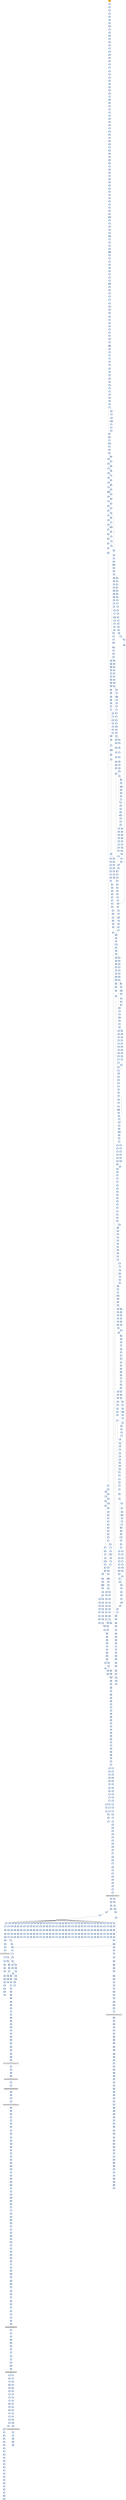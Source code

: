 strict digraph G {
	graph [bgcolor=transparent,
		name=G
	];
	node [color=lightsteelblue,
		fillcolor=lightsteelblue,
		shape=rectangle,
		style=filled
	];
	a0x004251a1pusha_	[color=lightgrey,
		fillcolor=orange,
		label=pusha];
	a0x004251a2call_0x004251a7	[label=call];
	a0x004251a1pusha_ -> a0x004251a2call_0x004251a7	[color="#000000"];
	a0x004251a7popl_eax	[label=popl];
	a0x004251a2call_0x004251a7 -> a0x004251a7popl_eax	[color="#000000"];
	a0x004251a8addl_0xb5aUINT32_eax	[label=addl];
	a0x004251a7popl_eax -> a0x004251a8addl_0xb5aUINT32_eax	[color="#000000"];
	a0x004251admovl_eax__esi	[label=movl];
	a0x004251a8addl_0xb5aUINT32_eax -> a0x004251admovl_eax__esi	[color="#000000"];
	a0x004251afaddl_eax_esi	[label=addl];
	a0x004251admovl_eax__esi -> a0x004251afaddl_eax_esi	[color="#000000"];
	a0x004251b1subl_eax_eax	[label=subl];
	a0x004251afaddl_eax_esi -> a0x004251b1subl_eax_eax	[color="#000000"];
	a0x004251b3movl_esi_edi	[label=movl];
	a0x004251b1subl_eax_eax -> a0x004251b3movl_esi_edi	[color="#000000"];
	a0x004251b5lodsw_ds_esi__ax	[label=lodsw];
	a0x004251b3movl_esi_edi -> a0x004251b5lodsw_ds_esi__ax	[color="#000000"];
	a0x004251b7shll_0xcUINT8_eax	[label=shll];
	a0x004251b5lodsw_ds_esi__ax -> a0x004251b7shll_0xcUINT8_eax	[color="#000000"];
	a0x004251bamovl_eax_ecx	[label=movl];
	a0x004251b7shll_0xcUINT8_eax -> a0x004251bamovl_eax_ecx	[color="#000000"];
	a0x004251bcpushl_eax	[label=pushl];
	a0x004251bamovl_eax_ecx -> a0x004251bcpushl_eax	[color="#000000"];
	a0x004251bdlodsl_ds_esi__eax	[label=lodsl];
	a0x004251bcpushl_eax -> a0x004251bdlodsl_ds_esi__eax	[color="#000000"];
	a0x004251besubl_eax_ecx	[label=subl];
	a0x004251bdlodsl_ds_esi__eax -> a0x004251besubl_eax_ecx	[color="#000000"];
	a0x004251c0addl_ecx_esi	[label=addl];
	a0x004251besubl_eax_ecx -> a0x004251c0addl_ecx_esi	[color="#000000"];
	a0x004251c2movl_eax_ecx	[label=movl];
	a0x004251c0addl_ecx_esi -> a0x004251c2movl_eax_ecx	[color="#000000"];
	a0x004251c4pushl_edi	[label=pushl];
	a0x004251c2movl_eax_ecx -> a0x004251c4pushl_edi	[color="#000000"];
	a0x004251c5pushl_ecx	[label=pushl];
	a0x004251c4pushl_edi -> a0x004251c5pushl_ecx	[color="#000000"];
	a0x004251c6decl_ecx	[label=decl];
	a0x004251c5pushl_ecx -> a0x004251c6decl_ecx	[color="#000000"];
	a0x004251c7movb_0x6ecxedi__al	[label=movb];
	a0x004251c6decl_ecx -> a0x004251c7movb_0x6ecxedi__al	[color="#000000"];
	a0x004251cbmovb_al_ecxesi_	[label=movb];
	a0x004251c7movb_0x6ecxedi__al -> a0x004251cbmovb_al_ecxesi_	[color="#000000"];
	a0x004251cejne_0x004251c6	[label=jne];
	a0x004251cbmovb_al_ecxesi_ -> a0x004251cejne_0x004251c6	[color="#000000"];
	a0x004251d0subl_eax_eax	[label=subl];
	a0x004251cejne_0x004251c6 -> a0x004251d0subl_eax_eax	[color="#000000",
		label=F];
	a0x004251d2lodsb_ds_esi__al	[label=lodsb];
	a0x004251d0subl_eax_eax -> a0x004251d2lodsb_ds_esi__al	[color="#000000"];
	a0x004251d3movl_eax_ecx	[label=movl];
	a0x004251d2lodsb_ds_esi__al -> a0x004251d3movl_eax_ecx	[color="#000000"];
	a0x004251d5andb_0xfffffff0UINT8_cl	[label=andb];
	a0x004251d3movl_eax_ecx -> a0x004251d5andb_0xfffffff0UINT8_cl	[color="#000000"];
	a0x004251d8andb_0xfUINT8_al	[label=andb];
	a0x004251d5andb_0xfffffff0UINT8_cl -> a0x004251d8andb_0xfUINT8_al	[color="#000000"];
	a0x004251dashll_0xcUINT8_ecx	[label=shll];
	a0x004251d8andb_0xfUINT8_al -> a0x004251dashll_0xcUINT8_ecx	[color="#000000"];
	a0x004251ddmovb_al_ch	[label=movb];
	a0x004251dashll_0xcUINT8_ecx -> a0x004251ddmovb_al_ch	[color="#000000"];
	a0x004251dflodsb_ds_esi__al	[label=lodsb];
	a0x004251ddmovb_al_ch -> a0x004251dflodsb_ds_esi__al	[color="#000000"];
	a0x004251e0orl_eax_ecx	[label=orl];
	a0x004251dflodsb_ds_esi__al -> a0x004251e0orl_eax_ecx	[color="#000000"];
	a0x004251e2pushl_ecx	[label=pushl];
	a0x004251e0orl_eax_ecx -> a0x004251e2pushl_ecx	[color="#000000"];
	a0x004251e3addb_ch_cl	[label=addb];
	a0x004251e2pushl_ecx -> a0x004251e3addb_ch_cl	[color="#000000"];
	a0x004251e5movl_0xfffffd00UINT32_ebp	[label=movl];
	a0x004251e3addb_ch_cl -> a0x004251e5movl_0xfffffd00UINT32_ebp	[color="#000000"];
	a0x004251eashll_cl_ebp	[label=shll];
	a0x004251e5movl_0xfffffd00UINT32_ebp -> a0x004251eashll_cl_ebp	[color="#000000"];
	a0x004251ecpopl_ecx	[label=popl];
	a0x004251eashll_cl_ebp -> a0x004251ecpopl_ecx	[color="#000000"];
	a0x004251edpopl_eax	[label=popl];
	a0x004251ecpopl_ecx -> a0x004251edpopl_eax	[color="#000000"];
	a0x004251eemovl_esp_ebx	[label=movl];
	a0x004251edpopl_eax -> a0x004251eemovl_esp_ebx	[color="#000000"];
	a0x004251f0leal__3696espebp2__esp	[label=leal];
	a0x004251eemovl_esp_ebx -> a0x004251f0leal__3696espebp2__esp	[color="#000000"];
	a0x004251f7pushl_ecx	[label=pushl];
	a0x004251f0leal__3696espebp2__esp -> a0x004251f7pushl_ecx	[color="#000000"];
	a0x004251f8subl_ecx_ecx	[label=subl];
	a0x004251f7pushl_ecx -> a0x004251f8subl_ecx_ecx	[color="#000000"];
	a0x004251fapushl_ecx	[label=pushl];
	a0x004251f8subl_ecx_ecx -> a0x004251fapushl_ecx	[color="#000000"];
	a0x004251fbpushl_ecx	[label=pushl];
	a0x004251fapushl_ecx -> a0x004251fbpushl_ecx	[color="#000000"];
	a0x004251fcmovl_esp_ecx	[label=movl];
	a0x004251fbpushl_ecx -> a0x004251fcmovl_esp_ecx	[color="#000000"];
	a0x004251fepushl_ecx	[label=pushl];
	a0x004251fcmovl_esp_ecx -> a0x004251fepushl_ecx	[color="#000000"];
	a0x004251ffmovw_edi__dx	[label=movw];
	a0x004251fepushl_ecx -> a0x004251ffmovw_edi__dx	[color="#000000"];
	a0x00425202shll_0xcUINT8_edx	[label=shll];
	a0x004251ffmovw_edi__dx -> a0x00425202shll_0xcUINT8_edx	[color="#000000"];
	a0x00425205pushl_edx	[label=pushl];
	a0x00425202shll_0xcUINT8_edx -> a0x00425205pushl_edx	[color="#000000"];
	a0x00425206pushl_edi	[label=pushl];
	a0x00425205pushl_edx -> a0x00425206pushl_edi	[color="#000000"];
	a0x00425207addl_0x4UINT8_ecx	[label=addl];
	a0x00425206pushl_edi -> a0x00425207addl_0x4UINT8_ecx	[color="#000000"];
	a0x0042520apushl_ecx	[label=pushl];
	a0x00425207addl_0x4UINT8_ecx -> a0x0042520apushl_ecx	[color="#000000"];
	a0x0042520bpushl_eax	[label=pushl];
	a0x0042520apushl_ecx -> a0x0042520bpushl_eax	[color="#000000"];
	a0x0042520caddl_0x4UINT8_ecx	[label=addl];
	a0x0042520bpushl_eax -> a0x0042520caddl_0x4UINT8_ecx	[color="#000000"];
	a0x0042520fpushl_esi	[label=pushl];
	a0x0042520caddl_0x4UINT8_ecx -> a0x0042520fpushl_esi	[color="#000000"];
	a0x00425210pushl_ecx	[label=pushl];
	a0x0042520fpushl_esi -> a0x00425210pushl_ecx	[color="#000000"];
	a0x00425211call_0x00425274	[label=call];
	a0x00425210pushl_ecx -> a0x00425211call_0x00425274	[color="#000000"];
	a0x00425274pushl_ebp	[label=pushl];
	a0x00425211call_0x00425274 -> a0x00425274pushl_ebp	[color="#000000"];
	a0x00425275pushl_edi	[label=pushl];
	a0x00425274pushl_ebp -> a0x00425275pushl_edi	[color="#000000"];
	a0x00425276pushl_esi	[label=pushl];
	a0x00425275pushl_edi -> a0x00425276pushl_esi	[color="#000000"];
	a0x00425277pushl_ebx	[label=pushl];
	a0x00425276pushl_esi -> a0x00425277pushl_ebx	[color="#000000"];
	a0x00425278subl_0x7cUINT8_esp	[label=subl];
	a0x00425277pushl_ebx -> a0x00425278subl_0x7cUINT8_esp	[color="#000000"];
	a0x0042527bmovl_0x90esp__edx	[label=movl];
	a0x00425278subl_0x7cUINT8_esp -> a0x0042527bmovl_0x90esp__edx	[color="#000000"];
	a0x00425282movl_0x0UINT32_0x74esp_	[label=movl];
	a0x0042527bmovl_0x90esp__edx -> a0x00425282movl_0x0UINT32_0x74esp_	[color="#000000"];
	a0x0042528amovb_0x0UINT8_0x73esp_	[label=movb];
	a0x00425282movl_0x0UINT32_0x74esp_ -> a0x0042528amovb_0x0UINT8_0x73esp_	[color="#000000"];
	a0x0042528fmovl_0x9cesp__ebp	[label=movl];
	a0x0042528amovb_0x0UINT8_0x73esp_ -> a0x0042528fmovl_0x9cesp__ebp	[color="#000000"];
	a0x00425296leal_0x4edx__eax	[label=leal];
	a0x0042528fmovl_0x9cesp__ebp -> a0x00425296leal_0x4edx__eax	[color="#000000"];
	a0x00425299movl_eax_0x78esp_	[label=movl];
	a0x00425296leal_0x4edx__eax -> a0x00425299movl_eax_0x78esp_	[color="#000000"];
	a0x0042529dmovl_0x1UINT32_eax	[label=movl];
	a0x00425299movl_eax_0x78esp_ -> a0x0042529dmovl_0x1UINT32_eax	[color="#000000"];
	a0x004252a2movzbl_0x2edx__ecx	[label=movzbl];
	a0x0042529dmovl_0x1UINT32_eax -> a0x004252a2movzbl_0x2edx__ecx	[color="#000000"];
	a0x004252a6movl_eax_ebx	[label=movl];
	a0x004252a2movzbl_0x2edx__ecx -> a0x004252a6movl_eax_ebx	[color="#000000"];
	a0x004252a8shll_cl_ebx	[label=shll];
	a0x004252a6movl_eax_ebx -> a0x004252a8shll_cl_ebx	[color="#000000"];
	a0x004252aamovl_ebx_ecx	[label=movl];
	a0x004252a8shll_cl_ebx -> a0x004252aamovl_ebx_ecx	[color="#000000"];
	a0x004252acdecl_ecx	[label=decl];
	a0x004252aamovl_ebx_ecx -> a0x004252acdecl_ecx	[color="#000000"];
	a0x004252admovl_ecx_0x6cesp_	[label=movl];
	a0x004252acdecl_ecx -> a0x004252admovl_ecx_0x6cesp_	[color="#000000"];
	a0x004252b1movzbl_0x1edx__ecx	[label=movzbl];
	a0x004252admovl_ecx_0x6cesp_ -> a0x004252b1movzbl_0x1edx__ecx	[color="#000000"];
	a0x004252b5shll_cl_eax	[label=shll];
	a0x004252b1movzbl_0x1edx__ecx -> a0x004252b5shll_cl_eax	[color="#000000"];
	a0x004252b7decl_eax	[label=decl];
	a0x004252b5shll_cl_eax -> a0x004252b7decl_eax	[color="#000000"];
	a0x004252b8movl_eax_0x68esp_	[label=movl];
	a0x004252b7decl_eax -> a0x004252b8movl_eax_0x68esp_	[color="#000000"];
	a0x004252bcmovl_0xa8esp__eax	[label=movl];
	a0x004252b8movl_eax_0x68esp_ -> a0x004252bcmovl_0xa8esp__eax	[color="#000000"];
	a0x004252c3movzbl_edx__esi	[label=movzbl];
	a0x004252bcmovl_0xa8esp__eax -> a0x004252c3movzbl_edx__esi	[color="#000000"];
	a0x004252c6movl_0x0UINT32_ebp_	[label=movl];
	a0x004252c3movzbl_edx__esi -> a0x004252c6movl_0x0UINT32_ebp_	[color="#000000"];
	a0x004252cdmovl_0x0UINT32_0x60esp_	[label=movl];
	a0x004252c6movl_0x0UINT32_ebp_ -> a0x004252cdmovl_0x0UINT32_0x60esp_	[color="#000000"];
	a0x004252d5movl_0x0UINT32_eax_	[label=movl];
	a0x004252cdmovl_0x0UINT32_0x60esp_ -> a0x004252d5movl_0x0UINT32_eax_	[color="#000000"];
	a0x004252dbmovl_0x300UINT32_eax	[label=movl];
	a0x004252d5movl_0x0UINT32_eax_ -> a0x004252dbmovl_0x300UINT32_eax	[color="#000000"];
	a0x004252e0movl_esi_0x64esp_	[label=movl];
	a0x004252dbmovl_0x300UINT32_eax -> a0x004252e0movl_esi_0x64esp_	[color="#000000"];
	a0x004252e4movl_0x1UINT32_0x5cesp_	[label=movl];
	a0x004252e0movl_esi_0x64esp_ -> a0x004252e4movl_0x1UINT32_0x5cesp_	[color="#000000"];
	a0x004252ecmovl_0x1UINT32_0x58esp_	[label=movl];
	a0x004252e4movl_0x1UINT32_0x5cesp_ -> a0x004252ecmovl_0x1UINT32_0x58esp_	[color="#000000"];
	a0x004252f4movl_0x1UINT32_0x54esp_	[label=movl];
	a0x004252ecmovl_0x1UINT32_0x58esp_ -> a0x004252f4movl_0x1UINT32_0x54esp_	[color="#000000"];
	a0x004252fcmovl_0x1UINT32_0x50esp_	[label=movl];
	a0x004252f4movl_0x1UINT32_0x54esp_ -> a0x004252fcmovl_0x1UINT32_0x50esp_	[color="#000000"];
	a0x00425304movzbl_0x1edx__ecx	[label=movzbl];
	a0x004252fcmovl_0x1UINT32_0x50esp_ -> a0x00425304movzbl_0x1edx__ecx	[color="#000000"];
	a0x00425308addl_esi_ecx	[label=addl];
	a0x00425304movzbl_0x1edx__ecx -> a0x00425308addl_esi_ecx	[color="#000000"];
	a0x0042530ashll_cl_eax	[label=shll];
	a0x00425308addl_esi_ecx -> a0x0042530ashll_cl_eax	[color="#000000"];
	a0x0042530cleal_0x736eax__ecx	[label=leal];
	a0x0042530ashll_cl_eax -> a0x0042530cleal_0x736eax__ecx	[color="#000000"];
	a0x00425312cmpl_ecx_0x74esp_	[label=cmpl];
	a0x0042530cleal_0x736eax__ecx -> a0x00425312cmpl_ecx_0x74esp_	[color="#000000"];
	a0x00425316jae_0x00425326	[label=jae];
	a0x00425312cmpl_ecx_0x74esp_ -> a0x00425316jae_0x00425326	[color="#000000"];
	a0x00425318movl_0x78esp__eax	[label=movl];
	a0x00425316jae_0x00425326 -> a0x00425318movl_0x78esp__eax	[color="#000000",
		label=F];
	a0x0042531cmovw_0x400UINT16_eax_	[label=movw];
	a0x00425318movl_0x78esp__eax -> a0x0042531cmovw_0x400UINT16_eax_	[color="#000000"];
	a0x00425321addl_0x2UINT8_eax	[label=addl];
	a0x0042531cmovw_0x400UINT16_eax_ -> a0x00425321addl_0x2UINT8_eax	[color="#000000"];
	a0x00425324loop_0x0042531c	[label=loop];
	a0x00425321addl_0x2UINT8_eax -> a0x00425324loop_0x0042531c	[color="#000000"];
	a0x00425326movl_0x94esp__ebx	[label=movl];
	a0x00425324loop_0x0042531c -> a0x00425326movl_0x94esp__ebx	[color="#000000",
		label=F];
	a0x0042532dxorl_edi_edi	[label=xorl];
	a0x00425326movl_0x94esp__ebx -> a0x0042532dxorl_edi_edi	[color="#000000"];
	a0x0042532fmovl_0xffffffffUINT32_0x48esp_	[label=movl];
	a0x0042532dxorl_edi_edi -> a0x0042532fmovl_0xffffffffUINT32_0x48esp_	[color="#000000"];
	a0x00425337movl_ebx_edx	[label=movl];
	a0x0042532fmovl_0xffffffffUINT32_0x48esp_ -> a0x00425337movl_ebx_edx	[color="#000000"];
	a0x00425339addl_0x98esp__edx	[label=addl];
	a0x00425337movl_ebx_edx -> a0x00425339addl_0x98esp__edx	[color="#000000"];
	a0x00425340movl_edx_0x4cesp_	[label=movl];
	a0x00425339addl_0x98esp__edx -> a0x00425340movl_edx_0x4cesp_	[color="#000000"];
	a0x00425344xorl_edx_edx	[label=xorl];
	a0x00425340movl_edx_0x4cesp_ -> a0x00425344xorl_edx_edx	[color="#000000"];
	a0x00425346cmpl_0x4cesp__ebx	[label=cmpl];
	a0x00425344xorl_edx_edx -> a0x00425346cmpl_0x4cesp__ebx	[color="#000000"];
	a0x0042534aje_0x00425ccd	[label=je];
	a0x00425346cmpl_0x4cesp__ebx -> a0x0042534aje_0x00425ccd	[color="#000000"];
	a0x00425350movzbl_ebx__eax	[label=movzbl];
	a0x0042534aje_0x00425ccd -> a0x00425350movzbl_ebx__eax	[color="#000000",
		label=F];
	a0x00425353shll_0x8UINT8_edi	[label=shll];
	a0x00425350movzbl_ebx__eax -> a0x00425353shll_0x8UINT8_edi	[color="#000000"];
	a0x00425356incl_edx	[label=incl];
	a0x00425353shll_0x8UINT8_edi -> a0x00425356incl_edx	[color="#000000"];
	a0x00425357incl_ebx	[label=incl];
	a0x00425356incl_edx -> a0x00425357incl_ebx	[color="#000000"];
	a0x00425358orl_eax_edi	[label=orl];
	a0x00425357incl_ebx -> a0x00425358orl_eax_edi	[color="#000000"];
	a0x0042535acmpl_0x4UINT8_edx	[label=cmpl];
	a0x00425358orl_eax_edi -> a0x0042535acmpl_0x4UINT8_edx	[color="#000000"];
	a0x0042535djle_0x00425346	[label=jle];
	a0x0042535acmpl_0x4UINT8_edx -> a0x0042535djle_0x00425346	[color="#000000"];
	a0x0042535fmovl_0xa4esp__ecx	[label=movl];
	a0x0042535djle_0x00425346 -> a0x0042535fmovl_0xa4esp__ecx	[color="#000000",
		label=F];
	a0x00425366cmpl_ecx_0x74esp_	[label=cmpl];
	a0x0042535fmovl_0xa4esp__ecx -> a0x00425366cmpl_ecx_0x74esp_	[color="#000000"];
	a0x0042536ajae_0x00425cd5	[label=jae];
	a0x00425366cmpl_ecx_0x74esp_ -> a0x0042536ajae_0x00425cd5	[color="#000000"];
	a0x00425370movl_0x74esp__esi	[label=movl];
	a0x0042536ajae_0x00425cd5 -> a0x00425370movl_0x74esp__esi	[color="#000000",
		label=F];
	a0x00425374andl_0x6cesp__esi	[label=andl];
	a0x00425370movl_0x74esp__esi -> a0x00425374andl_0x6cesp__esi	[color="#000000"];
	a0x00425378movl_0x60esp__eax	[label=movl];
	a0x00425374andl_0x6cesp__esi -> a0x00425378movl_0x60esp__eax	[color="#000000"];
	a0x0042537cmovl_0x78esp__edx	[label=movl];
	a0x00425378movl_0x60esp__eax -> a0x0042537cmovl_0x78esp__edx	[color="#000000"];
	a0x00425380shll_0x4UINT8_eax	[label=shll];
	a0x0042537cmovl_0x78esp__edx -> a0x00425380shll_0x4UINT8_eax	[color="#000000"];
	a0x00425383movl_esi_0x44esp_	[label=movl];
	a0x00425380shll_0x4UINT8_eax -> a0x00425383movl_esi_0x44esp_	[color="#000000"];
	a0x00425387addl_esi_eax	[label=addl];
	a0x00425383movl_esi_0x44esp_ -> a0x00425387addl_esi_eax	[color="#000000"];
	a0x00425389cmpl_0xffffffUINT32_0x48esp_	[label=cmpl];
	a0x00425387addl_esi_eax -> a0x00425389cmpl_0xffffffUINT32_0x48esp_	[color="#000000"];
	a0x00425391leal_edxeax2__ebp	[label=leal];
	a0x00425389cmpl_0xffffffUINT32_0x48esp_ -> a0x00425391leal_edxeax2__ebp	[color="#000000"];
	a0x00425394ja_0x004253ae	[label=ja];
	a0x00425391leal_edxeax2__ebp -> a0x00425394ja_0x004253ae	[color="#000000"];
	a0x004253aemovl_0x48esp__eax	[label=movl];
	a0x00425394ja_0x004253ae -> a0x004253aemovl_0x48esp__eax	[color="#000000",
		label=T];
	a0x00425396cmpl_0x4cesp__ebx	[label=cmpl];
	a0x00425394ja_0x004253ae -> a0x00425396cmpl_0x4cesp__ebx	[color="#000000",
		label=F];
	a0x004253b2movw_ebp__dx	[label=movw];
	a0x004253aemovl_0x48esp__eax -> a0x004253b2movw_ebp__dx	[color="#000000"];
	a0x004253b6shrl_0xbUINT8_eax	[label=shrl];
	a0x004253b2movw_ebp__dx -> a0x004253b6shrl_0xbUINT8_eax	[color="#000000"];
	a0x004253b9movzwl_dx_ecx	[label=movzwl];
	a0x004253b6shrl_0xbUINT8_eax -> a0x004253b9movzwl_dx_ecx	[color="#000000"];
	a0x004253bcimull_ecx_eax	[label=imull];
	a0x004253b9movzwl_dx_ecx -> a0x004253bcimull_ecx_eax	[color="#000000"];
	a0x004253bfcmpl_eax_edi	[label=cmpl];
	a0x004253bcimull_ecx_eax -> a0x004253bfcmpl_eax_edi	[color="#000000"];
	a0x004253c1jae_0x004255a4	[label=jae];
	a0x004253bfcmpl_eax_edi -> a0x004253c1jae_0x004255a4	[color="#000000"];
	a0x004253c7movl_eax_0x48esp_	[label=movl];
	a0x004253c1jae_0x004255a4 -> a0x004253c7movl_eax_0x48esp_	[color="#000000",
		label=F];
	a0x004255a4movl_0x48esp__ecx	[label=movl];
	a0x004253c1jae_0x004255a4 -> a0x004255a4movl_0x48esp__ecx	[color="#000000",
		label=T];
	a0x004253cbmovl_0x800UINT32_eax	[label=movl];
	a0x004253c7movl_eax_0x48esp_ -> a0x004253cbmovl_0x800UINT32_eax	[color="#000000"];
	a0x004253d0subl_ecx_eax	[label=subl];
	a0x004253cbmovl_0x800UINT32_eax -> a0x004253d0subl_ecx_eax	[color="#000000"];
	a0x004253d2movb_0x64esp__cl	[label=movb];
	a0x004253d0subl_ecx_eax -> a0x004253d2movb_0x64esp__cl	[color="#000000"];
	a0x004253d6sarl_0x5UINT8_eax	[label=sarl];
	a0x004253d2movb_0x64esp__cl -> a0x004253d6sarl_0x5UINT8_eax	[color="#000000"];
	a0x004253d9movl_0x1UINT32_esi	[label=movl];
	a0x004253d6sarl_0x5UINT8_eax -> a0x004253d9movl_0x1UINT32_esi	[color="#000000"];
	a0x004253deleal_eaxedx__eax	[label=leal];
	a0x004253d9movl_0x1UINT32_esi -> a0x004253deleal_eaxedx__eax	[color="#000000"];
	a0x004253e1movzbl_0x73esp__edx	[label=movzbl];
	a0x004253deleal_eaxedx__eax -> a0x004253e1movzbl_0x73esp__edx	[color="#000000"];
	a0x004253e6movw_ax_ebp_	[label=movw];
	a0x004253e1movzbl_0x73esp__edx -> a0x004253e6movw_ax_ebp_	[color="#000000"];
	a0x004253eamovl_0x74esp__eax	[label=movl];
	a0x004253e6movw_ax_ebp_ -> a0x004253eamovl_0x74esp__eax	[color="#000000"];
	a0x004253eeandl_0x68esp__eax	[label=andl];
	a0x004253eamovl_0x74esp__eax -> a0x004253eeandl_0x68esp__eax	[color="#000000"];
	a0x004253f2movl_0x78esp__ebp	[label=movl];
	a0x004253eeandl_0x68esp__eax -> a0x004253f2movl_0x78esp__ebp	[color="#000000"];
	a0x004253f6shll_cl_eax	[label=shll];
	a0x004253f2movl_0x78esp__ebp -> a0x004253f6shll_cl_eax	[color="#000000"];
	a0x004253f8movl_0x8UINT32_ecx	[label=movl];
	a0x004253f6shll_cl_eax -> a0x004253f8movl_0x8UINT32_ecx	[color="#000000"];
	a0x004253fdsubl_0x64esp__ecx	[label=subl];
	a0x004253f8movl_0x8UINT32_ecx -> a0x004253fdsubl_0x64esp__ecx	[color="#000000"];
	a0x00425401sarl_cl_edx	[label=sarl];
	a0x004253fdsubl_0x64esp__ecx -> a0x00425401sarl_cl_edx	[color="#000000"];
	a0x00425403addl_edx_eax	[label=addl];
	a0x00425401sarl_cl_edx -> a0x00425403addl_edx_eax	[color="#000000"];
	a0x00425405imull_0x600UINT32_eax_eax	[label=imull];
	a0x00425403addl_edx_eax -> a0x00425405imull_0x600UINT32_eax_eax	[color="#000000"];
	a0x0042540bcmpl_0x6UINT8_0x60esp_	[label=cmpl];
	a0x00425405imull_0x600UINT32_eax_eax -> a0x0042540bcmpl_0x6UINT8_0x60esp_	[color="#000000"];
	a0x00425410leal_0xe6ceaxebp__eax	[label=leal];
	a0x0042540bcmpl_0x6UINT8_0x60esp_ -> a0x00425410leal_0xe6ceaxebp__eax	[color="#000000"];
	a0x00425417movl_eax_0x14esp_	[label=movl];
	a0x00425410leal_0xe6ceaxebp__eax -> a0x00425417movl_eax_0x14esp_	[color="#000000"];
	a0x0042541bjle_0x004254eb	[label=jle];
	a0x00425417movl_eax_0x14esp_ -> a0x0042541bjle_0x004254eb	[color="#000000"];
	a0x004254ebleal_esiesi__edx	[label=leal];
	a0x0042541bjle_0x004254eb -> a0x004254ebleal_esiesi__edx	[color="#000000",
		label=T];
	a0x00425421movl_0x74esp__eax	[label=movl];
	a0x0042541bjle_0x004254eb -> a0x00425421movl_0x74esp__eax	[color="#000000",
		label=F];
	a0x004254eemovl_0x14esp__ebp	[label=movl];
	a0x004254ebleal_esiesi__edx -> a0x004254eemovl_0x14esp__ebp	[color="#000000"];
	a0x004254f2addl_edx_ebp	[label=addl];
	a0x004254eemovl_0x14esp__ebp -> a0x004254f2addl_edx_ebp	[color="#000000"];
	a0x004254f4cmpl_0xffffffUINT32_0x48esp_	[label=cmpl];
	a0x004254f2addl_edx_ebp -> a0x004254f4cmpl_0xffffffUINT32_0x48esp_	[color="#000000"];
	a0x004254fcja_0x00425516	[label=ja];
	a0x004254f4cmpl_0xffffffUINT32_0x48esp_ -> a0x004254fcja_0x00425516	[color="#000000"];
	a0x00425516movl_0x48esp__eax	[label=movl];
	a0x004254fcja_0x00425516 -> a0x00425516movl_0x48esp__eax	[color="#000000",
		label=T];
	a0x004254fecmpl_0x4cesp__ebx	[label=cmpl];
	a0x004254fcja_0x00425516 -> a0x004254fecmpl_0x4cesp__ebx	[color="#000000",
		label=F];
	a0x0042551amovw_ebp__cx	[label=movw];
	a0x00425516movl_0x48esp__eax -> a0x0042551amovw_ebp__cx	[color="#000000"];
	a0x0042551eshrl_0xbUINT8_eax	[label=shrl];
	a0x0042551amovw_ebp__cx -> a0x0042551eshrl_0xbUINT8_eax	[color="#000000"];
	a0x00425521movzwl_cx_esi	[label=movzwl];
	a0x0042551eshrl_0xbUINT8_eax -> a0x00425521movzwl_cx_esi	[color="#000000"];
	a0x00425524imull_esi_eax	[label=imull];
	a0x00425521movzwl_cx_esi -> a0x00425524imull_esi_eax	[color="#000000"];
	a0x00425527cmpl_eax_edi	[label=cmpl];
	a0x00425524imull_esi_eax -> a0x00425527cmpl_eax_edi	[color="#000000"];
	a0x00425529jae_0x00425544	[label=jae];
	a0x00425527cmpl_eax_edi -> a0x00425529jae_0x00425544	[color="#000000"];
	a0x0042552bmovl_eax_0x48esp_	[label=movl];
	a0x00425529jae_0x00425544 -> a0x0042552bmovl_eax_0x48esp_	[color="#000000",
		label=F];
	a0x00425544subl_eax_0x48esp_	[label=subl];
	a0x00425529jae_0x00425544 -> a0x00425544subl_eax_0x48esp_	[color="#000000",
		label=T];
	a0x0042552fmovl_0x800UINT32_eax	[label=movl];
	a0x0042552bmovl_eax_0x48esp_ -> a0x0042552fmovl_0x800UINT32_eax	[color="#000000"];
	a0x00425534subl_esi_eax	[label=subl];
	a0x0042552fmovl_0x800UINT32_eax -> a0x00425534subl_esi_eax	[color="#000000"];
	a0x00425536movl_edx_esi	[label=movl];
	a0x00425534subl_esi_eax -> a0x00425536movl_edx_esi	[color="#000000"];
	a0x00425538sarl_0x5UINT8_eax	[label=sarl];
	a0x00425536movl_edx_esi -> a0x00425538sarl_0x5UINT8_eax	[color="#000000"];
	a0x0042553bleal_eaxecx__eax	[label=leal];
	a0x00425538sarl_0x5UINT8_eax -> a0x0042553bleal_eaxecx__eax	[color="#000000"];
	a0x0042553emovw_ax_ebp_	[label=movw];
	a0x0042553bleal_eaxecx__eax -> a0x0042553emovw_ax_ebp_	[color="#000000"];
	a0x00425542jmp_0x004254e3	[label=jmp];
	a0x0042553emovw_ax_ebp_ -> a0x00425542jmp_0x004254e3	[color="#000000"];
	a0x004254e3cmpl_0xffUINT32_esi	[label=cmpl];
	a0x00425542jmp_0x004254e3 -> a0x004254e3cmpl_0xffUINT32_esi	[color="#000000"];
	a0x004254e9jg_0x0042555c	[label=jg];
	a0x004254e3cmpl_0xffUINT32_esi -> a0x004254e9jg_0x0042555c	[color="#000000"];
	a0x0042555cmovl_0x74esp__edx	[label=movl];
	a0x004254e9jg_0x0042555c -> a0x0042555cmovl_0x74esp__edx	[color="#000000",
		label=T];
	a0x00425548subl_eax_edi	[label=subl];
	a0x00425544subl_eax_0x48esp_ -> a0x00425548subl_eax_edi	[color="#000000"];
	a0x0042554amovl_ecx_eax	[label=movl];
	a0x00425548subl_eax_edi -> a0x0042554amovl_ecx_eax	[color="#000000"];
	a0x0042554cleal_0x1edx__esi	[label=leal];
	a0x0042554amovl_ecx_eax -> a0x0042554cleal_0x1edx__esi	[color="#000000"];
	a0x0042554fshrw_0x5UINT8_ax	[label=shrw];
	a0x0042554cleal_0x1edx__esi -> a0x0042554fshrw_0x5UINT8_ax	[color="#000000"];
	a0x00425553subw_ax_cx	[label=subw];
	a0x0042554fshrw_0x5UINT8_ax -> a0x00425553subw_ax_cx	[color="#000000"];
	a0x00425556movw_cx_ebp_	[label=movw];
	a0x00425553subw_ax_cx -> a0x00425556movw_cx_ebp_	[color="#000000"];
	a0x0042555ajmp_0x004254e3	[label=jmp];
	a0x00425556movw_cx_ebp_ -> a0x0042555ajmp_0x004254e3	[color="#000000"];
	a0x0042555ajmp_0x004254e3 -> a0x004254e3cmpl_0xffUINT32_esi	[color="#000000"];
	a0x00425560movl_esi_eax	[label=movl];
	a0x0042555cmovl_0x74esp__edx -> a0x00425560movl_esi_eax	[color="#000000"];
	a0x00425562movl_0xa0esp__ecx	[label=movl];
	a0x00425560movl_esi_eax -> a0x00425562movl_0xa0esp__ecx	[color="#000000"];
	a0x00425569movb_al_0x73esp_	[label=movb];
	a0x00425562movl_0xa0esp__ecx -> a0x00425569movb_al_0x73esp_	[color="#000000"];
	a0x0042556dmovb_al_ecxedx_	[label=movb];
	a0x00425569movb_al_0x73esp_ -> a0x0042556dmovb_al_ecxedx_	[color="#000000"];
	a0x00425570incl_edx	[label=incl];
	a0x0042556dmovb_al_ecxedx_ -> a0x00425570incl_edx	[color="#000000"];
	a0x00425571cmpl_0x3UINT8_0x60esp_	[label=cmpl];
	a0x00425570incl_edx -> a0x00425571cmpl_0x3UINT8_0x60esp_	[color="#000000"];
	a0x00425576movl_edx_0x74esp_	[label=movl];
	a0x00425571cmpl_0x3UINT8_0x60esp_ -> a0x00425576movl_edx_0x74esp_	[color="#000000"];
	a0x0042557ajg_0x00425589	[label=jg];
	a0x00425576movl_edx_0x74esp_ -> a0x0042557ajg_0x00425589	[color="#000000"];
	a0x0042557cmovl_0x0UINT32_0x60esp_	[label=movl];
	a0x0042557ajg_0x00425589 -> a0x0042557cmovl_0x0UINT32_0x60esp_	[color="#000000",
		label=F];
	a0x00425589cmpl_0x9UINT8_0x60esp_	[label=cmpl];
	a0x0042557ajg_0x00425589 -> a0x00425589cmpl_0x9UINT8_0x60esp_	[color="#000000",
		label=T];
	a0x00425584jmp_0x00425ca5	[label=jmp];
	a0x0042557cmovl_0x0UINT32_0x60esp_ -> a0x00425584jmp_0x00425ca5	[color="#000000"];
	a0x00425ca5movl_0xa4esp__eax	[label=movl];
	a0x00425584jmp_0x00425ca5 -> a0x00425ca5movl_0xa4esp__eax	[color="#000000"];
	a0x00425caccmpl_eax_0x74esp_	[label=cmpl];
	a0x00425ca5movl_0xa4esp__eax -> a0x00425caccmpl_eax_0x74esp_	[color="#000000"];
	a0x00425cb0jb_0x00425370	[label=jb];
	a0x00425caccmpl_eax_0x74esp_ -> a0x00425cb0jb_0x00425370	[color="#000000"];
	a0x00425cb6cmpl_0xffffffUINT32_0x48esp_	[label=cmpl];
	a0x00425cb0jb_0x00425370 -> a0x00425cb6cmpl_0xffffffUINT32_0x48esp_	[color="#000000",
		label=F];
	a0x0042539aje_0x00425ccd	[label=je];
	a0x00425396cmpl_0x4cesp__ebx -> a0x0042539aje_0x00425ccd	[color="#000000"];
	a0x004253a0shll_0x8UINT8_0x48esp_	[label=shll];
	a0x0042539aje_0x00425ccd -> a0x004253a0shll_0x8UINT8_0x48esp_	[color="#000000",
		label=F];
	a0x004253a5movzbl_ebx__eax	[label=movzbl];
	a0x004253a0shll_0x8UINT8_0x48esp_ -> a0x004253a5movzbl_ebx__eax	[color="#000000"];
	a0x004253a8shll_0x8UINT8_edi	[label=shll];
	a0x004253a5movzbl_ebx__eax -> a0x004253a8shll_0x8UINT8_edi	[color="#000000"];
	a0x004253abincl_ebx	[label=incl];
	a0x004253a8shll_0x8UINT8_edi -> a0x004253abincl_ebx	[color="#000000"];
	a0x004253acorl_eax_edi	[label=orl];
	a0x004253abincl_ebx -> a0x004253acorl_eax_edi	[color="#000000"];
	a0x004253acorl_eax_edi -> a0x004253aemovl_0x48esp__eax	[color="#000000"];
	a0x00425502je_0x00425ccd	[label=je];
	a0x004254fecmpl_0x4cesp__ebx -> a0x00425502je_0x00425ccd	[color="#000000"];
	a0x00425508shll_0x8UINT8_0x48esp_	[label=shll];
	a0x00425502je_0x00425ccd -> a0x00425508shll_0x8UINT8_0x48esp_	[color="#000000",
		label=F];
	a0x0042550dmovzbl_ebx__eax	[label=movzbl];
	a0x00425508shll_0x8UINT8_0x48esp_ -> a0x0042550dmovzbl_ebx__eax	[color="#000000"];
	a0x00425510shll_0x8UINT8_edi	[label=shll];
	a0x0042550dmovzbl_ebx__eax -> a0x00425510shll_0x8UINT8_edi	[color="#000000"];
	a0x00425513incl_ebx	[label=incl];
	a0x00425510shll_0x8UINT8_edi -> a0x00425513incl_ebx	[color="#000000"];
	a0x00425514orl_eax_edi	[label=orl];
	a0x00425513incl_ebx -> a0x00425514orl_eax_edi	[color="#000000"];
	a0x00425514orl_eax_edi -> a0x00425516movl_0x48esp__eax	[color="#000000"];
	a0x004255a8subl_eax_edi	[label=subl];
	a0x004255a4movl_0x48esp__ecx -> a0x004255a8subl_eax_edi	[color="#000000"];
	a0x004255aamovl_0x60esp__esi	[label=movl];
	a0x004255a8subl_eax_edi -> a0x004255aamovl_0x60esp__esi	[color="#000000"];
	a0x004255aesubl_eax_ecx	[label=subl];
	a0x004255aamovl_0x60esp__esi -> a0x004255aesubl_eax_ecx	[color="#000000"];
	a0x004255b0movl_edx_eax	[label=movl];
	a0x004255aesubl_eax_ecx -> a0x004255b0movl_edx_eax	[color="#000000"];
	a0x004255b2shrw_0x5UINT8_ax	[label=shrw];
	a0x004255b0movl_edx_eax -> a0x004255b2shrw_0x5UINT8_ax	[color="#000000"];
	a0x004255b6subw_ax_dx	[label=subw];
	a0x004255b2shrw_0x5UINT8_ax -> a0x004255b6subw_ax_dx	[color="#000000"];
	a0x004255b9cmpl_0xffffffUINT32_ecx	[label=cmpl];
	a0x004255b6subw_ax_dx -> a0x004255b9cmpl_0xffffffUINT32_ecx	[color="#000000"];
	a0x004255bfmovw_dx_ebp_	[label=movw];
	a0x004255b9cmpl_0xffffffUINT32_ecx -> a0x004255bfmovw_dx_ebp_	[color="#000000"];
	a0x004255c3movl_0x78esp__ebp	[label=movl];
	a0x004255bfmovw_dx_ebp_ -> a0x004255c3movl_0x78esp__ebp	[color="#000000"];
	a0x004255c7leal_ebpesi2__esi	[label=leal];
	a0x004255c3movl_0x78esp__ebp -> a0x004255c7leal_ebpesi2__esi	[color="#000000"];
	a0x004255cbmovl_esi_0x38esp_	[label=movl];
	a0x004255c7leal_ebpesi2__esi -> a0x004255cbmovl_esi_0x38esp_	[color="#000000"];
	a0x004255cfja_0x004255e7	[label=ja];
	a0x004255cbmovl_esi_0x38esp_ -> a0x004255cfja_0x004255e7	[color="#000000"];
	a0x004255d1cmpl_0x4cesp__ebx	[label=cmpl];
	a0x004255cfja_0x004255e7 -> a0x004255d1cmpl_0x4cesp__ebx	[color="#000000",
		label=F];
	a0x004255e7movl_0x38esp__ebp	[label=movl];
	a0x004255cfja_0x004255e7 -> a0x004255e7movl_0x38esp__ebp	[color="#000000",
		label=T];
	a0x004255d5je_0x00425ccd	[label=je];
	a0x004255d1cmpl_0x4cesp__ebx -> a0x004255d5je_0x00425ccd	[color="#000000"];
	a0x004255dbmovzbl_ebx__eax	[label=movzbl];
	a0x004255d5je_0x00425ccd -> a0x004255dbmovzbl_ebx__eax	[color="#000000",
		label=F];
	a0x004255deshll_0x8UINT8_edi	[label=shll];
	a0x004255dbmovzbl_ebx__eax -> a0x004255deshll_0x8UINT8_edi	[color="#000000"];
	a0x004255e1shll_0x8UINT8_ecx	[label=shll];
	a0x004255deshll_0x8UINT8_edi -> a0x004255e1shll_0x8UINT8_ecx	[color="#000000"];
	a0x004255e4incl_ebx	[label=incl];
	a0x004255e1shll_0x8UINT8_ecx -> a0x004255e4incl_ebx	[color="#000000"];
	a0x004255e5orl_eax_edi	[label=orl];
	a0x004255e4incl_ebx -> a0x004255e5orl_eax_edi	[color="#000000"];
	a0x004255e5orl_eax_edi -> a0x004255e7movl_0x38esp__ebp	[color="#000000"];
	a0x004255ebmovl_ecx_eax	[label=movl];
	a0x004255e7movl_0x38esp__ebp -> a0x004255ebmovl_ecx_eax	[color="#000000"];
	a0x004255edshrl_0xbUINT8_eax	[label=shrl];
	a0x004255ebmovl_ecx_eax -> a0x004255edshrl_0xbUINT8_eax	[color="#000000"];
	a0x004255f0movw_0x180ebp__dx	[label=movw];
	a0x004255edshrl_0xbUINT8_eax -> a0x004255f0movw_0x180ebp__dx	[color="#000000"];
	a0x004255f7movzwl_dx_ebp	[label=movzwl];
	a0x004255f0movw_0x180ebp__dx -> a0x004255f7movzwl_dx_ebp	[color="#000000"];
	a0x004255faimull_ebp_eax	[label=imull];
	a0x004255f7movzwl_dx_ebp -> a0x004255faimull_ebp_eax	[color="#000000"];
	a0x004255fdcmpl_eax_edi	[label=cmpl];
	a0x004255faimull_ebp_eax -> a0x004255fdcmpl_eax_edi	[color="#000000"];
	a0x004255ffjae_0x00425653	[label=jae];
	a0x004255fdcmpl_eax_edi -> a0x004255ffjae_0x00425653	[color="#000000"];
	a0x00425653movl_ecx_esi	[label=movl];
	a0x004255ffjae_0x00425653 -> a0x00425653movl_ecx_esi	[color="#000000",
		label=T];
	a0x00425601movl_eax_esi	[label=movl];
	a0x004255ffjae_0x00425653 -> a0x00425601movl_eax_esi	[color="#000000",
		label=F];
	a0x00425655subl_eax_edi	[label=subl];
	a0x00425653movl_ecx_esi -> a0x00425655subl_eax_edi	[color="#000000"];
	a0x00425657subl_eax_esi	[label=subl];
	a0x00425655subl_eax_edi -> a0x00425657subl_eax_esi	[color="#000000"];
	a0x00425659movl_edx_eax	[label=movl];
	a0x00425657subl_eax_esi -> a0x00425659movl_edx_eax	[color="#000000"];
	a0x0042565bshrw_0x5UINT8_ax	[label=shrw];
	a0x00425659movl_edx_eax -> a0x0042565bshrw_0x5UINT8_ax	[color="#000000"];
	a0x0042565fmovl_0x38esp__ecx	[label=movl];
	a0x0042565bshrw_0x5UINT8_ax -> a0x0042565fmovl_0x38esp__ecx	[color="#000000"];
	a0x00425663subw_ax_dx	[label=subw];
	a0x0042565fmovl_0x38esp__ecx -> a0x00425663subw_ax_dx	[color="#000000"];
	a0x00425666cmpl_0xffffffUINT32_esi	[label=cmpl];
	a0x00425663subw_ax_dx -> a0x00425666cmpl_0xffffffUINT32_esi	[color="#000000"];
	a0x0042566cmovw_dx_0x180ecx_	[label=movw];
	a0x00425666cmpl_0xffffffUINT32_esi -> a0x0042566cmovw_dx_0x180ecx_	[color="#000000"];
	a0x00425673ja_0x0042568b	[label=ja];
	a0x0042566cmovw_dx_0x180ecx_ -> a0x00425673ja_0x0042568b	[color="#000000"];
	a0x0042568bmovl_0x38esp__ebp	[label=movl];
	a0x00425673ja_0x0042568b -> a0x0042568bmovl_0x38esp__ebp	[color="#000000",
		label=T];
	a0x00425675cmpl_0x4cesp__ebx	[label=cmpl];
	a0x00425673ja_0x0042568b -> a0x00425675cmpl_0x4cesp__ebx	[color="#000000",
		label=F];
	a0x0042568fmovl_esi_edx	[label=movl];
	a0x0042568bmovl_0x38esp__ebp -> a0x0042568fmovl_esi_edx	[color="#000000"];
	a0x00425691shrl_0xbUINT8_edx	[label=shrl];
	a0x0042568fmovl_esi_edx -> a0x00425691shrl_0xbUINT8_edx	[color="#000000"];
	a0x00425694movw_0x198ebp__cx	[label=movw];
	a0x00425691shrl_0xbUINT8_edx -> a0x00425694movw_0x198ebp__cx	[color="#000000"];
	a0x0042569bmovzwl_cx_eax	[label=movzwl];
	a0x00425694movw_0x198ebp__cx -> a0x0042569bmovzwl_cx_eax	[color="#000000"];
	a0x0042569eimull_eax_edx	[label=imull];
	a0x0042569bmovzwl_cx_eax -> a0x0042569eimull_eax_edx	[color="#000000"];
	a0x004256a1cmpl_edx_edi	[label=cmpl];
	a0x0042569eimull_eax_edx -> a0x004256a1cmpl_edx_edi	[color="#000000"];
	a0x004256a3jae_0x0042578c	[label=jae];
	a0x004256a1cmpl_edx_edi -> a0x004256a3jae_0x0042578c	[color="#000000"];
	a0x004256a9movl_0x800UINT32_ebp	[label=movl];
	a0x004256a3jae_0x0042578c -> a0x004256a9movl_0x800UINT32_ebp	[color="#000000",
		label=F];
	a0x0042578cmovl_ecx_eax	[label=movl];
	a0x004256a3jae_0x0042578c -> a0x0042578cmovl_ecx_eax	[color="#000000",
		label=T];
	a0x004256aemovl_edx_esi	[label=movl];
	a0x004256a9movl_0x800UINT32_ebp -> a0x004256aemovl_edx_esi	[color="#000000"];
	a0x004256b0subl_eax_ebp	[label=subl];
	a0x004256aemovl_edx_esi -> a0x004256b0subl_eax_ebp	[color="#000000"];
	a0x004256b2movl_0x800UINT32_0x34esp_	[label=movl];
	a0x004256b0subl_eax_ebp -> a0x004256b2movl_0x800UINT32_0x34esp_	[color="#000000"];
	a0x004256bamovl_ebp_eax	[label=movl];
	a0x004256b2movl_0x800UINT32_0x34esp_ -> a0x004256bamovl_ebp_eax	[color="#000000"];
	a0x004256bcsarl_0x5UINT8_eax	[label=sarl];
	a0x004256bamovl_ebp_eax -> a0x004256bcsarl_0x5UINT8_eax	[color="#000000"];
	a0x004256bfleal_eaxecx__eax	[label=leal];
	a0x004256bcsarl_0x5UINT8_eax -> a0x004256bfleal_eaxecx__eax	[color="#000000"];
	a0x004256c2movl_0x38esp__ecx	[label=movl];
	a0x004256bfleal_eaxecx__eax -> a0x004256c2movl_0x38esp__ecx	[color="#000000"];
	a0x004256c6movw_ax_0x198ecx_	[label=movw];
	a0x004256c2movl_0x38esp__ecx -> a0x004256c6movw_ax_0x198ecx_	[color="#000000"];
	a0x004256cdmovl_0x60esp__eax	[label=movl];
	a0x004256c6movw_ax_0x198ecx_ -> a0x004256cdmovl_0x60esp__eax	[color="#000000"];
	a0x004256d1movl_0x44esp__ecx	[label=movl];
	a0x004256cdmovl_0x60esp__eax -> a0x004256d1movl_0x44esp__ecx	[color="#000000"];
	a0x004256d5shll_0x5UINT8_eax	[label=shll];
	a0x004256d1movl_0x44esp__ecx -> a0x004256d5shll_0x5UINT8_eax	[color="#000000"];
	a0x004256d8addl_0x78esp__eax	[label=addl];
	a0x004256d5shll_0x5UINT8_eax -> a0x004256d8addl_0x78esp__eax	[color="#000000"];
	a0x004256dccmpl_0xffffffUINT32_edx	[label=cmpl];
	a0x004256d8addl_0x78esp__eax -> a0x004256dccmpl_0xffffffUINT32_edx	[color="#000000"];
	a0x004256e2leal_eaxecx2__ebp	[label=leal];
	a0x004256dccmpl_0xffffffUINT32_edx -> a0x004256e2leal_eaxecx2__ebp	[color="#000000"];
	a0x004256e5ja_0x004256fd	[label=ja];
	a0x004256e2leal_eaxecx2__ebp -> a0x004256e5ja_0x004256fd	[color="#000000"];
	a0x004256fdmovw_0x1e0ebp__dx	[label=movw];
	a0x004256e5ja_0x004256fd -> a0x004256fdmovw_0x1e0ebp__dx	[color="#000000",
		label=T];
	a0x004256e7cmpl_0x4cesp__ebx	[label=cmpl];
	a0x004256e5ja_0x004256fd -> a0x004256e7cmpl_0x4cesp__ebx	[color="#000000",
		label=F];
	a0x00425704movl_esi_eax	[label=movl];
	a0x004256fdmovw_0x1e0ebp__dx -> a0x00425704movl_esi_eax	[color="#000000"];
	a0x00425706shrl_0xbUINT8_eax	[label=shrl];
	a0x00425704movl_esi_eax -> a0x00425706shrl_0xbUINT8_eax	[color="#000000"];
	a0x00425709movzwl_dx_ecx	[label=movzwl];
	a0x00425706shrl_0xbUINT8_eax -> a0x00425709movzwl_dx_ecx	[color="#000000"];
	a0x0042570cimull_ecx_eax	[label=imull];
	a0x00425709movzwl_dx_ecx -> a0x0042570cimull_ecx_eax	[color="#000000"];
	a0x0042570fcmpl_eax_edi	[label=cmpl];
	a0x0042570cimull_ecx_eax -> a0x0042570fcmpl_eax_edi	[color="#000000"];
	a0x00425711jae_0x00425773	[label=jae];
	a0x0042570fcmpl_eax_edi -> a0x00425711jae_0x00425773	[color="#000000"];
	a0x00425713subl_ecx_0x34esp_	[label=subl];
	a0x00425711jae_0x00425773 -> a0x00425713subl_ecx_0x34esp_	[color="#000000",
		label=F];
	a0x00425773subl_eax_esi	[label=subl];
	a0x00425711jae_0x00425773 -> a0x00425773subl_eax_esi	[color="#000000",
		label=T];
	a0x00425717sarl_0x5UINT8_0x34esp_	[label=sarl];
	a0x00425713subl_ecx_0x34esp_ -> a0x00425717sarl_0x5UINT8_0x34esp_	[color="#000000"];
	a0x0042571cmovl_0x34esp__esi	[label=movl];
	a0x00425717sarl_0x5UINT8_0x34esp_ -> a0x0042571cmovl_0x34esp__esi	[color="#000000"];
	a0x00425720movl_eax_0x48esp_	[label=movl];
	a0x0042571cmovl_0x34esp__esi -> a0x00425720movl_eax_0x48esp_	[color="#000000"];
	a0x00425724cmpl_0x0UINT8_0x74esp_	[label=cmpl];
	a0x00425720movl_eax_0x48esp_ -> a0x00425724cmpl_0x0UINT8_0x74esp_	[color="#000000"];
	a0x00425729leal_esiedx__eax	[label=leal];
	a0x00425724cmpl_0x0UINT8_0x74esp_ -> a0x00425729leal_esiedx__eax	[color="#000000"];
	a0x0042572cmovw_ax_0x1e0ebp_	[label=movw];
	a0x00425729leal_esiedx__eax -> a0x0042572cmovw_ax_0x1e0ebp_	[color="#000000"];
	a0x00425733je_0x00425ccd	[label=je];
	a0x0042572cmovw_ax_0x1e0ebp_ -> a0x00425733je_0x00425ccd	[color="#000000"];
	a0x00425739xorl_eax_eax	[label=xorl];
	a0x00425733je_0x00425ccd -> a0x00425739xorl_eax_eax	[color="#000000",
		label=F];
	a0x0042573bcmpl_0x6UINT8_0x60esp_	[label=cmpl];
	a0x00425739xorl_eax_eax -> a0x0042573bcmpl_0x6UINT8_0x60esp_	[color="#000000"];
	a0x00425740movl_0xa0esp__ebp	[label=movl];
	a0x0042573bcmpl_0x6UINT8_0x60esp_ -> a0x00425740movl_0xa0esp__ebp	[color="#000000"];
	a0x00425747movl_0x74esp__edx	[label=movl];
	a0x00425740movl_0xa0esp__ebp -> a0x00425747movl_0x74esp__edx	[color="#000000"];
	a0x0042574bsetg_al	[label=setg];
	a0x00425747movl_0x74esp__edx -> a0x0042574bsetg_al	[color="#000000"];
	a0x0042574eleal_0x9eaxeax__eax	[label=leal];
	a0x0042574bsetg_al -> a0x0042574eleal_0x9eaxeax__eax	[color="#000000"];
	a0x00425752movl_eax_0x60esp_	[label=movl];
	a0x0042574eleal_0x9eaxeax__eax -> a0x00425752movl_eax_0x60esp_	[color="#000000"];
	a0x00425756movl_0x74esp__eax	[label=movl];
	a0x00425752movl_eax_0x60esp_ -> a0x00425756movl_0x74esp__eax	[color="#000000"];
	a0x0042575asubl_0x5cesp__eax	[label=subl];
	a0x00425756movl_0x74esp__eax -> a0x0042575asubl_0x5cesp__eax	[color="#000000"];
	a0x0042575emovb_eaxebp__al	[label=movb];
	a0x0042575asubl_0x5cesp__eax -> a0x0042575emovb_eaxebp__al	[color="#000000"];
	a0x00425761movb_al_0x73esp_	[label=movb];
	a0x0042575emovb_eaxebp__al -> a0x00425761movb_al_0x73esp_	[color="#000000"];
	a0x00425765movb_al_ebpedx_	[label=movb];
	a0x00425761movb_al_0x73esp_ -> a0x00425765movb_al_ebpedx_	[color="#000000"];
	a0x00425769incl_edx	[label=incl];
	a0x00425765movb_al_ebpedx_ -> a0x00425769incl_edx	[color="#000000"];
	a0x0042576amovl_edx_0x74esp_	[label=movl];
	a0x00425769incl_edx -> a0x0042576amovl_edx_0x74esp_	[color="#000000"];
	a0x0042576ejmp_0x00425ca5	[label=jmp];
	a0x0042576amovl_edx_0x74esp_ -> a0x0042576ejmp_0x00425ca5	[color="#000000"];
	a0x0042576ejmp_0x00425ca5 -> a0x00425ca5movl_0xa4esp__eax	[color="#000000"];
	a0x00425425subl_0x5cesp__eax	[label=subl];
	a0x00425421movl_0x74esp__eax -> a0x00425425subl_0x5cesp__eax	[color="#000000"];
	a0x00425429movl_0xa0esp__edx	[label=movl];
	a0x00425425subl_0x5cesp__eax -> a0x00425429movl_0xa0esp__edx	[color="#000000"];
	a0x00425430movzbl_eaxedx__eax	[label=movzbl];
	a0x00425429movl_0xa0esp__edx -> a0x00425430movzbl_eaxedx__eax	[color="#000000"];
	a0x00425434movl_eax_0x40esp_	[label=movl];
	a0x00425430movzbl_eaxedx__eax -> a0x00425434movl_eax_0x40esp_	[color="#000000"];
	a0x00425438shll_0x40esp_	[label=shll];
	a0x00425434movl_eax_0x40esp_ -> a0x00425438shll_0x40esp_	[color="#000000"];
	a0x0042543cmovl_0x40esp__ecx	[label=movl];
	a0x00425438shll_0x40esp_ -> a0x0042543cmovl_0x40esp__ecx	[color="#000000"];
	a0x00425440leal_esiesi__edx	[label=leal];
	a0x0042543cmovl_0x40esp__ecx -> a0x00425440leal_esiesi__edx	[color="#000000"];
	a0x00425443movl_0x14esp__ebp	[label=movl];
	a0x00425440leal_esiesi__edx -> a0x00425443movl_0x14esp__ebp	[color="#000000"];
	a0x00425447andl_0x100UINT32_ecx	[label=andl];
	a0x00425443movl_0x14esp__ebp -> a0x00425447andl_0x100UINT32_ecx	[color="#000000"];
	a0x0042544dcmpl_0xffffffUINT32_0x48esp_	[label=cmpl];
	a0x00425447andl_0x100UINT32_ecx -> a0x0042544dcmpl_0xffffffUINT32_0x48esp_	[color="#000000"];
	a0x00425455leal_ebpecx2__eax	[label=leal];
	a0x0042544dcmpl_0xffffffUINT32_0x48esp_ -> a0x00425455leal_ebpecx2__eax	[color="#000000"];
	a0x00425459movl_ecx_0x3cesp_	[label=movl];
	a0x00425455leal_ebpecx2__eax -> a0x00425459movl_ecx_0x3cesp_	[color="#000000"];
	a0x0042545dleal_edxeax__ebp	[label=leal];
	a0x00425459movl_ecx_0x3cesp_ -> a0x0042545dleal_edxeax__ebp	[color="#000000"];
	a0x00425460ja_0x0042547a	[label=ja];
	a0x0042545dleal_edxeax__ebp -> a0x00425460ja_0x0042547a	[color="#000000"];
	a0x0042547amovl_0x48esp__eax	[label=movl];
	a0x00425460ja_0x0042547a -> a0x0042547amovl_0x48esp__eax	[color="#000000",
		label=T];
	a0x00425462cmpl_0x4cesp__ebx	[label=cmpl];
	a0x00425460ja_0x0042547a -> a0x00425462cmpl_0x4cesp__ebx	[color="#000000",
		label=F];
	a0x0042547emovw_0x200ebp__cx	[label=movw];
	a0x0042547amovl_0x48esp__eax -> a0x0042547emovw_0x200ebp__cx	[color="#000000"];
	a0x00425485shrl_0xbUINT8_eax	[label=shrl];
	a0x0042547emovw_0x200ebp__cx -> a0x00425485shrl_0xbUINT8_eax	[color="#000000"];
	a0x00425488movzwl_cx_esi	[label=movzwl];
	a0x00425485shrl_0xbUINT8_eax -> a0x00425488movzwl_cx_esi	[color="#000000"];
	a0x0042548bimull_esi_eax	[label=imull];
	a0x00425488movzwl_cx_esi -> a0x0042548bimull_esi_eax	[color="#000000"];
	a0x0042548ecmpl_eax_edi	[label=cmpl];
	a0x0042548bimull_esi_eax -> a0x0042548ecmpl_eax_edi	[color="#000000"];
	a0x00425490jae_0x004254b5	[label=jae];
	a0x0042548ecmpl_eax_edi -> a0x00425490jae_0x004254b5	[color="#000000"];
	a0x004254b5subl_eax_0x48esp_	[label=subl];
	a0x00425490jae_0x004254b5 -> a0x004254b5subl_eax_0x48esp_	[color="#000000",
		label=T];
	a0x00425492movl_eax_0x48esp_	[label=movl];
	a0x00425490jae_0x004254b5 -> a0x00425492movl_eax_0x48esp_	[color="#000000",
		label=F];
	a0x004254b9subl_eax_edi	[label=subl];
	a0x004254b5subl_eax_0x48esp_ -> a0x004254b9subl_eax_edi	[color="#000000"];
	a0x004254bbmovl_ecx_eax	[label=movl];
	a0x004254b9subl_eax_edi -> a0x004254bbmovl_ecx_eax	[color="#000000"];
	a0x004254bdleal_0x1edx__esi	[label=leal];
	a0x004254bbmovl_ecx_eax -> a0x004254bdleal_0x1edx__esi	[color="#000000"];
	a0x004254c0shrw_0x5UINT8_ax	[label=shrw];
	a0x004254bdleal_0x1edx__esi -> a0x004254c0shrw_0x5UINT8_ax	[color="#000000"];
	a0x004254c4subw_ax_cx	[label=subw];
	a0x004254c0shrw_0x5UINT8_ax -> a0x004254c4subw_ax_cx	[color="#000000"];
	a0x004254c7cmpl_0x0UINT8_0x3cesp_	[label=cmpl];
	a0x004254c4subw_ax_cx -> a0x004254c7cmpl_0x0UINT8_0x3cesp_	[color="#000000"];
	a0x004254ccmovw_cx_0x200ebp_	[label=movw];
	a0x004254c7cmpl_0x0UINT8_0x3cesp_ -> a0x004254ccmovw_cx_0x200ebp_	[color="#000000"];
	a0x004254d3je_0x004254e3	[label=je];
	a0x004254ccmovw_cx_0x200ebp_ -> a0x004254d3je_0x004254e3	[color="#000000"];
	a0x004254d3je_0x004254e3 -> a0x004254e3cmpl_0xffUINT32_esi	[color="#000000",
		label=T];
	a0x004254d5cmpl_0xffUINT32_esi	[label=cmpl];
	a0x004254d3je_0x004254e3 -> a0x004254d5cmpl_0xffUINT32_esi	[color="#000000",
		label=F];
	a0x0042558ejg_0x0042559a	[label=jg];
	a0x00425589cmpl_0x9UINT8_0x60esp_ -> a0x0042558ejg_0x0042559a	[color="#000000"];
	a0x00425590subl_0x3UINT8_0x60esp_	[label=subl];
	a0x0042558ejg_0x0042559a -> a0x00425590subl_0x3UINT8_0x60esp_	[color="#000000",
		label=F];
	a0x0042559asubl_0x6UINT8_0x60esp_	[label=subl];
	a0x0042558ejg_0x0042559a -> a0x0042559asubl_0x6UINT8_0x60esp_	[color="#000000",
		label=T];
	a0x00425595jmp_0x00425ca5	[label=jmp];
	a0x00425590subl_0x3UINT8_0x60esp_ -> a0x00425595jmp_0x00425ca5	[color="#000000"];
	a0x00425595jmp_0x00425ca5 -> a0x00425ca5movl_0xa4esp__eax	[color="#000000"];
	a0x00425496movl_0x800UINT32_eax	[label=movl];
	a0x00425492movl_eax_0x48esp_ -> a0x00425496movl_0x800UINT32_eax	[color="#000000"];
	a0x0042549bsubl_esi_eax	[label=subl];
	a0x00425496movl_0x800UINT32_eax -> a0x0042549bsubl_esi_eax	[color="#000000"];
	a0x0042549dmovl_edx_esi	[label=movl];
	a0x0042549bsubl_esi_eax -> a0x0042549dmovl_edx_esi	[color="#000000"];
	a0x0042549fsarl_0x5UINT8_eax	[label=sarl];
	a0x0042549dmovl_edx_esi -> a0x0042549fsarl_0x5UINT8_eax	[color="#000000"];
	a0x004254a2cmpl_0x0UINT8_0x3cesp_	[label=cmpl];
	a0x0042549fsarl_0x5UINT8_eax -> a0x004254a2cmpl_0x0UINT8_0x3cesp_	[color="#000000"];
	a0x004254a7leal_eaxecx__eax	[label=leal];
	a0x004254a2cmpl_0x0UINT8_0x3cesp_ -> a0x004254a7leal_eaxecx__eax	[color="#000000"];
	a0x004254aamovw_ax_0x200ebp_	[label=movw];
	a0x004254a7leal_eaxecx__eax -> a0x004254aamovw_ax_0x200ebp_	[color="#000000"];
	a0x004254b1je_0x004254d5	[label=je];
	a0x004254aamovw_ax_0x200ebp_ -> a0x004254b1je_0x004254d5	[color="#000000"];
	a0x004254b3jmp_0x004254e3	[label=jmp];
	a0x004254b1je_0x004254d5 -> a0x004254b3jmp_0x004254e3	[color="#000000",
		label=F];
	a0x004254b1je_0x004254d5 -> a0x004254d5cmpl_0xffUINT32_esi	[color="#000000",
		label=T];
	a0x004254b3jmp_0x004254e3 -> a0x004254e3cmpl_0xffUINT32_esi	[color="#000000"];
	a0x00425775subl_eax_edi	[label=subl];
	a0x00425773subl_eax_esi -> a0x00425775subl_eax_edi	[color="#000000"];
	a0x00425777movl_edx_eax	[label=movl];
	a0x00425775subl_eax_edi -> a0x00425777movl_edx_eax	[color="#000000"];
	a0x00425779shrw_0x5UINT8_ax	[label=shrw];
	a0x00425777movl_edx_eax -> a0x00425779shrw_0x5UINT8_ax	[color="#000000"];
	a0x0042577dsubw_ax_dx	[label=subw];
	a0x00425779shrw_0x5UINT8_ax -> a0x0042577dsubw_ax_dx	[color="#000000"];
	a0x00425780movw_dx_0x1e0ebp_	[label=movw];
	a0x0042577dsubw_ax_dx -> a0x00425780movw_dx_0x1e0ebp_	[color="#000000"];
	a0x00425787jmp_0x004258ab	[label=jmp];
	a0x00425780movw_dx_0x1e0ebp_ -> a0x00425787jmp_0x004258ab	[color="#000000"];
	a0x004258abxorl_eax_eax	[label=xorl];
	a0x00425787jmp_0x004258ab -> a0x004258abxorl_eax_eax	[color="#000000"];
	a0x004258adcmpl_0x6UINT8_0x60esp_	[label=cmpl];
	a0x004258abxorl_eax_eax -> a0x004258adcmpl_0x6UINT8_0x60esp_	[color="#000000"];
	a0x004258b2movl_0x78esp__ecx	[label=movl];
	a0x004258adcmpl_0x6UINT8_0x60esp_ -> a0x004258b2movl_0x78esp__ecx	[color="#000000"];
	a0x004258b6setg_al	[label=setg];
	a0x004258b2movl_0x78esp__ecx -> a0x004258b6setg_al	[color="#000000"];
	a0x004258b9addl_0xa68UINT32_ecx	[label=addl];
	a0x004258b6setg_al -> a0x004258b9addl_0xa68UINT32_ecx	[color="#000000"];
	a0x004258bfleal_0x8eaxeax2__eax	[label=leal];
	a0x004258b9addl_0xa68UINT32_ecx -> a0x004258bfleal_0x8eaxeax2__eax	[color="#000000"];
	a0x004258c3movl_eax_0x60esp_	[label=movl];
	a0x004258bfleal_0x8eaxeax2__eax -> a0x004258c3movl_eax_0x60esp_	[color="#000000"];
	a0x004258c7cmpl_0xffffffUINT32_esi	[label=cmpl];
	a0x004258c3movl_eax_0x60esp_ -> a0x004258c7cmpl_0xffffffUINT32_esi	[color="#000000"];
	a0x004258cdja_0x004258e5	[label=ja];
	a0x004258c7cmpl_0xffffffUINT32_esi -> a0x004258cdja_0x004258e5	[color="#000000"];
	a0x004258e5movw_ecx__dx	[label=movw];
	a0x004258cdja_0x004258e5 -> a0x004258e5movw_ecx__dx	[color="#000000",
		label=T];
	a0x004258cfcmpl_0x4cesp__ebx	[label=cmpl];
	a0x004258cdja_0x004258e5 -> a0x004258cfcmpl_0x4cesp__ebx	[color="#000000",
		label=F];
	a0x004258e8movl_esi_eax	[label=movl];
	a0x004258e5movw_ecx__dx -> a0x004258e8movl_esi_eax	[color="#000000"];
	a0x004258eashrl_0xbUINT8_eax	[label=shrl];
	a0x004258e8movl_esi_eax -> a0x004258eashrl_0xbUINT8_eax	[color="#000000"];
	a0x004258edmovzwl_dx_ebp	[label=movzwl];
	a0x004258eashrl_0xbUINT8_eax -> a0x004258edmovzwl_dx_ebp	[color="#000000"];
	a0x004258f0imull_ebp_eax	[label=imull];
	a0x004258edmovzwl_dx_ebp -> a0x004258f0imull_ebp_eax	[color="#000000"];
	a0x004258f3cmpl_eax_edi	[label=cmpl];
	a0x004258f0imull_ebp_eax -> a0x004258f3cmpl_eax_edi	[color="#000000"];
	a0x004258f5jae_0x00425926	[label=jae];
	a0x004258f3cmpl_eax_edi -> a0x004258f5jae_0x00425926	[color="#000000"];
	a0x004258f7movl_eax_0x48esp_	[label=movl];
	a0x004258f5jae_0x00425926 -> a0x004258f7movl_eax_0x48esp_	[color="#000000",
		label=F];
	a0x00425926subl_eax_esi	[label=subl];
	a0x004258f5jae_0x00425926 -> a0x00425926subl_eax_esi	[color="#000000",
		label=T];
	a0x004258fbmovl_0x800UINT32_eax	[label=movl];
	a0x004258f7movl_eax_0x48esp_ -> a0x004258fbmovl_0x800UINT32_eax	[color="#000000"];
	a0x00425900subl_ebp_eax	[label=subl];
	a0x004258fbmovl_0x800UINT32_eax -> a0x00425900subl_ebp_eax	[color="#000000"];
	a0x00425902shll_0x4UINT8_0x44esp_	[label=shll];
	a0x00425900subl_ebp_eax -> a0x00425902shll_0x4UINT8_0x44esp_	[color="#000000"];
	a0x00425907sarl_0x5UINT8_eax	[label=sarl];
	a0x00425902shll_0x4UINT8_0x44esp_ -> a0x00425907sarl_0x5UINT8_eax	[color="#000000"];
	a0x0042590amovl_0x0UINT32_0x2cesp_	[label=movl];
	a0x00425907sarl_0x5UINT8_eax -> a0x0042590amovl_0x0UINT32_0x2cesp_	[color="#000000"];
	a0x00425912leal_eaxedx__eax	[label=leal];
	a0x0042590amovl_0x0UINT32_0x2cesp_ -> a0x00425912leal_eaxedx__eax	[color="#000000"];
	a0x00425915movw_ax_ecx_	[label=movw];
	a0x00425912leal_eaxedx__eax -> a0x00425915movw_ax_ecx_	[color="#000000"];
	a0x00425918movl_0x44esp__eax	[label=movl];
	a0x00425915movw_ax_ecx_ -> a0x00425918movl_0x44esp__eax	[color="#000000"];
	a0x0042591cleal_0x4eaxecx__ecx	[label=leal];
	a0x00425918movl_0x44esp__eax -> a0x0042591cleal_0x4eaxecx__ecx	[color="#000000"];
	a0x00425920movl_ecx_0x10esp_	[label=movl];
	a0x0042591cleal_0x4eaxecx__ecx -> a0x00425920movl_ecx_0x10esp_	[color="#000000"];
	a0x00425924jmp_0x00425998	[label=jmp];
	a0x00425920movl_ecx_0x10esp_ -> a0x00425924jmp_0x00425998	[color="#000000"];
	a0x00425998movl_0x3UINT32_0x30esp_	[label=movl];
	a0x00425924jmp_0x00425998 -> a0x00425998movl_0x3UINT32_0x30esp_	[color="#000000"];
	a0x004259a0jmp_0x004259d1	[label=jmp];
	a0x00425998movl_0x3UINT32_0x30esp_ -> a0x004259a0jmp_0x004259d1	[color="#000000"];
	a0x004259d1movl_0x30esp__ecx	[label=movl];
	a0x004259a0jmp_0x004259d1 -> a0x004259d1movl_0x30esp__ecx	[color="#000000"];
	a0x004259d5movl_0x1UINT32_edx	[label=movl];
	a0x004259d1movl_0x30esp__ecx -> a0x004259d5movl_0x1UINT32_edx	[color="#000000"];
	a0x004259damovl_ecx_0x28esp_	[label=movl];
	a0x004259d5movl_0x1UINT32_edx -> a0x004259damovl_ecx_0x28esp_	[color="#000000"];
	a0x004259deleal_edxedx__ebp	[label=leal];
	a0x004259damovl_ecx_0x28esp_ -> a0x004259deleal_edxedx__ebp	[color="#000000"];
	a0x004259e1movl_0x10esp__esi	[label=movl];
	a0x004259deleal_edxedx__ebp -> a0x004259e1movl_0x10esp__esi	[color="#000000"];
	a0x004259e5addl_ebp_esi	[label=addl];
	a0x004259e1movl_0x10esp__esi -> a0x004259e5addl_ebp_esi	[color="#000000"];
	a0x004259e7cmpl_0xffffffUINT32_0x48esp_	[label=cmpl];
	a0x004259e5addl_ebp_esi -> a0x004259e7cmpl_0xffffffUINT32_0x48esp_	[color="#000000"];
	a0x004259efja_0x00425a09	[label=ja];
	a0x004259e7cmpl_0xffffffUINT32_0x48esp_ -> a0x004259efja_0x00425a09	[color="#000000"];
	a0x004259f1cmpl_0x4cesp__ebx	[label=cmpl];
	a0x004259efja_0x00425a09 -> a0x004259f1cmpl_0x4cesp__ebx	[color="#000000",
		label=F];
	a0x00425a09movl_0x48esp__eax	[label=movl];
	a0x004259efja_0x00425a09 -> a0x00425a09movl_0x48esp__eax	[color="#000000",
		label=T];
	a0x004259f5je_0x00425ccd	[label=je];
	a0x004259f1cmpl_0x4cesp__ebx -> a0x004259f5je_0x00425ccd	[color="#000000"];
	a0x004259fbshll_0x8UINT8_0x48esp_	[label=shll];
	a0x004259f5je_0x00425ccd -> a0x004259fbshll_0x8UINT8_0x48esp_	[color="#000000",
		label=F];
	a0x00425a00movzbl_ebx__eax	[label=movzbl];
	a0x004259fbshll_0x8UINT8_0x48esp_ -> a0x00425a00movzbl_ebx__eax	[color="#000000"];
	a0x00425a03shll_0x8UINT8_edi	[label=shll];
	a0x00425a00movzbl_ebx__eax -> a0x00425a03shll_0x8UINT8_edi	[color="#000000"];
	a0x00425a06incl_ebx	[label=incl];
	a0x00425a03shll_0x8UINT8_edi -> a0x00425a06incl_ebx	[color="#000000"];
	a0x00425a07orl_eax_edi	[label=orl];
	a0x00425a06incl_ebx -> a0x00425a07orl_eax_edi	[color="#000000"];
	a0x00425a07orl_eax_edi -> a0x00425a09movl_0x48esp__eax	[color="#000000"];
	a0x00425a0dmovw_esi__dx	[label=movw];
	a0x00425a09movl_0x48esp__eax -> a0x00425a0dmovw_esi__dx	[color="#000000"];
	a0x00425a10shrl_0xbUINT8_eax	[label=shrl];
	a0x00425a0dmovw_esi__dx -> a0x00425a10shrl_0xbUINT8_eax	[color="#000000"];
	a0x00425a13movzwl_dx_ecx	[label=movzwl];
	a0x00425a10shrl_0xbUINT8_eax -> a0x00425a13movzwl_dx_ecx	[color="#000000"];
	a0x00425a16imull_ecx_eax	[label=imull];
	a0x00425a13movzwl_dx_ecx -> a0x00425a16imull_ecx_eax	[color="#000000"];
	a0x00425a19cmpl_eax_edi	[label=cmpl];
	a0x00425a16imull_ecx_eax -> a0x00425a19cmpl_eax_edi	[color="#000000"];
	a0x00425a1bjae_0x00425a35	[label=jae];
	a0x00425a19cmpl_eax_edi -> a0x00425a1bjae_0x00425a35	[color="#000000"];
	a0x00425a1dmovl_eax_0x48esp_	[label=movl];
	a0x00425a1bjae_0x00425a35 -> a0x00425a1dmovl_eax_0x48esp_	[color="#000000",
		label=F];
	a0x00425a35subl_eax_0x48esp_	[label=subl];
	a0x00425a1bjae_0x00425a35 -> a0x00425a35subl_eax_0x48esp_	[color="#000000",
		label=T];
	a0x00425a21movl_0x800UINT32_eax	[label=movl];
	a0x00425a1dmovl_eax_0x48esp_ -> a0x00425a21movl_0x800UINT32_eax	[color="#000000"];
	a0x00425a26subl_ecx_eax	[label=subl];
	a0x00425a21movl_0x800UINT32_eax -> a0x00425a26subl_ecx_eax	[color="#000000"];
	a0x00425a28sarl_0x5UINT8_eax	[label=sarl];
	a0x00425a26subl_ecx_eax -> a0x00425a28sarl_0x5UINT8_eax	[color="#000000"];
	a0x00425a2bleal_eaxedx__eax	[label=leal];
	a0x00425a28sarl_0x5UINT8_eax -> a0x00425a2bleal_eaxedx__eax	[color="#000000"];
	a0x00425a2emovl_ebp_edx	[label=movl];
	a0x00425a2bleal_eaxedx__eax -> a0x00425a2emovl_ebp_edx	[color="#000000"];
	a0x00425a30movw_ax_esi_	[label=movw];
	a0x00425a2emovl_ebp_edx -> a0x00425a30movw_ax_esi_	[color="#000000"];
	a0x00425a33jmp_0x00425a4a	[label=jmp];
	a0x00425a30movw_ax_esi_ -> a0x00425a33jmp_0x00425a4a	[color="#000000"];
	a0x00425a4amovl_0x28esp__esi	[label=movl];
	a0x00425a33jmp_0x00425a4a -> a0x00425a4amovl_0x28esp__esi	[color="#000000"];
	a0x00425a4edecl_esi	[label=decl];
	a0x00425a4amovl_0x28esp__esi -> a0x00425a4edecl_esi	[color="#000000"];
	a0x00425a4fmovl_esi_0x28esp_	[label=movl];
	a0x00425a4edecl_esi -> a0x00425a4fmovl_esi_0x28esp_	[color="#000000"];
	a0x00425a53jne_0x004259de	[label=jne];
	a0x00425a4fmovl_esi_0x28esp_ -> a0x00425a53jne_0x004259de	[color="#000000"];
	a0x00425a55movb_0x30esp__cl	[label=movb];
	a0x00425a53jne_0x004259de -> a0x00425a55movb_0x30esp__cl	[color="#000000",
		label=F];
	a0x00425a39subl_eax_edi	[label=subl];
	a0x00425a35subl_eax_0x48esp_ -> a0x00425a39subl_eax_edi	[color="#000000"];
	a0x00425a3bmovl_edx_eax	[label=movl];
	a0x00425a39subl_eax_edi -> a0x00425a3bmovl_edx_eax	[color="#000000"];
	a0x00425a3dshrw_0x5UINT8_ax	[label=shrw];
	a0x00425a3bmovl_edx_eax -> a0x00425a3dshrw_0x5UINT8_ax	[color="#000000"];
	a0x00425a41subw_ax_dx	[label=subw];
	a0x00425a3dshrw_0x5UINT8_ax -> a0x00425a41subw_ax_dx	[color="#000000"];
	a0x00425a44movw_dx_esi_	[label=movw];
	a0x00425a41subw_ax_dx -> a0x00425a44movw_dx_esi_	[color="#000000"];
	a0x00425a47leal_0x1ebp__edx	[label=leal];
	a0x00425a44movw_dx_esi_ -> a0x00425a47leal_0x1ebp__edx	[color="#000000"];
	a0x00425a47leal_0x1ebp__edx -> a0x00425a4amovl_0x28esp__esi	[color="#000000"];
	a0x00425a59movl_0x1UINT32_eax	[label=movl];
	a0x00425a55movb_0x30esp__cl -> a0x00425a59movl_0x1UINT32_eax	[color="#000000"];
	a0x00425a5eshll_cl_eax	[label=shll];
	a0x00425a59movl_0x1UINT32_eax -> a0x00425a5eshll_cl_eax	[color="#000000"];
	a0x00425a60subl_eax_edx	[label=subl];
	a0x00425a5eshll_cl_eax -> a0x00425a60subl_eax_edx	[color="#000000"];
	a0x00425a62addl_0x2cesp__edx	[label=addl];
	a0x00425a60subl_eax_edx -> a0x00425a62addl_0x2cesp__edx	[color="#000000"];
	a0x00425a66cmpl_0x3UINT8_0x60esp_	[label=cmpl];
	a0x00425a62addl_0x2cesp__edx -> a0x00425a66cmpl_0x3UINT8_0x60esp_	[color="#000000"];
	a0x00425a6bmovl_edx_0xcesp_	[label=movl];
	a0x00425a66cmpl_0x3UINT8_0x60esp_ -> a0x00425a6bmovl_edx_0xcesp_	[color="#000000"];
	a0x00425a6fjg_0x00425c5c	[label=jg];
	a0x00425a6bmovl_edx_0xcesp_ -> a0x00425a6fjg_0x00425c5c	[color="#000000"];
	a0x00425c5cmovl_0xcesp__ecx	[label=movl];
	a0x00425a6fjg_0x00425c5c -> a0x00425c5cmovl_0xcesp__ecx	[color="#000000",
		label=T];
	a0x00425a75addl_0x7UINT8_0x60esp_	[label=addl];
	a0x00425a6fjg_0x00425c5c -> a0x00425a75addl_0x7UINT8_0x60esp_	[color="#000000",
		label=F];
	a0x00425c60movl_0x74esp__ebp	[label=movl];
	a0x00425c5cmovl_0xcesp__ecx -> a0x00425c60movl_0x74esp__ebp	[color="#000000"];
	a0x00425c64addl_0x2UINT8_ecx	[label=addl];
	a0x00425c60movl_0x74esp__ebp -> a0x00425c64addl_0x2UINT8_ecx	[color="#000000"];
	a0x00425c67cmpl_ebp_0x5cesp_	[label=cmpl];
	a0x00425c64addl_0x2UINT8_ecx -> a0x00425c67cmpl_ebp_0x5cesp_	[color="#000000"];
	a0x00425c6bja_0x00425ccd	[label=ja];
	a0x00425c67cmpl_ebp_0x5cesp_ -> a0x00425c6bja_0x00425ccd	[color="#000000"];
	a0x00425c6dmovl_0xa0esp__eax	[label=movl];
	a0x00425c6bja_0x00425ccd -> a0x00425c6dmovl_0xa0esp__eax	[color="#000000",
		label=F];
	a0x00425c74movl_ebp_edx	[label=movl];
	a0x00425c6dmovl_0xa0esp__eax -> a0x00425c74movl_ebp_edx	[color="#000000"];
	a0x00425c76subl_0x5cesp__eax	[label=subl];
	a0x00425c74movl_ebp_edx -> a0x00425c76subl_0x5cesp__eax	[color="#000000"];
	a0x00425c7aaddl_0xa0esp__edx	[label=addl];
	a0x00425c76subl_0x5cesp__eax -> a0x00425c7aaddl_0xa0esp__edx	[color="#000000"];
	a0x00425c81leal_ebpeax__esi	[label=leal];
	a0x00425c7aaddl_0xa0esp__edx -> a0x00425c81leal_ebpeax__esi	[color="#000000"];
	a0x00425c85movb_esi__al	[label=movb];
	a0x00425c81leal_ebpeax__esi -> a0x00425c85movb_esi__al	[color="#000000"];
	a0x00425c87incl_esi	[label=incl];
	a0x00425c85movb_esi__al -> a0x00425c87incl_esi	[color="#000000"];
	a0x00425c88movb_al_0x73esp_	[label=movb];
	a0x00425c87incl_esi -> a0x00425c88movb_al_0x73esp_	[color="#000000"];
	a0x00425c8cmovb_al_edx_	[label=movb];
	a0x00425c88movb_al_0x73esp_ -> a0x00425c8cmovb_al_edx_	[color="#000000"];
	a0x00425c8eincl_edx	[label=incl];
	a0x00425c8cmovb_al_edx_ -> a0x00425c8eincl_edx	[color="#000000"];
	a0x00425c8fincl_0x74esp_	[label=incl];
	a0x00425c8eincl_edx -> a0x00425c8fincl_0x74esp_	[color="#000000"];
	a0x00425c93decl_ecx	[label=decl];
	a0x00425c8fincl_0x74esp_ -> a0x00425c93decl_ecx	[color="#000000"];
	a0x00425c94je_0x00425ca5	[label=je];
	a0x00425c93decl_ecx -> a0x00425c94je_0x00425ca5	[color="#000000"];
	a0x00425c94je_0x00425ca5 -> a0x00425ca5movl_0xa4esp__eax	[color="#000000",
		label=T];
	a0x00425c96movl_0xa4esp__ebp	[label=movl];
	a0x00425c94je_0x00425ca5 -> a0x00425c96movl_0xa4esp__ebp	[color="#000000",
		label=F];
	a0x00425c9dcmpl_ebp_0x74esp_	[label=cmpl];
	a0x00425c96movl_0xa4esp__ebp -> a0x00425c9dcmpl_ebp_0x74esp_	[color="#000000"];
	a0x00425ca1jb_0x00425c85	[label=jb];
	a0x00425c9dcmpl_ebp_0x74esp_ -> a0x00425ca1jb_0x00425c85	[color="#000000"];
	a0x00425603movl_0x800UINT32_eax	[label=movl];
	a0x00425601movl_eax_esi -> a0x00425603movl_0x800UINT32_eax	[color="#000000"];
	a0x00425608subl_ebp_eax	[label=subl];
	a0x00425603movl_0x800UINT32_eax -> a0x00425608subl_ebp_eax	[color="#000000"];
	a0x0042560amovl_0x58esp__ebp	[label=movl];
	a0x00425608subl_ebp_eax -> a0x0042560amovl_0x58esp__ebp	[color="#000000"];
	a0x0042560esarl_0x5UINT8_eax	[label=sarl];
	a0x0042560amovl_0x58esp__ebp -> a0x0042560esarl_0x5UINT8_eax	[color="#000000"];
	a0x00425611movl_0x54esp__ecx	[label=movl];
	a0x0042560esarl_0x5UINT8_eax -> a0x00425611movl_0x54esp__ecx	[color="#000000"];
	a0x00425615leal_eaxedx__eax	[label=leal];
	a0x00425611movl_0x54esp__ecx -> a0x00425615leal_eaxedx__eax	[color="#000000"];
	a0x00425618movl_0x38esp__edx	[label=movl];
	a0x00425615leal_eaxedx__eax -> a0x00425618movl_0x38esp__edx	[color="#000000"];
	a0x0042561cmovl_ecx_0x50esp_	[label=movl];
	a0x00425618movl_0x38esp__edx -> a0x0042561cmovl_ecx_0x50esp_	[color="#000000"];
	a0x00425620movl_0x78esp__ecx	[label=movl];
	a0x0042561cmovl_ecx_0x50esp_ -> a0x00425620movl_0x78esp__ecx	[color="#000000"];
	a0x00425624movw_ax_0x180edx_	[label=movw];
	a0x00425620movl_0x78esp__ecx -> a0x00425624movw_ax_0x180edx_	[color="#000000"];
	a0x0042562bmovl_0x5cesp__eax	[label=movl];
	a0x00425624movw_ax_0x180edx_ -> a0x0042562bmovl_0x5cesp__eax	[color="#000000"];
	a0x0042562fmovl_ebp_0x54esp_	[label=movl];
	a0x0042562bmovl_0x5cesp__eax -> a0x0042562fmovl_ebp_0x54esp_	[color="#000000"];
	a0x00425633movl_eax_0x58esp_	[label=movl];
	a0x0042562fmovl_ebp_0x54esp_ -> a0x00425633movl_eax_0x58esp_	[color="#000000"];
	a0x00425637xorl_eax_eax	[label=xorl];
	a0x00425633movl_eax_0x58esp_ -> a0x00425637xorl_eax_eax	[color="#000000"];
	a0x00425639cmpl_0x6UINT8_0x60esp_	[label=cmpl];
	a0x00425637xorl_eax_eax -> a0x00425639cmpl_0x6UINT8_0x60esp_	[color="#000000"];
	a0x0042563esetg_al	[label=setg];
	a0x00425639cmpl_0x6UINT8_0x60esp_ -> a0x0042563esetg_al	[color="#000000"];
	a0x00425641addl_0x664UINT32_ecx	[label=addl];
	a0x0042563esetg_al -> a0x00425641addl_0x664UINT32_ecx	[color="#000000"];
	a0x00425647leal_eaxeax2__eax	[label=leal];
	a0x00425641addl_0x664UINT32_ecx -> a0x00425647leal_eaxeax2__eax	[color="#000000"];
	a0x0042564amovl_eax_0x60esp_	[label=movl];
	a0x00425647leal_eaxeax2__eax -> a0x0042564amovl_eax_0x60esp_	[color="#000000"];
	a0x0042564ejmp_0x004258c7	[label=jmp];
	a0x0042564amovl_eax_0x60esp_ -> a0x0042564ejmp_0x004258c7	[color="#000000"];
	a0x0042564ejmp_0x004258c7 -> a0x004258c7cmpl_0xffffffUINT32_esi	[color="#000000"];
	a0x00425a7acmpl_0x3UINT8_edx	[label=cmpl];
	a0x00425a75addl_0x7UINT8_0x60esp_ -> a0x00425a7acmpl_0x3UINT8_edx	[color="#000000"];
	a0x00425a7dmovl_edx_eax	[label=movl];
	a0x00425a7acmpl_0x3UINT8_edx -> a0x00425a7dmovl_edx_eax	[color="#000000"];
	a0x00425a7fjle_0x00425a86	[label=jle];
	a0x00425a7dmovl_edx_eax -> a0x00425a7fjle_0x00425a86	[color="#000000"];
	a0x00425a86movl_0x78esp__esi	[label=movl];
	a0x00425a7fjle_0x00425a86 -> a0x00425a86movl_0x78esp__esi	[color="#000000",
		label=T];
	a0x00425a81movl_0x3UINT32_eax	[label=movl];
	a0x00425a7fjle_0x00425a86 -> a0x00425a81movl_0x3UINT32_eax	[color="#000000",
		label=F];
	a0x00425a8ashll_0x7UINT8_eax	[label=shll];
	a0x00425a86movl_0x78esp__esi -> a0x00425a8ashll_0x7UINT8_eax	[color="#000000"];
	a0x00425a8dmovl_0x6UINT32_0x24esp_	[label=movl];
	a0x00425a8ashll_0x7UINT8_eax -> a0x00425a8dmovl_0x6UINT32_0x24esp_	[color="#000000"];
	a0x00425a95leal_0x360eaxesi__eax	[label=leal];
	a0x00425a8dmovl_0x6UINT32_0x24esp_ -> a0x00425a95leal_0x360eaxesi__eax	[color="#000000"];
	a0x00425a9cmovl_eax_0x8esp_	[label=movl];
	a0x00425a95leal_0x360eaxesi__eax -> a0x00425a9cmovl_eax_0x8esp_	[color="#000000"];
	a0x00425aa0movl_0x1UINT32_eax	[label=movl];
	a0x00425a9cmovl_eax_0x8esp_ -> a0x00425aa0movl_0x1UINT32_eax	[color="#000000"];
	a0x00425aa5leal_eaxeax__ebp	[label=leal];
	a0x00425aa0movl_0x1UINT32_eax -> a0x00425aa5leal_eaxeax__ebp	[color="#000000"];
	a0x00425aa8movl_0x8esp__esi	[label=movl];
	a0x00425aa5leal_eaxeax__ebp -> a0x00425aa8movl_0x8esp__esi	[color="#000000"];
	a0x00425aacaddl_ebp_esi	[label=addl];
	a0x00425aa8movl_0x8esp__esi -> a0x00425aacaddl_ebp_esi	[color="#000000"];
	a0x00425aaecmpl_0xffffffUINT32_0x48esp_	[label=cmpl];
	a0x00425aacaddl_ebp_esi -> a0x00425aaecmpl_0xffffffUINT32_0x48esp_	[color="#000000"];
	a0x00425ab6ja_0x00425ad0	[label=ja];
	a0x00425aaecmpl_0xffffffUINT32_0x48esp_ -> a0x00425ab6ja_0x00425ad0	[color="#000000"];
	a0x00425ad0movl_0x48esp__eax	[label=movl];
	a0x00425ab6ja_0x00425ad0 -> a0x00425ad0movl_0x48esp__eax	[color="#000000",
		label=T];
	a0x00425ab8cmpl_0x4cesp__ebx	[label=cmpl];
	a0x00425ab6ja_0x00425ad0 -> a0x00425ab8cmpl_0x4cesp__ebx	[color="#000000",
		label=F];
	a0x00425ad4movw_esi__dx	[label=movw];
	a0x00425ad0movl_0x48esp__eax -> a0x00425ad4movw_esi__dx	[color="#000000"];
	a0x00425ad7shrl_0xbUINT8_eax	[label=shrl];
	a0x00425ad4movw_esi__dx -> a0x00425ad7shrl_0xbUINT8_eax	[color="#000000"];
	a0x00425adamovzwl_dx_ecx	[label=movzwl];
	a0x00425ad7shrl_0xbUINT8_eax -> a0x00425adamovzwl_dx_ecx	[color="#000000"];
	a0x00425addimull_ecx_eax	[label=imull];
	a0x00425adamovzwl_dx_ecx -> a0x00425addimull_ecx_eax	[color="#000000"];
	a0x00425ae0cmpl_eax_edi	[label=cmpl];
	a0x00425addimull_ecx_eax -> a0x00425ae0cmpl_eax_edi	[color="#000000"];
	a0x00425ae2jae_0x00425afc	[label=jae];
	a0x00425ae0cmpl_eax_edi -> a0x00425ae2jae_0x00425afc	[color="#000000"];
	a0x00425ae4movl_eax_0x48esp_	[label=movl];
	a0x00425ae2jae_0x00425afc -> a0x00425ae4movl_eax_0x48esp_	[color="#000000",
		label=F];
	a0x00425afcsubl_eax_0x48esp_	[label=subl];
	a0x00425ae2jae_0x00425afc -> a0x00425afcsubl_eax_0x48esp_	[color="#000000",
		label=T];
	a0x00425ae8movl_0x800UINT32_eax	[label=movl];
	a0x00425ae4movl_eax_0x48esp_ -> a0x00425ae8movl_0x800UINT32_eax	[color="#000000"];
	a0x00425aedsubl_ecx_eax	[label=subl];
	a0x00425ae8movl_0x800UINT32_eax -> a0x00425aedsubl_ecx_eax	[color="#000000"];
	a0x00425aefsarl_0x5UINT8_eax	[label=sarl];
	a0x00425aedsubl_ecx_eax -> a0x00425aefsarl_0x5UINT8_eax	[color="#000000"];
	a0x00425af2leal_eaxedx__eax	[label=leal];
	a0x00425aefsarl_0x5UINT8_eax -> a0x00425af2leal_eaxedx__eax	[color="#000000"];
	a0x00425af5movw_ax_esi_	[label=movw];
	a0x00425af2leal_eaxedx__eax -> a0x00425af5movw_ax_esi_	[color="#000000"];
	a0x00425af8movl_ebp_eax	[label=movl];
	a0x00425af5movw_ax_esi_ -> a0x00425af8movl_ebp_eax	[color="#000000"];
	a0x00425afajmp_0x00425b11	[label=jmp];
	a0x00425af8movl_ebp_eax -> a0x00425afajmp_0x00425b11	[color="#000000"];
	a0x00425b11movl_0x24esp__ebp	[label=movl];
	a0x00425afajmp_0x00425b11 -> a0x00425b11movl_0x24esp__ebp	[color="#000000"];
	a0x00425b15decl_ebp	[label=decl];
	a0x00425b11movl_0x24esp__ebp -> a0x00425b15decl_ebp	[color="#000000"];
	a0x00425b16movl_ebp_0x24esp_	[label=movl];
	a0x00425b15decl_ebp -> a0x00425b16movl_ebp_0x24esp_	[color="#000000"];
	a0x00425b1ajne_0x00425aa5	[label=jne];
	a0x00425b16movl_ebp_0x24esp_ -> a0x00425b1ajne_0x00425aa5	[color="#000000"];
	a0x00425b1cleal__64eax__edx	[label=leal];
	a0x00425b1ajne_0x00425aa5 -> a0x00425b1cleal__64eax__edx	[color="#000000",
		label=F];
	a0x00425abcje_0x00425ccd	[label=je];
	a0x00425ab8cmpl_0x4cesp__ebx -> a0x00425abcje_0x00425ccd	[color="#000000"];
	a0x00425ac2shll_0x8UINT8_0x48esp_	[label=shll];
	a0x00425abcje_0x00425ccd -> a0x00425ac2shll_0x8UINT8_0x48esp_	[color="#000000",
		label=F];
	a0x00425ac7movzbl_ebx__eax	[label=movzbl];
	a0x00425ac2shll_0x8UINT8_0x48esp_ -> a0x00425ac7movzbl_ebx__eax	[color="#000000"];
	a0x00425acashll_0x8UINT8_edi	[label=shll];
	a0x00425ac7movzbl_ebx__eax -> a0x00425acashll_0x8UINT8_edi	[color="#000000"];
	a0x00425acdincl_ebx	[label=incl];
	a0x00425acashll_0x8UINT8_edi -> a0x00425acdincl_ebx	[color="#000000"];
	a0x00425aceorl_eax_edi	[label=orl];
	a0x00425acdincl_ebx -> a0x00425aceorl_eax_edi	[color="#000000"];
	a0x00425aceorl_eax_edi -> a0x00425ad0movl_0x48esp__eax	[color="#000000"];
	a0x00425b00subl_eax_edi	[label=subl];
	a0x00425afcsubl_eax_0x48esp_ -> a0x00425b00subl_eax_edi	[color="#000000"];
	a0x00425b02movl_edx_eax	[label=movl];
	a0x00425b00subl_eax_edi -> a0x00425b02movl_edx_eax	[color="#000000"];
	a0x00425b04shrw_0x5UINT8_ax	[label=shrw];
	a0x00425b02movl_edx_eax -> a0x00425b04shrw_0x5UINT8_ax	[color="#000000"];
	a0x00425b08subw_ax_dx	[label=subw];
	a0x00425b04shrw_0x5UINT8_ax -> a0x00425b08subw_ax_dx	[color="#000000"];
	a0x00425b0bleal_0x1ebp__eax	[label=leal];
	a0x00425b08subw_ax_dx -> a0x00425b0bleal_0x1ebp__eax	[color="#000000"];
	a0x00425b0emovw_dx_esi_	[label=movw];
	a0x00425b0bleal_0x1ebp__eax -> a0x00425b0emovw_dx_esi_	[color="#000000"];
	a0x00425b0emovw_dx_esi_ -> a0x00425b11movl_0x24esp__ebp	[color="#000000"];
	a0x00425b1fcmpl_0x3UINT8_edx	[label=cmpl];
	a0x00425b1cleal__64eax__edx -> a0x00425b1fcmpl_0x3UINT8_edx	[color="#000000"];
	a0x00425b22movl_edx_esp_	[label=movl];
	a0x00425b1fcmpl_0x3UINT8_edx -> a0x00425b22movl_edx_esp_	[color="#000000"];
	a0x00425b25jle_0x00425c52	[label=jle];
	a0x00425b22movl_edx_esp_ -> a0x00425b25jle_0x00425c52	[color="#000000"];
	a0x00425b2bmovl_edx_eax	[label=movl];
	a0x00425b25jle_0x00425c52 -> a0x00425b2bmovl_edx_eax	[color="#000000",
		label=F];
	a0x00425c52movl_esp__esi	[label=movl];
	a0x00425b25jle_0x00425c52 -> a0x00425c52movl_esp__esi	[color="#000000",
		label=T];
	a0x00425b2dmovl_edx_esi	[label=movl];
	a0x00425b2bmovl_edx_eax -> a0x00425b2dmovl_edx_esi	[color="#000000"];
	a0x00425b2fsarl_eax	[label=sarl];
	a0x00425b2dmovl_edx_esi -> a0x00425b2fsarl_eax	[color="#000000"];
	a0x00425b31andl_0x1UINT8_esi	[label=andl];
	a0x00425b2fsarl_eax -> a0x00425b31andl_0x1UINT8_esi	[color="#000000"];
	a0x00425b34leal__1eax__ecx	[label=leal];
	a0x00425b31andl_0x1UINT8_esi -> a0x00425b34leal__1eax__ecx	[color="#000000"];
	a0x00425b37orl_0x2UINT8_esi	[label=orl];
	a0x00425b34leal__1eax__ecx -> a0x00425b37orl_0x2UINT8_esi	[color="#000000"];
	a0x00425b3acmpl_0xdUINT8_edx	[label=cmpl];
	a0x00425b37orl_0x2UINT8_esi -> a0x00425b3acmpl_0xdUINT8_edx	[color="#000000"];
	a0x00425b3dmovl_ecx_0x20esp_	[label=movl];
	a0x00425b3acmpl_0xdUINT8_edx -> a0x00425b3dmovl_ecx_0x20esp_	[color="#000000"];
	a0x00425b41jg_0x00425b5f	[label=jg];
	a0x00425b3dmovl_ecx_0x20esp_ -> a0x00425b41jg_0x00425b5f	[color="#000000"];
	a0x00425b43movl_0x78esp__ebp	[label=movl];
	a0x00425b41jg_0x00425b5f -> a0x00425b43movl_0x78esp__ebp	[color="#000000",
		label=F];
	a0x00425b5fleal__5eax__edx	[label=leal];
	a0x00425b41jg_0x00425b5f -> a0x00425b5fleal__5eax__edx	[color="#000000",
		label=T];
	a0x00425b47shll_cl_esi	[label=shll];
	a0x00425b43movl_0x78esp__ebp -> a0x00425b47shll_cl_esi	[color="#000000"];
	a0x00425b49addl_edx_edx	[label=addl];
	a0x00425b47shll_cl_esi -> a0x00425b49addl_edx_edx	[color="#000000"];
	a0x00425b4bmovl_esi_esp_	[label=movl];
	a0x00425b49addl_edx_edx -> a0x00425b4bmovl_esi_esp_	[color="#000000"];
	a0x00425b4eleal_ebpesi2__eax	[label=leal];
	a0x00425b4bmovl_esi_esp_ -> a0x00425b4eleal_ebpesi2__eax	[color="#000000"];
	a0x00425b52subl_edx_eax	[label=subl];
	a0x00425b4eleal_ebpesi2__eax -> a0x00425b52subl_edx_eax	[color="#000000"];
	a0x00425b54addl_0x55eUINT32_eax	[label=addl];
	a0x00425b52subl_edx_eax -> a0x00425b54addl_0x55eUINT32_eax	[color="#000000"];
	a0x00425b59movl_eax_0x4esp_	[label=movl];
	a0x00425b54addl_0x55eUINT32_eax -> a0x00425b59movl_eax_0x4esp_	[color="#000000"];
	a0x00425b5djmp_0x00425bb5	[label=jmp];
	a0x00425b59movl_eax_0x4esp_ -> a0x00425b5djmp_0x00425bb5	[color="#000000"];
	a0x00425bb5movl_0x1UINT32_0x1cesp_	[label=movl];
	a0x00425b5djmp_0x00425bb5 -> a0x00425bb5movl_0x1UINT32_0x1cesp_	[color="#000000"];
	a0x00425bbdmovl_0x1UINT32_eax	[label=movl];
	a0x00425bb5movl_0x1UINT32_0x1cesp_ -> a0x00425bbdmovl_0x1UINT32_eax	[color="#000000"];
	a0x00425bc2movl_0x4esp__ebp	[label=movl];
	a0x00425bbdmovl_0x1UINT32_eax -> a0x00425bc2movl_0x4esp__ebp	[color="#000000"];
	a0x00425bc6addl_eax_eax	[label=addl];
	a0x00425bc2movl_0x4esp__ebp -> a0x00425bc6addl_eax_eax	[color="#000000"];
	a0x00425bc8movl_eax_0x18esp_	[label=movl];
	a0x00425bc6addl_eax_eax -> a0x00425bc8movl_eax_0x18esp_	[color="#000000"];
	a0x00425bccaddl_eax_ebp	[label=addl];
	a0x00425bc8movl_eax_0x18esp_ -> a0x00425bccaddl_eax_ebp	[color="#000000"];
	a0x00425bcecmpl_0xffffffUINT32_0x48esp_	[label=cmpl];
	a0x00425bccaddl_eax_ebp -> a0x00425bcecmpl_0xffffffUINT32_0x48esp_	[color="#000000"];
	a0x00425bd6ja_0x00425bf0	[label=ja];
	a0x00425bcecmpl_0xffffffUINT32_0x48esp_ -> a0x00425bd6ja_0x00425bf0	[color="#000000"];
	a0x00425bf0movl_0x48esp__eax	[label=movl];
	a0x00425bd6ja_0x00425bf0 -> a0x00425bf0movl_0x48esp__eax	[color="#000000",
		label=T];
	a0x00425bd8cmpl_0x4cesp__ebx	[label=cmpl];
	a0x00425bd6ja_0x00425bf0 -> a0x00425bd8cmpl_0x4cesp__ebx	[color="#000000",
		label=F];
	a0x00425bf4movw_ebp__dx	[label=movw];
	a0x00425bf0movl_0x48esp__eax -> a0x00425bf4movw_ebp__dx	[color="#000000"];
	a0x00425bf8shrl_0xbUINT8_eax	[label=shrl];
	a0x00425bf4movw_ebp__dx -> a0x00425bf8shrl_0xbUINT8_eax	[color="#000000"];
	a0x00425bfbmovzwl_dx_esi	[label=movzwl];
	a0x00425bf8shrl_0xbUINT8_eax -> a0x00425bfbmovzwl_dx_esi	[color="#000000"];
	a0x00425bfeimull_esi_eax	[label=imull];
	a0x00425bfbmovzwl_dx_esi -> a0x00425bfeimull_esi_eax	[color="#000000"];
	a0x00425c01cmpl_eax_edi	[label=cmpl];
	a0x00425bfeimull_esi_eax -> a0x00425c01cmpl_eax_edi	[color="#000000"];
	a0x00425c03jae_0x00425c20	[label=jae];
	a0x00425c01cmpl_eax_edi -> a0x00425c03jae_0x00425c20	[color="#000000"];
	a0x00425c20subl_eax_0x48esp_	[label=subl];
	a0x00425c03jae_0x00425c20 -> a0x00425c20subl_eax_0x48esp_	[color="#000000",
		label=T];
	a0x00425c05movl_eax_0x48esp_	[label=movl];
	a0x00425c03jae_0x00425c20 -> a0x00425c05movl_eax_0x48esp_	[color="#000000",
		label=F];
	a0x00425c24subl_eax_edi	[label=subl];
	a0x00425c20subl_eax_0x48esp_ -> a0x00425c24subl_eax_edi	[color="#000000"];
	a0x00425c26movl_edx_eax	[label=movl];
	a0x00425c24subl_eax_edi -> a0x00425c26movl_edx_eax	[color="#000000"];
	a0x00425c28shrw_0x5UINT8_ax	[label=shrw];
	a0x00425c26movl_edx_eax -> a0x00425c28shrw_0x5UINT8_ax	[color="#000000"];
	a0x00425c2csubw_ax_dx	[label=subw];
	a0x00425c28shrw_0x5UINT8_ax -> a0x00425c2csubw_ax_dx	[color="#000000"];
	a0x00425c2fmovl_0x18esp__eax	[label=movl];
	a0x00425c2csubw_ax_dx -> a0x00425c2fmovl_0x18esp__eax	[color="#000000"];
	a0x00425c33movw_dx_ebp_	[label=movw];
	a0x00425c2fmovl_0x18esp__eax -> a0x00425c33movw_dx_ebp_	[color="#000000"];
	a0x00425c37movl_0x1cesp__edx	[label=movl];
	a0x00425c33movw_dx_ebp_ -> a0x00425c37movl_0x1cesp__edx	[color="#000000"];
	a0x00425c3bincl_eax	[label=incl];
	a0x00425c37movl_0x1cesp__edx -> a0x00425c3bincl_eax	[color="#000000"];
	a0x00425c3corl_edx_esp_	[label=orl];
	a0x00425c3bincl_eax -> a0x00425c3corl_edx_esp_	[color="#000000"];
	a0x00425c3fmovl_0x20esp__ecx	[label=movl];
	a0x00425c3corl_edx_esp_ -> a0x00425c3fmovl_0x20esp__ecx	[color="#000000"];
	a0x00425c43shll_0x1cesp_	[label=shll];
	a0x00425c3fmovl_0x20esp__ecx -> a0x00425c43shll_0x1cesp_	[color="#000000"];
	a0x00425c47decl_ecx	[label=decl];
	a0x00425c43shll_0x1cesp_ -> a0x00425c47decl_ecx	[color="#000000"];
	a0x00425c48movl_ecx_0x20esp_	[label=movl];
	a0x00425c47decl_ecx -> a0x00425c48movl_ecx_0x20esp_	[color="#000000"];
	a0x00425c4cjne_0x00425bc2	[label=jne];
	a0x00425c48movl_ecx_0x20esp_ -> a0x00425c4cjne_0x00425bc2	[color="#000000"];
	a0x00425c4cjne_0x00425bc2 -> a0x00425c52movl_esp__esi	[color="#000000",
		label=F];
	a0x00425c55incl_esi	[label=incl];
	a0x00425c52movl_esp__esi -> a0x00425c55incl_esi	[color="#000000"];
	a0x00425c56movl_esi_0x5cesp_	[label=movl];
	a0x00425c55incl_esi -> a0x00425c56movl_esi_0x5cesp_	[color="#000000"];
	a0x00425c5aje_0x00425cb6	[label=je];
	a0x00425c56movl_esi_0x5cesp_ -> a0x00425c5aje_0x00425cb6	[color="#000000"];
	a0x00425c5aje_0x00425cb6 -> a0x00425c5cmovl_0xcesp__ecx	[color="#000000",
		label=F];
	a0x004258d3je_0x00425ccd	[label=je];
	a0x004258cfcmpl_0x4cesp__ebx -> a0x004258d3je_0x00425ccd	[color="#000000"];
	a0x004258d9movzbl_ebx__eax	[label=movzbl];
	a0x004258d3je_0x00425ccd -> a0x004258d9movzbl_ebx__eax	[color="#000000",
		label=F];
	a0x004258dcshll_0x8UINT8_edi	[label=shll];
	a0x004258d9movzbl_ebx__eax -> a0x004258dcshll_0x8UINT8_edi	[color="#000000"];
	a0x004258dfshll_0x8UINT8_esi	[label=shll];
	a0x004258dcshll_0x8UINT8_edi -> a0x004258dfshll_0x8UINT8_esi	[color="#000000"];
	a0x004258e2incl_ebx	[label=incl];
	a0x004258dfshll_0x8UINT8_esi -> a0x004258e2incl_ebx	[color="#000000"];
	a0x004258e3orl_eax_edi	[label=orl];
	a0x004258e2incl_ebx -> a0x004258e3orl_eax_edi	[color="#000000"];
	a0x004258e3orl_eax_edi -> a0x004258e5movw_ecx__dx	[color="#000000"];
	a0x00425928subl_eax_edi	[label=subl];
	a0x00425926subl_eax_esi -> a0x00425928subl_eax_edi	[color="#000000"];
	a0x0042592amovl_edx_eax	[label=movl];
	a0x00425928subl_eax_edi -> a0x0042592amovl_edx_eax	[color="#000000"];
	a0x0042592cshrw_0x5UINT8_ax	[label=shrw];
	a0x0042592amovl_edx_eax -> a0x0042592cshrw_0x5UINT8_ax	[color="#000000"];
	a0x00425930subw_ax_dx	[label=subw];
	a0x0042592cshrw_0x5UINT8_ax -> a0x00425930subw_ax_dx	[color="#000000"];
	a0x00425933cmpl_0xffffffUINT32_esi	[label=cmpl];
	a0x00425930subw_ax_dx -> a0x00425933cmpl_0xffffffUINT32_esi	[color="#000000"];
	a0x00425939movw_dx_ecx_	[label=movw];
	a0x00425933cmpl_0xffffffUINT32_esi -> a0x00425939movw_dx_ecx_	[color="#000000"];
	a0x0042593cja_0x00425954	[label=ja];
	a0x00425939movw_dx_ecx_ -> a0x0042593cja_0x00425954	[color="#000000"];
	a0x00425954movw_0x2ecx__dx	[label=movw];
	a0x0042593cja_0x00425954 -> a0x00425954movw_0x2ecx__dx	[color="#000000",
		label=T];
	a0x0042593ecmpl_0x4cesp__ebx	[label=cmpl];
	a0x0042593cja_0x00425954 -> a0x0042593ecmpl_0x4cesp__ebx	[color="#000000",
		label=F];
	a0x00425958movl_esi_eax	[label=movl];
	a0x00425954movw_0x2ecx__dx -> a0x00425958movl_esi_eax	[color="#000000"];
	a0x0042595ashrl_0xbUINT8_eax	[label=shrl];
	a0x00425958movl_esi_eax -> a0x0042595ashrl_0xbUINT8_eax	[color="#000000"];
	a0x0042595dmovzwl_dx_ebp	[label=movzwl];
	a0x0042595ashrl_0xbUINT8_eax -> a0x0042595dmovzwl_dx_ebp	[color="#000000"];
	a0x00425960imull_ebp_eax	[label=imull];
	a0x0042595dmovzwl_dx_ebp -> a0x00425960imull_ebp_eax	[color="#000000"];
	a0x00425963cmpl_eax_edi	[label=cmpl];
	a0x00425960imull_ebp_eax -> a0x00425963cmpl_eax_edi	[color="#000000"];
	a0x00425965jae_0x004259a2	[label=jae];
	a0x00425963cmpl_eax_edi -> a0x00425965jae_0x004259a2	[color="#000000"];
	a0x00425967movl_eax_0x48esp_	[label=movl];
	a0x00425965jae_0x004259a2 -> a0x00425967movl_eax_0x48esp_	[color="#000000",
		label=F];
	a0x004259a2subl_eax_esi	[label=subl];
	a0x00425965jae_0x004259a2 -> a0x004259a2subl_eax_esi	[color="#000000",
		label=T];
	a0x0042596bmovl_0x800UINT32_eax	[label=movl];
	a0x00425967movl_eax_0x48esp_ -> a0x0042596bmovl_0x800UINT32_eax	[color="#000000"];
	a0x00425970subl_ebp_eax	[label=subl];
	a0x0042596bmovl_0x800UINT32_eax -> a0x00425970subl_ebp_eax	[color="#000000"];
	a0x00425972shll_0x4UINT8_0x44esp_	[label=shll];
	a0x00425970subl_ebp_eax -> a0x00425972shll_0x4UINT8_0x44esp_	[color="#000000"];
	a0x00425977sarl_0x5UINT8_eax	[label=sarl];
	a0x00425972shll_0x4UINT8_0x44esp_ -> a0x00425977sarl_0x5UINT8_eax	[color="#000000"];
	a0x0042597amovl_0x8UINT32_0x2cesp_	[label=movl];
	a0x00425977sarl_0x5UINT8_eax -> a0x0042597amovl_0x8UINT32_0x2cesp_	[color="#000000"];
	a0x00425982leal_eaxedx__eax	[label=leal];
	a0x0042597amovl_0x8UINT32_0x2cesp_ -> a0x00425982leal_eaxedx__eax	[color="#000000"];
	a0x00425985movl_0x44esp__edx	[label=movl];
	a0x00425982leal_eaxedx__eax -> a0x00425985movl_0x44esp__edx	[color="#000000"];
	a0x00425989movw_ax_0x2ecx_	[label=movw];
	a0x00425985movl_0x44esp__edx -> a0x00425989movw_ax_0x2ecx_	[color="#000000"];
	a0x0042598dleal_0x104edxecx__ecx	[label=leal];
	a0x00425989movw_ax_0x2ecx_ -> a0x0042598dleal_0x104edxecx__ecx	[color="#000000"];
	a0x00425994movl_ecx_0x10esp_	[label=movl];
	a0x0042598dleal_0x104edxecx__ecx -> a0x00425994movl_ecx_0x10esp_	[color="#000000"];
	a0x00425994movl_ecx_0x10esp_ -> a0x00425998movl_0x3UINT32_0x30esp_	[color="#000000"];
	a0x00425a81movl_0x3UINT32_eax -> a0x00425a86movl_0x78esp__esi	[color="#000000"];
	a0x00425c09movl_0x800UINT32_eax	[label=movl];
	a0x00425c05movl_eax_0x48esp_ -> a0x00425c09movl_0x800UINT32_eax	[color="#000000"];
	a0x00425c0esubl_esi_eax	[label=subl];
	a0x00425c09movl_0x800UINT32_eax -> a0x00425c0esubl_esi_eax	[color="#000000"];
	a0x00425c10sarl_0x5UINT8_eax	[label=sarl];
	a0x00425c0esubl_esi_eax -> a0x00425c10sarl_0x5UINT8_eax	[color="#000000"];
	a0x00425c13leal_eaxedx__eax	[label=leal];
	a0x00425c10sarl_0x5UINT8_eax -> a0x00425c13leal_eaxedx__eax	[color="#000000"];
	a0x00425c16movw_ax_ebp_	[label=movw];
	a0x00425c13leal_eaxedx__eax -> a0x00425c16movw_ax_ebp_	[color="#000000"];
	a0x00425c1amovl_0x18esp__eax	[label=movl];
	a0x00425c16movw_ax_ebp_ -> a0x00425c1amovl_0x18esp__eax	[color="#000000"];
	a0x00425c1ejmp_0x00425c3f	[label=jmp];
	a0x00425c1amovl_0x18esp__eax -> a0x00425c1ejmp_0x00425c3f	[color="#000000"];
	a0x00425c1ejmp_0x00425c3f -> a0x00425c3fmovl_0x20esp__ecx	[color="#000000"];
	a0x004254dbjle_0x00425438	[label=jle];
	a0x004254d5cmpl_0xffUINT32_esi -> a0x004254dbjle_0x00425438	[color="#000000"];
	a0x004254e1jmp_0x0042555c	[label=jmp];
	a0x004254dbjle_0x00425438 -> a0x004254e1jmp_0x0042555c	[color="#000000",
		label=F];
	a0x00425466je_0x00425ccd	[label=je];
	a0x00425462cmpl_0x4cesp__ebx -> a0x00425466je_0x00425ccd	[color="#000000"];
	a0x0042546cshll_0x8UINT8_0x48esp_	[label=shll];
	a0x00425466je_0x00425ccd -> a0x0042546cshll_0x8UINT8_0x48esp_	[color="#000000",
		label=F];
	a0x00425471movzbl_ebx__eax	[label=movzbl];
	a0x0042546cshll_0x8UINT8_0x48esp_ -> a0x00425471movzbl_ebx__eax	[color="#000000"];
	a0x00425474shll_0x8UINT8_edi	[label=shll];
	a0x00425471movzbl_ebx__eax -> a0x00425474shll_0x8UINT8_edi	[color="#000000"];
	a0x00425477incl_ebx	[label=incl];
	a0x00425474shll_0x8UINT8_edi -> a0x00425477incl_ebx	[color="#000000"];
	a0x00425478orl_eax_edi	[label=orl];
	a0x00425477incl_ebx -> a0x00425478orl_eax_edi	[color="#000000"];
	a0x00425478orl_eax_edi -> a0x0042547amovl_0x48esp__eax	[color="#000000"];
	a0x0042559fjmp_0x00425ca5	[label=jmp];
	a0x0042559asubl_0x6UINT8_0x60esp_ -> a0x0042559fjmp_0x00425ca5	[color="#000000"];
	a0x0042559fjmp_0x00425ca5 -> a0x00425ca5movl_0xa4esp__eax	[color="#000000"];
	a0x00425bdcje_0x00425ccd	[label=je];
	a0x00425bd8cmpl_0x4cesp__ebx -> a0x00425bdcje_0x00425ccd	[color="#000000"];
	a0x00425be2shll_0x8UINT8_0x48esp_	[label=shll];
	a0x00425bdcje_0x00425ccd -> a0x00425be2shll_0x8UINT8_0x48esp_	[color="#000000",
		label=F];
	a0x00425be7movzbl_ebx__eax	[label=movzbl];
	a0x00425be2shll_0x8UINT8_0x48esp_ -> a0x00425be7movzbl_ebx__eax	[color="#000000"];
	a0x00425beashll_0x8UINT8_edi	[label=shll];
	a0x00425be7movzbl_ebx__eax -> a0x00425beashll_0x8UINT8_edi	[color="#000000"];
	a0x00425bedincl_ebx	[label=incl];
	a0x00425beashll_0x8UINT8_edi -> a0x00425bedincl_ebx	[color="#000000"];
	a0x00425beeorl_eax_edi	[label=orl];
	a0x00425bedincl_ebx -> a0x00425beeorl_eax_edi	[color="#000000"];
	a0x00425beeorl_eax_edi -> a0x00425bf0movl_0x48esp__eax	[color="#000000"];
	a0x00425679je_0x00425ccd	[label=je];
	a0x00425675cmpl_0x4cesp__ebx -> a0x00425679je_0x00425ccd	[color="#000000"];
	a0x0042567fmovzbl_ebx__eax	[label=movzbl];
	a0x00425679je_0x00425ccd -> a0x0042567fmovzbl_ebx__eax	[color="#000000",
		label=F];
	a0x00425682shll_0x8UINT8_edi	[label=shll];
	a0x0042567fmovzbl_ebx__eax -> a0x00425682shll_0x8UINT8_edi	[color="#000000"];
	a0x00425685shll_0x8UINT8_esi	[label=shll];
	a0x00425682shll_0x8UINT8_edi -> a0x00425685shll_0x8UINT8_esi	[color="#000000"];
	a0x00425688incl_ebx	[label=incl];
	a0x00425685shll_0x8UINT8_esi -> a0x00425688incl_ebx	[color="#000000"];
	a0x00425689orl_eax_edi	[label=orl];
	a0x00425688incl_ebx -> a0x00425689orl_eax_edi	[color="#000000"];
	a0x00425689orl_eax_edi -> a0x0042568bmovl_0x38esp__ebp	[color="#000000"];
	a0x0042578esubl_edx_esi	[label=subl];
	a0x0042578cmovl_ecx_eax -> a0x0042578esubl_edx_esi	[color="#000000"];
	a0x00425790shrw_0x5UINT8_ax	[label=shrw];
	a0x0042578esubl_edx_esi -> a0x00425790shrw_0x5UINT8_ax	[color="#000000"];
	a0x00425794movl_0x38esp__ebp	[label=movl];
	a0x00425790shrw_0x5UINT8_ax -> a0x00425794movl_0x38esp__ebp	[color="#000000"];
	a0x00425798subw_ax_cx	[label=subw];
	a0x00425794movl_0x38esp__ebp -> a0x00425798subw_ax_cx	[color="#000000"];
	a0x0042579bsubl_edx_edi	[label=subl];
	a0x00425798subw_ax_cx -> a0x0042579bsubl_edx_edi	[color="#000000"];
	a0x0042579dcmpl_0xffffffUINT32_esi	[label=cmpl];
	a0x0042579bsubl_edx_edi -> a0x0042579dcmpl_0xffffffUINT32_esi	[color="#000000"];
	a0x004257a3movw_cx_0x198ebp_	[label=movw];
	a0x0042579dcmpl_0xffffffUINT32_esi -> a0x004257a3movw_cx_0x198ebp_	[color="#000000"];
	a0x004257aaja_0x004257c2	[label=ja];
	a0x004257a3movw_cx_0x198ebp_ -> a0x004257aaja_0x004257c2	[color="#000000"];
	a0x004257c2movl_0x38esp__ecx	[label=movl];
	a0x004257aaja_0x004257c2 -> a0x004257c2movl_0x38esp__ecx	[color="#000000",
		label=T];
	a0x004257accmpl_0x4cesp__ebx	[label=cmpl];
	a0x004257aaja_0x004257c2 -> a0x004257accmpl_0x4cesp__ebx	[color="#000000",
		label=F];
	a0x004257c6movl_esi_eax	[label=movl];
	a0x004257c2movl_0x38esp__ecx -> a0x004257c6movl_esi_eax	[color="#000000"];
	a0x004257c8shrl_0xbUINT8_eax	[label=shrl];
	a0x004257c6movl_esi_eax -> a0x004257c8shrl_0xbUINT8_eax	[color="#000000"];
	a0x004257cbmovw_0x1b0ecx__dx	[label=movw];
	a0x004257c8shrl_0xbUINT8_eax -> a0x004257cbmovw_0x1b0ecx__dx	[color="#000000"];
	a0x004257d2movzwl_dx_ecx	[label=movzwl];
	a0x004257cbmovw_0x1b0ecx__dx -> a0x004257d2movzwl_dx_ecx	[color="#000000"];
	a0x004257d5imull_ecx_eax	[label=imull];
	a0x004257d2movzwl_dx_ecx -> a0x004257d5imull_ecx_eax	[color="#000000"];
	a0x004257d8cmpl_eax_edi	[label=cmpl];
	a0x004257d5imull_ecx_eax -> a0x004257d8cmpl_eax_edi	[color="#000000"];
	a0x004257dajae_0x004257ff	[label=jae];
	a0x004257d8cmpl_eax_edi -> a0x004257dajae_0x004257ff	[color="#000000"];
	a0x004257dcmovl_eax_esi	[label=movl];
	a0x004257dajae_0x004257ff -> a0x004257dcmovl_eax_esi	[color="#000000",
		label=F];
	a0x004257ffmovl_esi_ecx	[label=movl];
	a0x004257dajae_0x004257ff -> a0x004257ffmovl_esi_ecx	[color="#000000",
		label=T];
	a0x004257demovl_0x800UINT32_eax	[label=movl];
	a0x004257dcmovl_eax_esi -> a0x004257demovl_0x800UINT32_eax	[color="#000000"];
	a0x004257e3subl_ecx_eax	[label=subl];
	a0x004257demovl_0x800UINT32_eax -> a0x004257e3subl_ecx_eax	[color="#000000"];
	a0x004257e5movl_0x38esp__ebp	[label=movl];
	a0x004257e3subl_ecx_eax -> a0x004257e5movl_0x38esp__ebp	[color="#000000"];
	a0x004257e9sarl_0x5UINT8_eax	[label=sarl];
	a0x004257e5movl_0x38esp__ebp -> a0x004257e9sarl_0x5UINT8_eax	[color="#000000"];
	a0x004257ecleal_eaxedx__eax	[label=leal];
	a0x004257e9sarl_0x5UINT8_eax -> a0x004257ecleal_eaxedx__eax	[color="#000000"];
	a0x004257efmovw_ax_0x1b0ebp_	[label=movw];
	a0x004257ecleal_eaxedx__eax -> a0x004257efmovw_ax_0x1b0ebp_	[color="#000000"];
	a0x004257f6movl_0x58esp__eax	[label=movl];
	a0x004257efmovw_ax_0x1b0ebp_ -> a0x004257f6movl_0x58esp__eax	[color="#000000"];
	a0x004257fajmp_0x0042589f	[label=jmp];
	a0x004257f6movl_0x58esp__eax -> a0x004257fajmp_0x0042589f	[color="#000000"];
	a0x0042589fmovl_0x5cesp__ebp	[label=movl];
	a0x004257fajmp_0x0042589f -> a0x0042589fmovl_0x5cesp__ebp	[color="#000000"];
	a0x004258a3movl_eax_0x5cesp_	[label=movl];
	a0x0042589fmovl_0x5cesp__ebp -> a0x004258a3movl_eax_0x5cesp_	[color="#000000"];
	a0x004258a7movl_ebp_0x58esp_	[label=movl];
	a0x004258a3movl_eax_0x5cesp_ -> a0x004258a7movl_ebp_0x58esp_	[color="#000000"];
	a0x004258a7movl_ebp_0x58esp_ -> a0x004258abxorl_eax_eax	[color="#000000"];
	a0x00425b62cmpl_0xffffffUINT32_0x48esp_	[label=cmpl];
	a0x00425b5fleal__5eax__edx -> a0x00425b62cmpl_0xffffffUINT32_0x48esp_	[color="#000000"];
	a0x00425b6aja_0x00425b84	[label=ja];
	a0x00425b62cmpl_0xffffffUINT32_0x48esp_ -> a0x00425b6aja_0x00425b84	[color="#000000"];
	a0x00425b84shrl_0x48esp_	[label=shrl];
	a0x00425b6aja_0x00425b84 -> a0x00425b84shrl_0x48esp_	[color="#000000",
		label=T];
	a0x00425b6ccmpl_0x4cesp__ebx	[label=cmpl];
	a0x00425b6aja_0x00425b84 -> a0x00425b6ccmpl_0x4cesp__ebx	[color="#000000",
		label=F];
	a0x00425b88addl_esi_esi	[label=addl];
	a0x00425b84shrl_0x48esp_ -> a0x00425b88addl_esi_esi	[color="#000000"];
	a0x00425b8acmpl_0x48esp__edi	[label=cmpl];
	a0x00425b88addl_esi_esi -> a0x00425b8acmpl_0x48esp__edi	[color="#000000"];
	a0x00425b8ejb_0x00425b97	[label=jb];
	a0x00425b8acmpl_0x48esp__edi -> a0x00425b8ejb_0x00425b97	[color="#000000"];
	a0x00425b90subl_0x48esp__edi	[label=subl];
	a0x00425b8ejb_0x00425b97 -> a0x00425b90subl_0x48esp__edi	[color="#000000",
		label=F];
	a0x00425b97decl_edx	[label=decl];
	a0x00425b8ejb_0x00425b97 -> a0x00425b97decl_edx	[color="#000000",
		label=T];
	a0x00425b94orl_0x1UINT8_esi	[label=orl];
	a0x00425b90subl_0x48esp__edi -> a0x00425b94orl_0x1UINT8_esi	[color="#000000"];
	a0x00425b94orl_0x1UINT8_esi -> a0x00425b97decl_edx	[color="#000000"];
	a0x00425b98jne_0x00425b62	[label=jne];
	a0x00425b97decl_edx -> a0x00425b98jne_0x00425b62	[color="#000000"];
	a0x00425b9amovl_0x78esp__eax	[label=movl];
	a0x00425b98jne_0x00425b62 -> a0x00425b9amovl_0x78esp__eax	[color="#000000",
		label=F];
	a0x00425b9eshll_0x4UINT8_esi	[label=shll];
	a0x00425b9amovl_0x78esp__eax -> a0x00425b9eshll_0x4UINT8_esi	[color="#000000"];
	a0x00425ba1movl_esi_esp_	[label=movl];
	a0x00425b9eshll_0x4UINT8_esi -> a0x00425ba1movl_esi_esp_	[color="#000000"];
	a0x00425ba4addl_0x644UINT32_eax	[label=addl];
	a0x00425ba1movl_esi_esp_ -> a0x00425ba4addl_0x644UINT32_eax	[color="#000000"];
	a0x00425ba9movl_0x4UINT32_0x20esp_	[label=movl];
	a0x00425ba4addl_0x644UINT32_eax -> a0x00425ba9movl_0x4UINT32_0x20esp_	[color="#000000"];
	a0x00425bb1movl_eax_0x4esp_	[label=movl];
	a0x00425ba9movl_0x4UINT32_0x20esp_ -> a0x00425bb1movl_eax_0x4esp_	[color="#000000"];
	a0x00425bb1movl_eax_0x4esp_ -> a0x00425bb5movl_0x1UINT32_0x1cesp_	[color="#000000"];
	a0x00425942je_0x00425ccd	[label=je];
	a0x0042593ecmpl_0x4cesp__ebx -> a0x00425942je_0x00425ccd	[color="#000000"];
	a0x00425948movzbl_ebx__eax	[label=movzbl];
	a0x00425942je_0x00425ccd -> a0x00425948movzbl_ebx__eax	[color="#000000",
		label=F];
	a0x0042594bshll_0x8UINT8_edi	[label=shll];
	a0x00425948movzbl_ebx__eax -> a0x0042594bshll_0x8UINT8_edi	[color="#000000"];
	a0x0042594eshll_0x8UINT8_esi	[label=shll];
	a0x0042594bshll_0x8UINT8_edi -> a0x0042594eshll_0x8UINT8_esi	[color="#000000"];
	a0x00425951incl_ebx	[label=incl];
	a0x0042594eshll_0x8UINT8_esi -> a0x00425951incl_ebx	[color="#000000"];
	a0x00425952orl_eax_edi	[label=orl];
	a0x00425951incl_ebx -> a0x00425952orl_eax_edi	[color="#000000"];
	a0x00425952orl_eax_edi -> a0x00425954movw_0x2ecx__dx	[color="#000000"];
	a0x004256ebje_0x00425ccd	[label=je];
	a0x004256e7cmpl_0x4cesp__ebx -> a0x004256ebje_0x00425ccd	[color="#000000"];
	a0x004256f1movzbl_ebx__eax	[label=movzbl];
	a0x004256ebje_0x00425ccd -> a0x004256f1movzbl_ebx__eax	[color="#000000",
		label=F];
	a0x004256f4shll_0x8UINT8_edi	[label=shll];
	a0x004256f1movzbl_ebx__eax -> a0x004256f4shll_0x8UINT8_edi	[color="#000000"];
	a0x004256f7shll_0x8UINT8_esi	[label=shll];
	a0x004256f4shll_0x8UINT8_edi -> a0x004256f7shll_0x8UINT8_esi	[color="#000000"];
	a0x004256faincl_ebx	[label=incl];
	a0x004256f7shll_0x8UINT8_esi -> a0x004256faincl_ebx	[color="#000000"];
	a0x004256fborl_eax_edi	[label=orl];
	a0x004256faincl_ebx -> a0x004256fborl_eax_edi	[color="#000000"];
	a0x004256fborl_eax_edi -> a0x004256fdmovw_0x1e0ebp__dx	[color="#000000"];
	a0x00425b70je_0x00425ccd	[label=je];
	a0x00425b6ccmpl_0x4cesp__ebx -> a0x00425b70je_0x00425ccd	[color="#000000"];
	a0x00425b76shll_0x8UINT8_0x48esp_	[label=shll];
	a0x00425b70je_0x00425ccd -> a0x00425b76shll_0x8UINT8_0x48esp_	[color="#000000",
		label=F];
	a0x00425b7bmovzbl_ebx__eax	[label=movzbl];
	a0x00425b76shll_0x8UINT8_0x48esp_ -> a0x00425b7bmovzbl_ebx__eax	[color="#000000"];
	a0x00425b7eshll_0x8UINT8_edi	[label=shll];
	a0x00425b7bmovzbl_ebx__eax -> a0x00425b7eshll_0x8UINT8_edi	[color="#000000"];
	a0x00425b81incl_ebx	[label=incl];
	a0x00425b7eshll_0x8UINT8_edi -> a0x00425b81incl_ebx	[color="#000000"];
	a0x00425b82orl_eax_edi	[label=orl];
	a0x00425b81incl_ebx -> a0x00425b82orl_eax_edi	[color="#000000"];
	a0x00425b82orl_eax_edi -> a0x00425b84shrl_0x48esp_	[color="#000000"];
	a0x00425801subl_eax_edi	[label=subl];
	a0x004257ffmovl_esi_ecx -> a0x00425801subl_eax_edi	[color="#000000"];
	a0x00425803subl_eax_ecx	[label=subl];
	a0x00425801subl_eax_edi -> a0x00425803subl_eax_ecx	[color="#000000"];
	a0x00425805movl_edx_eax	[label=movl];
	a0x00425803subl_eax_ecx -> a0x00425805movl_edx_eax	[color="#000000"];
	a0x00425807shrw_0x5UINT8_ax	[label=shrw];
	a0x00425805movl_edx_eax -> a0x00425807shrw_0x5UINT8_ax	[color="#000000"];
	a0x0042580bsubw_ax_dx	[label=subw];
	a0x00425807shrw_0x5UINT8_ax -> a0x0042580bsubw_ax_dx	[color="#000000"];
	a0x0042580emovl_0x38esp__eax	[label=movl];
	a0x0042580bsubw_ax_dx -> a0x0042580emovl_0x38esp__eax	[color="#000000"];
	a0x00425812cmpl_0xffffffUINT32_ecx	[label=cmpl];
	a0x0042580emovl_0x38esp__eax -> a0x00425812cmpl_0xffffffUINT32_ecx	[color="#000000"];
	a0x00425818movw_dx_0x1b0eax_	[label=movw];
	a0x00425812cmpl_0xffffffUINT32_ecx -> a0x00425818movw_dx_0x1b0eax_	[color="#000000"];
	a0x0042581fja_0x00425837	[label=ja];
	a0x00425818movw_dx_0x1b0eax_ -> a0x0042581fja_0x00425837	[color="#000000"];
	a0x00425837movl_0x38esp__esi	[label=movl];
	a0x0042581fja_0x00425837 -> a0x00425837movl_0x38esp__esi	[color="#000000",
		label=T];
	a0x00425821cmpl_0x4cesp__ebx	[label=cmpl];
	a0x0042581fja_0x00425837 -> a0x00425821cmpl_0x4cesp__ebx	[color="#000000",
		label=F];
	a0x0042583bmovl_ecx_eax	[label=movl];
	a0x00425837movl_0x38esp__esi -> a0x0042583bmovl_ecx_eax	[color="#000000"];
	a0x0042583dshrl_0xbUINT8_eax	[label=shrl];
	a0x0042583bmovl_ecx_eax -> a0x0042583dshrl_0xbUINT8_eax	[color="#000000"];
	a0x00425840movw_0x1c8esi__dx	[label=movw];
	a0x0042583dshrl_0xbUINT8_eax -> a0x00425840movw_0x1c8esi__dx	[color="#000000"];
	a0x00425847movzwl_dx_ebp	[label=movzwl];
	a0x00425840movw_0x1c8esi__dx -> a0x00425847movzwl_dx_ebp	[color="#000000"];
	a0x0042584aimull_ebp_eax	[label=imull];
	a0x00425847movzwl_dx_ebp -> a0x0042584aimull_ebp_eax	[color="#000000"];
	a0x0042584dcmpl_eax_edi	[label=cmpl];
	a0x0042584aimull_ebp_eax -> a0x0042584dcmpl_eax_edi	[color="#000000"];
	a0x0042584fjae_0x00425871	[label=jae];
	a0x0042584dcmpl_eax_edi -> a0x0042584fjae_0x00425871	[color="#000000"];
	a0x00425851movl_eax_esi	[label=movl];
	a0x0042584fjae_0x00425871 -> a0x00425851movl_eax_esi	[color="#000000",
		label=F];
	a0x00425871movl_ecx_esi	[label=movl];
	a0x0042584fjae_0x00425871 -> a0x00425871movl_ecx_esi	[color="#000000",
		label=T];
	a0x00425853movl_0x800UINT32_eax	[label=movl];
	a0x00425851movl_eax_esi -> a0x00425853movl_0x800UINT32_eax	[color="#000000"];
	a0x00425858subl_ebp_eax	[label=subl];
	a0x00425853movl_0x800UINT32_eax -> a0x00425858subl_ebp_eax	[color="#000000"];
	a0x0042585amovl_0x38esp__ebp	[label=movl];
	a0x00425858subl_ebp_eax -> a0x0042585amovl_0x38esp__ebp	[color="#000000"];
	a0x0042585esarl_0x5UINT8_eax	[label=sarl];
	a0x0042585amovl_0x38esp__ebp -> a0x0042585esarl_0x5UINT8_eax	[color="#000000"];
	a0x00425861leal_eaxedx__eax	[label=leal];
	a0x0042585esarl_0x5UINT8_eax -> a0x00425861leal_eaxedx__eax	[color="#000000"];
	a0x00425864movw_ax_0x1c8ebp_	[label=movw];
	a0x00425861leal_eaxedx__eax -> a0x00425864movw_ax_0x1c8ebp_	[color="#000000"];
	a0x0042586bmovl_0x54esp__eax	[label=movl];
	a0x00425864movw_ax_0x1c8ebp_ -> a0x0042586bmovl_0x54esp__eax	[color="#000000"];
	a0x0042586fjmp_0x00425897	[label=jmp];
	a0x0042586bmovl_0x54esp__eax -> a0x0042586fjmp_0x00425897	[color="#000000"];
	a0x00425897movl_0x58esp__ecx	[label=movl];
	a0x0042586fjmp_0x00425897 -> a0x00425897movl_0x58esp__ecx	[color="#000000"];
	a0x0042589bmovl_ecx_0x54esp_	[label=movl];
	a0x00425897movl_0x58esp__ecx -> a0x0042589bmovl_ecx_0x54esp_	[color="#000000"];
	a0x0042589bmovl_ecx_0x54esp_ -> a0x0042589fmovl_0x5cesp__ebp	[color="#000000"];
	a0x004259a4subl_eax_edi	[label=subl];
	a0x004259a2subl_eax_esi -> a0x004259a4subl_eax_edi	[color="#000000"];
	a0x004259a6movl_edx_eax	[label=movl];
	a0x004259a4subl_eax_edi -> a0x004259a6movl_edx_eax	[color="#000000"];
	a0x004259a8movl_esi_0x48esp_	[label=movl];
	a0x004259a6movl_edx_eax -> a0x004259a8movl_esi_0x48esp_	[color="#000000"];
	a0x004259acshrw_0x5UINT8_ax	[label=shrw];
	a0x004259a8movl_esi_0x48esp_ -> a0x004259acshrw_0x5UINT8_ax	[color="#000000"];
	a0x004259b0movl_0x10UINT32_0x2cesp_	[label=movl];
	a0x004259acshrw_0x5UINT8_ax -> a0x004259b0movl_0x10UINT32_0x2cesp_	[color="#000000"];
	a0x004259b8subw_ax_dx	[label=subw];
	a0x004259b0movl_0x10UINT32_0x2cesp_ -> a0x004259b8subw_ax_dx	[color="#000000"];
	a0x004259bbmovl_0x8UINT32_0x30esp_	[label=movl];
	a0x004259b8subw_ax_dx -> a0x004259bbmovl_0x8UINT32_0x30esp_	[color="#000000"];
	a0x004259c3movw_dx_0x2ecx_	[label=movw];
	a0x004259bbmovl_0x8UINT32_0x30esp_ -> a0x004259c3movw_dx_0x2ecx_	[color="#000000"];
	a0x004259c7addl_0x204UINT32_ecx	[label=addl];
	a0x004259c3movw_dx_0x2ecx_ -> a0x004259c7addl_0x204UINT32_ecx	[color="#000000"];
	a0x004259cdmovl_ecx_0x10esp_	[label=movl];
	a0x004259c7addl_0x204UINT32_ecx -> a0x004259cdmovl_ecx_0x10esp_	[color="#000000"];
	a0x004259cdmovl_ecx_0x10esp_ -> a0x004259d1movl_0x30esp__ecx	[color="#000000"];
	a0x00425825je_0x00425ccd	[label=je];
	a0x00425821cmpl_0x4cesp__ebx -> a0x00425825je_0x00425ccd	[color="#000000"];
	a0x0042582bmovzbl_ebx__eax	[label=movzbl];
	a0x00425825je_0x00425ccd -> a0x0042582bmovzbl_ebx__eax	[color="#000000",
		label=F];
	a0x0042582eshll_0x8UINT8_edi	[label=shll];
	a0x0042582bmovzbl_ebx__eax -> a0x0042582eshll_0x8UINT8_edi	[color="#000000"];
	a0x00425831shll_0x8UINT8_ecx	[label=shll];
	a0x0042582eshll_0x8UINT8_edi -> a0x00425831shll_0x8UINT8_ecx	[color="#000000"];
	a0x00425834incl_ebx	[label=incl];
	a0x00425831shll_0x8UINT8_ecx -> a0x00425834incl_ebx	[color="#000000"];
	a0x00425835orl_eax_edi	[label=orl];
	a0x00425834incl_ebx -> a0x00425835orl_eax_edi	[color="#000000"];
	a0x00425835orl_eax_edi -> a0x00425837movl_0x38esp__esi	[color="#000000"];
	a0x00425873subl_eax_edi	[label=subl];
	a0x00425871movl_ecx_esi -> a0x00425873subl_eax_edi	[color="#000000"];
	a0x00425875subl_eax_esi	[label=subl];
	a0x00425873subl_eax_edi -> a0x00425875subl_eax_esi	[color="#000000"];
	a0x00425877movl_edx_eax	[label=movl];
	a0x00425875subl_eax_esi -> a0x00425877movl_edx_eax	[color="#000000"];
	a0x00425879shrw_0x5UINT8_ax	[label=shrw];
	a0x00425877movl_edx_eax -> a0x00425879shrw_0x5UINT8_ax	[color="#000000"];
	a0x0042587dsubw_ax_dx	[label=subw];
	a0x00425879shrw_0x5UINT8_ax -> a0x0042587dsubw_ax_dx	[color="#000000"];
	a0x00425880movl_0x38esp__eax	[label=movl];
	a0x0042587dsubw_ax_dx -> a0x00425880movl_0x38esp__eax	[color="#000000"];
	a0x00425884movw_dx_0x1c8eax_	[label=movw];
	a0x00425880movl_0x38esp__eax -> a0x00425884movw_dx_0x1c8eax_	[color="#000000"];
	a0x0042588bmovl_0x54esp__edx	[label=movl];
	a0x00425884movw_dx_0x1c8eax_ -> a0x0042588bmovl_0x54esp__edx	[color="#000000"];
	a0x0042588fmovl_0x50esp__eax	[label=movl];
	a0x0042588bmovl_0x54esp__edx -> a0x0042588fmovl_0x50esp__eax	[color="#000000"];
	a0x00425893movl_edx_0x50esp_	[label=movl];
	a0x0042588fmovl_0x50esp__eax -> a0x00425893movl_edx_0x50esp_	[color="#000000"];
	a0x00425893movl_edx_0x50esp_ -> a0x00425897movl_0x58esp__ecx	[color="#000000"];
	a0x004257b0je_0x00425ccd	[label=je];
	a0x004257accmpl_0x4cesp__ebx -> a0x004257b0je_0x00425ccd	[color="#000000"];
	a0x004257b6movzbl_ebx__eax	[label=movzbl];
	a0x004257b0je_0x00425ccd -> a0x004257b6movzbl_ebx__eax	[color="#000000",
		label=F];
	a0x004257b9shll_0x8UINT8_edi	[label=shll];
	a0x004257b6movzbl_ebx__eax -> a0x004257b9shll_0x8UINT8_edi	[color="#000000"];
	a0x004257bcshll_0x8UINT8_esi	[label=shll];
	a0x004257b9shll_0x8UINT8_edi -> a0x004257bcshll_0x8UINT8_esi	[color="#000000"];
	a0x004257bfincl_ebx	[label=incl];
	a0x004257bcshll_0x8UINT8_esi -> a0x004257bfincl_ebx	[color="#000000"];
	a0x004257c0orl_eax_edi	[label=orl];
	a0x004257bfincl_ebx -> a0x004257c0orl_eax_edi	[color="#000000"];
	a0x004257c0orl_eax_edi -> a0x004257c2movl_0x38esp__ecx	[color="#000000"];
	a0x004254e1jmp_0x0042555c -> a0x0042555cmovl_0x74esp__edx	[color="#000000"];
	a0x00425cbeja_0x00425cd5	[label=ja];
	a0x00425cb6cmpl_0xffffffUINT32_0x48esp_ -> a0x00425cbeja_0x00425cd5	[color="#000000"];
	a0x00425cd5subl_0x94esp__ebx	[label=subl];
	a0x00425cbeja_0x00425cd5 -> a0x00425cd5subl_0x94esp__ebx	[color="#000000",
		label=T];
	a0x00425cdcxorl_eax_eax	[label=xorl];
	a0x00425cd5subl_0x94esp__ebx -> a0x00425cdcxorl_eax_eax	[color="#000000"];
	a0x00425cdemovl_0x9cesp__edx	[label=movl];
	a0x00425cdcxorl_eax_eax -> a0x00425cdemovl_0x9cesp__edx	[color="#000000"];
	a0x00425ce5movl_0x74esp__ecx	[label=movl];
	a0x00425cdemovl_0x9cesp__edx -> a0x00425ce5movl_0x74esp__ecx	[color="#000000"];
	a0x00425ce9movl_ebx_edx_	[label=movl];
	a0x00425ce5movl_0x74esp__ecx -> a0x00425ce9movl_ebx_edx_	[color="#000000"];
	a0x00425cebmovl_0xa8esp__ebx	[label=movl];
	a0x00425ce9movl_ebx_edx_ -> a0x00425cebmovl_0xa8esp__ebx	[color="#000000"];
	a0x00425cf2movl_ecx_ebx_	[label=movl];
	a0x00425cebmovl_0xa8esp__ebx -> a0x00425cf2movl_ecx_ebx_	[color="#000000"];
	a0x00425cf4addl_0x7cUINT8_esp	[label=addl];
	a0x00425cf2movl_ecx_ebx_ -> a0x00425cf4addl_0x7cUINT8_esp	[color="#000000"];
	a0x00425cf7popl_ebx	[label=popl];
	a0x00425cf4addl_0x7cUINT8_esp -> a0x00425cf7popl_ebx	[color="#000000"];
	a0x00425cf8popl_esi	[label=popl];
	a0x00425cf7popl_ebx -> a0x00425cf8popl_esi	[color="#000000"];
	a0x00425cf9popl_edi	[label=popl];
	a0x00425cf8popl_esi -> a0x00425cf9popl_edi	[color="#000000"];
	a0x00425cfapopl_ebp	[label=popl];
	a0x00425cf9popl_edi -> a0x00425cfapopl_ebp	[color="#000000"];
	a0x00425cfbret	[label=ret];
	a0x00425cfapopl_ebp -> a0x00425cfbret	[color="#000000"];
	a0x00425216movl_ebx_esp	[label=movl];
	a0x00425cfbret -> a0x00425216movl_ebx_esp	[color="#000000"];
	a0x00425218popl_esi	[label=popl];
	a0x00425216movl_ebx_esp -> a0x00425218popl_esi	[color="#000000"];
	a0x00425219popl_edx	[label=popl];
	a0x00425218popl_esi -> a0x00425219popl_edx	[color="#000000"];
	a0x0042521asubl_eax_eax	[label=subl];
	a0x00425219popl_edx -> a0x0042521asubl_eax_eax	[color="#000000"];
	a0x0042521cmovl_eax_edxesi_	[label=movl];
	a0x0042521asubl_eax_eax -> a0x0042521cmovl_eax_edxesi_	[color="#000000"];
	a0x0042521fmovb_0x10UINT8_ah	[label=movb];
	a0x0042521cmovl_eax_edxesi_ -> a0x0042521fmovb_0x10UINT8_ah	[color="#000000"];
	a0x00425221subl_eax_edx	[label=subl];
	a0x0042521fmovb_0x10UINT8_ah -> a0x00425221subl_eax_edx	[color="#000000"];
	a0x00425223subl_ecx_ecx	[label=subl];
	a0x00425221subl_eax_edx -> a0x00425223subl_ecx_ecx	[color="#000000"];
	a0x00425225cmpl_edx_ecx	[label=cmpl];
	a0x00425223subl_ecx_ecx -> a0x00425225cmpl_edx_ecx	[color="#000000"];
	a0x00425227jae_0x0042524f	[label=jae];
	a0x00425225cmpl_edx_ecx -> a0x00425227jae_0x0042524f	[color="#000000"];
	a0x00425229movl_ecx_ebx	[label=movl];
	a0x00425227jae_0x0042524f -> a0x00425229movl_ecx_ebx	[color="#000000",
		label=F];
	a0x0042524fcall_0x00425254	[label=call];
	a0x00425227jae_0x0042524f -> a0x0042524fcall_0x00425254	[color="#000000",
		label=T];
	a0x0042522blodsb_ds_esi__al	[label=lodsb];
	a0x00425229movl_ecx_ebx -> a0x0042522blodsb_ds_esi__al	[color="#000000"];
	a0x0042522cincl_ecx	[label=incl];
	a0x0042522blodsb_ds_esi__al -> a0x0042522cincl_ecx	[color="#000000"];
	a0x0042522dandb_0xfffffffeUINT8_al	[label=andb];
	a0x0042522cincl_ecx -> a0x0042522dandb_0xfffffffeUINT8_al	[color="#000000"];
	a0x0042522fcmpb_0xffffffe8UINT8_al	[label=cmpb];
	a0x0042522dandb_0xfffffffeUINT8_al -> a0x0042522fcmpb_0xffffffe8UINT8_al	[color="#000000"];
	a0x00425231jne_0x00425225	[label=jne];
	a0x0042522fcmpb_0xffffffe8UINT8_al -> a0x00425231jne_0x00425225	[color="#000000"];
	a0x00425233incl_ebx	[label=incl];
	a0x00425231jne_0x00425225 -> a0x00425233incl_ebx	[color="#000000",
		label=F];
	a0x00425234addl_0x4UINT8_ecx	[label=addl];
	a0x00425233incl_ebx -> a0x00425234addl_0x4UINT8_ecx	[color="#000000"];
	a0x00425237lodsl_ds_esi__eax	[label=lodsl];
	a0x00425234addl_0x4UINT8_ecx -> a0x00425237lodsl_ds_esi__eax	[color="#000000"];
	a0x00425238orl_eax_eax	[label=orl];
	a0x00425237lodsl_ds_esi__eax -> a0x00425238orl_eax_eax	[color="#000000"];
	a0x0042523ajs_0x00425242	[label=js];
	a0x00425238orl_eax_eax -> a0x0042523ajs_0x00425242	[color="#000000"];
	a0x0042523ccmpl_edx_eax	[label=cmpl];
	a0x0042523ajs_0x00425242 -> a0x0042523ccmpl_edx_eax	[color="#000000",
		label=F];
	a0x00425242addl_ebx_eax	[label=addl];
	a0x0042523ajs_0x00425242 -> a0x00425242addl_ebx_eax	[color="#000000",
		label=T];
	a0x0042523ejae_0x00425225	[label=jae];
	a0x0042523ccmpl_edx_eax -> a0x0042523ejae_0x00425225	[color="#000000"];
	a0x00425240jmp_0x00425248	[label=jmp];
	a0x0042523ejae_0x00425225 -> a0x00425240jmp_0x00425248	[color="#000000",
		label=F];
	a0x00425248subl_ebx_eax	[label=subl];
	a0x00425240jmp_0x00425248 -> a0x00425248subl_ebx_eax	[color="#000000"];
	a0x0042524amovl_eax__4esi_	[label=movl];
	a0x00425248subl_ebx_eax -> a0x0042524amovl_eax__4esi_	[color="#000000"];
	a0x0042524djmp_0x00425225	[label=jmp];
	a0x0042524amovl_eax__4esi_ -> a0x0042524djmp_0x00425225	[color="#000000"];
	a0x00425244js_0x00425225	[label=js];
	a0x00425242addl_ebx_eax -> a0x00425244js_0x00425225	[color="#000000"];
	a0x00425246addl_edx_eax	[label=addl];
	a0x00425244js_0x00425225 -> a0x00425246addl_edx_eax	[color="#000000",
		label=F];
	a0x00425246addl_edx_eax -> a0x00425248subl_ebx_eax	[color="#000000"];
	a0x00425254popl_edi	[label=popl];
	a0x0042524fcall_0x00425254 -> a0x00425254popl_edi	[color="#000000"];
	a0x00425255addl_0xffffff4dUINT32_edi	[label=addl];
	a0x00425254popl_edi -> a0x00425255addl_0xffffff4dUINT32_edi	[color="#000000"];
	a0x0042525bmovb_0xffffffe9UINT8_al	[label=movb];
	a0x00425255addl_0xffffff4dUINT32_edi -> a0x0042525bmovb_0xffffffe9UINT8_al	[color="#000000"];
	a0x0042525dstosb_al_es_edi_	[label=stosb];
	a0x0042525bmovb_0xffffffe9UINT8_al -> a0x0042525dstosb_al_es_edi_	[color="#000000"];
	a0x0042525emovl_0xb56UINT32_eax	[label=movl];
	a0x0042525dstosb_al_es_edi_ -> a0x0042525emovl_0xb56UINT32_eax	[color="#000000"];
	a0x00425263stosl_eax_es_edi_	[label=stosl];
	a0x0042525emovl_0xb56UINT32_eax -> a0x00425263stosl_eax_es_edi_	[color="#000000"];
	a0x00425264call_0x00425269	[label=call];
	a0x00425263stosl_eax_es_edi_ -> a0x00425264call_0x00425269	[color="#000000"];
	a0x00425269popl_eax	[label=popl];
	a0x00425264call_0x00425269 -> a0x00425269popl_eax	[color="#000000"];
	a0x0042526aaddl_0xa98UINT32_eax	[label=addl];
	a0x00425269popl_eax -> a0x0042526aaddl_0xa98UINT32_eax	[color="#000000"];
	a0x0042526fjmp_0x00425cfc	[label=jmp];
	a0x0042526aaddl_0xa98UINT32_eax -> a0x0042526fjmp_0x00425cfc	[color="#000000"];
	a0x00425cfcjmp_0x004129cf	[label=jmp];
	a0x0042526fjmp_0x00425cfc -> a0x00425cfcjmp_0x004129cf	[color="#000000"];
	a0x004129cfmovl_0x4eax__edi	[label=movl];
	a0x00425cfcjmp_0x004129cf -> a0x004129cfmovl_0x4eax__edi	[color="#000000"];
	a0x004129d2orl_edi_edi	[label=orl];
	a0x004129cfmovl_0x4eax__edi -> a0x004129d2orl_edi_edi	[color="#000000"];
	a0x004129d4pushl_eax	[label=pushl];
	a0x004129d2orl_edi_edi -> a0x004129d4pushl_eax	[color="#000000"];
	a0x004129d5je_0x412a0c	[label=je];
	a0x004129d4pushl_eax -> a0x004129d5je_0x412a0c	[color="#000000"];
	a0x00412a0ccall_0x412a11	[label=call];
	a0x004129d5je_0x412a0c -> a0x00412a0ccall_0x412a11	[color="#000000",
		label=T];
	a0x00412a11popl_eax	[label=popl];
	a0x00412a0ccall_0x412a11 -> a0x00412a11popl_eax	[color="#000000"];
	a0x00412a12addl_0xe6UINT32_eax	[label=addl];
	a0x00412a11popl_eax -> a0x00412a12addl_0xe6UINT32_eax	[color="#000000"];
	a0x00412a17movl_eax__esi	[label=movl];
	a0x00412a12addl_0xe6UINT32_eax -> a0x00412a17movl_eax__esi	[color="#000000"];
	a0x00412a19addl_eax_esi	[label=addl];
	a0x00412a17movl_eax__esi -> a0x00412a19addl_eax_esi	[color="#000000"];
	a0x00412a1baddl_eax_0x6eax_	[label=addl];
	a0x00412a19addl_eax_esi -> a0x00412a1baddl_eax_0x6eax_	[color="#000000"];
	a0x00412a1eaddl_eax_0xceax_	[label=addl];
	a0x00412a1baddl_eax_0x6eax_ -> a0x00412a1eaddl_eax_0xceax_	[color="#000000"];
	a0x00412a21popl_eax	[label=popl];
	a0x00412a1eaddl_eax_0xceax_ -> a0x00412a21popl_eax	[color="#000000"];
	a0x00412a22addl_eax__eax	[label=addl];
	a0x00412a21popl_eax -> a0x00412a22addl_eax__eax	[color="#000000"];
	a0x00412a24orb_al_al	[label=orb];
	a0x00412a22addl_eax__eax -> a0x00412a24orb_al_al	[color="#000000"];
	a0x00412a26jne_0x412a97	[label=jne];
	a0x00412a24orb_al_al -> a0x00412a26jne_0x412a97	[color="#000000"];
	a0x00412a28subl_0x1000UINT32_eax	[label=subl];
	a0x00412a26jne_0x412a97 -> a0x00412a28subl_0x1000UINT32_eax	[color="#000000",
		label=F];
	a0x00412a2dcmpb_0x4dUINT8_eax_	[label=cmpb];
	a0x00412a28subl_0x1000UINT32_eax -> a0x00412a2dcmpb_0x4dUINT8_eax_	[color="#000000"];
	a0x00412a30jne_0x412a97	[label=jne];
	a0x00412a2dcmpb_0x4dUINT8_eax_ -> a0x00412a30jne_0x412a97	[color="#000000"];
	a0x00412a32movl_0x3ceax__edi	[label=movl];
	a0x00412a30jne_0x412a97 -> a0x00412a32movl_0x3ceax__edi	[color="#000000",
		label=F];
	a0x00412a35addl_eax_edi	[label=addl];
	a0x00412a32movl_0x3ceax__edi -> a0x00412a35addl_eax_edi	[color="#000000"];
	a0x00412a37subl_eax_eax	[label=subl];
	a0x00412a35addl_eax_edi -> a0x00412a37subl_eax_eax	[color="#000000"];
	a0x00412a39movw_0x14edi__ax	[label=movw];
	a0x00412a37subl_eax_eax -> a0x00412a39movw_0x14edi__ax	[color="#000000"];
	a0x00412a3daddl_eax_edi	[label=addl];
	a0x00412a39movw_0x14edi__ax -> a0x00412a3daddl_eax_edi	[color="#000000"];
	a0x00412a3faddl_0x3fUINT8_edi	[label=addl];
	a0x00412a3daddl_eax_edi -> a0x00412a3faddl_0x3fUINT8_edi	[color="#000000"];
	a0x00412a42call_0x412a50	[label=call];
	a0x00412a3faddl_0x3fUINT8_edi -> a0x00412a42call_0x412a50	[color="#000000"];
	a0x00412a50call_0x412afb	[label=call];
	a0x00412a42call_0x412a50 -> a0x00412a50call_0x412afb	[color="#000000"];
	a0x00412afbjmp_0x4250a0	[label=jmp];
	a0x00412a50call_0x412afb -> a0x00412afbjmp_0x4250a0	[color="#000000"];
	GETMODULEHANDLEA_KERNEL32_DLL	[color=lightgrey,
		fillcolor=lightgrey,
		label="GETMODULEHANDLEA-KERNEL32-DLL"];
	a0x00412afbjmp_0x4250a0 -> GETMODULEHANDLEA_KERNEL32_DLL	[color="#000000"];
	a0x00412a55orl_eax_eax	[label=orl];
	GETMODULEHANDLEA_KERNEL32_DLL -> a0x00412a55orl_eax_eax	[color="#000000"];
	a0x00412aa7movl_eax_ebx	[label=movl];
	GETMODULEHANDLEA_KERNEL32_DLL -> a0x00412aa7movl_eax_ebx	[color="#000000"];
	a0x00412a57je_0x412a97	[label=je];
	a0x00412a55orl_eax_eax -> a0x00412a57je_0x412a97	[color="#000000"];
	a0x00412a59call_0x412a6d	[label=call];
	a0x00412a57je_0x412a97 -> a0x00412a59call_0x412a6d	[color="#000000",
		label=F];
	a0x00412a6dpushl_eax	[label=pushl];
	a0x00412a59call_0x412a6d -> a0x00412a6dpushl_eax	[color="#000000"];
	a0x00412a6ecall_0x412b01	[label=call];
	a0x00412a6dpushl_eax -> a0x00412a6ecall_0x412b01	[color="#000000"];
	a0x00412b01jmp_0x4250a4	[label=jmp];
	a0x00412a6ecall_0x412b01 -> a0x00412b01jmp_0x4250a4	[color="#000000"];
	GETPROCADDRESS_KERNEL32_DLL	[color=lightgrey,
		fillcolor=lightgrey,
		label="GETPROCADDRESS-KERNEL32-DLL"];
	a0x00412b01jmp_0x4250a4 -> GETPROCADDRESS_KERNEL32_DLL	[color="#000000"];
	a0x00412a73orl_eax_eax	[label=orl];
	GETPROCADDRESS_KERNEL32_DLL -> a0x00412a73orl_eax_eax	[color="#000000"];
	a0x00412acfstosl_eax_es_edi_	[label=stosl];
	GETPROCADDRESS_KERNEL32_DLL -> a0x00412acfstosl_eax_es_edi_	[color="#000000"];
	a0x00408435xorl_0x00420284_eax	[label=xorl];
	GETPROCADDRESS_KERNEL32_DLL -> a0x00408435xorl_0x00420284_eax	[color="#000000"];
	a0x00408448xorl_0x00420284_eax	[label=xorl];
	GETPROCADDRESS_KERNEL32_DLL -> a0x00408448xorl_0x00420284_eax	[color="#000000"];
	a0x0040845bxorl_0x00420284_eax	[label=xorl];
	GETPROCADDRESS_KERNEL32_DLL -> a0x0040845bxorl_0x00420284_eax	[color="#000000"];
	a0x0040846exorl_0x00420284_eax	[label=xorl];
	GETPROCADDRESS_KERNEL32_DLL -> a0x0040846exorl_0x00420284_eax	[color="#000000"];
	a0x00408481xorl_0x00420284_eax	[label=xorl];
	GETPROCADDRESS_KERNEL32_DLL -> a0x00408481xorl_0x00420284_eax	[color="#000000"];
	a0x00408494xorl_0x00420284_eax	[label=xorl];
	GETPROCADDRESS_KERNEL32_DLL -> a0x00408494xorl_0x00420284_eax	[color="#000000"];
	a0x004084a7xorl_0x00420284_eax	[label=xorl];
	GETPROCADDRESS_KERNEL32_DLL -> a0x004084a7xorl_0x00420284_eax	[color="#000000"];
	a0x004084baxorl_0x00420284_eax	[label=xorl];
	GETPROCADDRESS_KERNEL32_DLL -> a0x004084baxorl_0x00420284_eax	[color="#000000"];
	a0x004084cdxorl_0x00420284_eax	[label=xorl];
	GETPROCADDRESS_KERNEL32_DLL -> a0x004084cdxorl_0x00420284_eax	[color="#000000"];
	a0x004084e0xorl_0x00420284_eax	[label=xorl];
	GETPROCADDRESS_KERNEL32_DLL -> a0x004084e0xorl_0x00420284_eax	[color="#000000"];
	a0x004084f3xorl_0x00420284_eax	[label=xorl];
	GETPROCADDRESS_KERNEL32_DLL -> a0x004084f3xorl_0x00420284_eax	[color="#000000"];
	a0x00408506xorl_0x00420284_eax	[label=xorl];
	GETPROCADDRESS_KERNEL32_DLL -> a0x00408506xorl_0x00420284_eax	[color="#000000"];
	a0x00408519xorl_0x00420284_eax	[label=xorl];
	GETPROCADDRESS_KERNEL32_DLL -> a0x00408519xorl_0x00420284_eax	[color="#000000"];
	a0x0040852cxorl_0x00420284_eax	[label=xorl];
	GETPROCADDRESS_KERNEL32_DLL -> a0x0040852cxorl_0x00420284_eax	[color="#000000"];
	a0x0040853fxorl_0x00420284_eax	[label=xorl];
	GETPROCADDRESS_KERNEL32_DLL -> a0x0040853fxorl_0x00420284_eax	[color="#000000"];
	a0x00408552xorl_0x00420284_eax	[label=xorl];
	GETPROCADDRESS_KERNEL32_DLL -> a0x00408552xorl_0x00420284_eax	[color="#000000"];
	a0x00408565xorl_0x00420284_eax	[label=xorl];
	GETPROCADDRESS_KERNEL32_DLL -> a0x00408565xorl_0x00420284_eax	[color="#000000"];
	a0x00408578xorl_0x00420284_eax	[label=xorl];
	GETPROCADDRESS_KERNEL32_DLL -> a0x00408578xorl_0x00420284_eax	[color="#000000"];
	a0x0040858bxorl_0x00420284_eax	[label=xorl];
	GETPROCADDRESS_KERNEL32_DLL -> a0x0040858bxorl_0x00420284_eax	[color="#000000"];
	a0x0040859exorl_0x00420284_eax	[label=xorl];
	GETPROCADDRESS_KERNEL32_DLL -> a0x0040859exorl_0x00420284_eax	[color="#000000"];
	a0x004085b1xorl_0x00420284_eax	[label=xorl];
	GETPROCADDRESS_KERNEL32_DLL -> a0x004085b1xorl_0x00420284_eax	[color="#000000"];
	a0x004085c4xorl_0x00420284_eax	[label=xorl];
	GETPROCADDRESS_KERNEL32_DLL -> a0x004085c4xorl_0x00420284_eax	[color="#000000"];
	a0x004085d7xorl_0x00420284_eax	[label=xorl];
	GETPROCADDRESS_KERNEL32_DLL -> a0x004085d7xorl_0x00420284_eax	[color="#000000"];
	a0x004085eaxorl_0x00420284_eax	[label=xorl];
	GETPROCADDRESS_KERNEL32_DLL -> a0x004085eaxorl_0x00420284_eax	[color="#000000"];
	a0x004085fdxorl_0x00420284_eax	[label=xorl];
	GETPROCADDRESS_KERNEL32_DLL -> a0x004085fdxorl_0x00420284_eax	[color="#000000"];
	a0x00408610xorl_0x00420284_eax	[label=xorl];
	GETPROCADDRESS_KERNEL32_DLL -> a0x00408610xorl_0x00420284_eax	[color="#000000"];
	a0x00408623xorl_0x00420284_eax	[label=xorl];
	GETPROCADDRESS_KERNEL32_DLL -> a0x00408623xorl_0x00420284_eax	[color="#000000"];
	a0x00408636xorl_0x00420284_eax	[label=xorl];
	GETPROCADDRESS_KERNEL32_DLL -> a0x00408636xorl_0x00420284_eax	[color="#000000"];
	a0x00408649xorl_0x00420284_eax	[label=xorl];
	GETPROCADDRESS_KERNEL32_DLL -> a0x00408649xorl_0x00420284_eax	[color="#000000"];
	a0x0040865cxorl_0x00420284_eax	[label=xorl];
	GETPROCADDRESS_KERNEL32_DLL -> a0x0040865cxorl_0x00420284_eax	[color="#000000"];
	a0x0040866fxorl_0x00420284_eax	[label=xorl];
	GETPROCADDRESS_KERNEL32_DLL -> a0x0040866fxorl_0x00420284_eax	[color="#000000"];
	a0x00408682xorl_0x00420284_eax	[label=xorl];
	GETPROCADDRESS_KERNEL32_DLL -> a0x00408682xorl_0x00420284_eax	[color="#000000"];
	a0x00408695xorl_0x00420284_eax	[label=xorl];
	GETPROCADDRESS_KERNEL32_DLL -> a0x00408695xorl_0x00420284_eax	[color="#000000"];
	a0x00412a75je_0x412a97	[label=je];
	a0x00412a73orl_eax_eax -> a0x00412a75je_0x412a97	[color="#000000"];
	a0x00412a77pushl_eax	[label=pushl];
	a0x00412a75je_0x412a97 -> a0x00412a77pushl_eax	[color="#000000",
		label=F];
	a0x00412a78pushl_esp	[label=pushl];
	a0x00412a77pushl_eax -> a0x00412a78pushl_esp	[color="#000000"];
	a0x00412a79pushl_0x4UINT8	[label=pushl];
	a0x00412a78pushl_esp -> a0x00412a79pushl_0x4UINT8	[color="#000000"];
	a0x00412a7bpushl_0x78UINT8	[label=pushl];
	a0x00412a79pushl_0x4UINT8 -> a0x00412a7bpushl_0x78UINT8	[color="#000000"];
	a0x00412a7dpushl_edi	[label=pushl];
	a0x00412a7bpushl_0x78UINT8 -> a0x00412a7dpushl_edi	[color="#000000"];
	a0x00412a7emovl_eax_ebx	[label=movl];
	a0x00412a7dpushl_edi -> a0x00412a7emovl_eax_ebx	[color="#000000"];
	a0x00412a80call_eax	[label=call];
	a0x00412a7emovl_eax_ebx -> a0x00412a80call_eax	[color="#000000"];
	VIRTUALPROTECT_KERNEL32	[color=lightgrey,
		fillcolor=lightgrey,
		label="VIRTUALPROTECT-KERNEL32"];
	a0x00412a80call_eax -> VIRTUALPROTECT_KERNEL32	[color="#000000"];
	a0x00412a82orl_eax_eax	[label=orl];
	VIRTUALPROTECT_KERNEL32 -> a0x00412a82orl_eax_eax	[color="#000000"];
	a0x00412a96popl_eax	[label=popl];
	VIRTUALPROTECT_KERNEL32 -> a0x00412a96popl_eax	[color="#000000"];
	a0x00412a84je_0x412a96	[label=je];
	a0x00412a82orl_eax_eax -> a0x00412a84je_0x412a96	[color="#000000"];
	a0x00412a86movb_0x60UINT8_al	[label=movb];
	a0x00412a84je_0x412a96 -> a0x00412a86movb_0x60UINT8_al	[color="#000000",
		label=F];
	a0x00412a88movb_al_edi_	[label=movb];
	a0x00412a86movb_0x60UINT8_al -> a0x00412a88movb_al_edi_	[color="#000000"];
	a0x00412a8amovb_al_0x28edi_	[label=movb];
	a0x00412a88movb_al_edi_ -> a0x00412a8amovb_al_0x28edi_	[color="#000000"];
	a0x00412a8dpopl_eax	[label=popl];
	a0x00412a8amovb_al_0x28edi_ -> a0x00412a8dpopl_eax	[color="#000000"];
	a0x00412a8epushl_eax	[label=pushl];
	a0x00412a8dpopl_eax -> a0x00412a8epushl_eax	[color="#000000"];
	a0x00412a8fpushl_esp	[label=pushl];
	a0x00412a8epushl_eax -> a0x00412a8fpushl_esp	[color="#000000"];
	a0x00412a90pushl_eax	[label=pushl];
	a0x00412a8fpushl_esp -> a0x00412a90pushl_eax	[color="#000000"];
	a0x00412a91pushl_0x78UINT8	[label=pushl];
	a0x00412a90pushl_eax -> a0x00412a91pushl_0x78UINT8	[color="#000000"];
	a0x00412a93pushl_edi	[label=pushl];
	a0x00412a91pushl_0x78UINT8 -> a0x00412a93pushl_edi	[color="#000000"];
	a0x00412a94call_ebx	[label=call];
	a0x00412a93pushl_edi -> a0x00412a94call_ebx	[color="#000000"];
	a0x00412a97movl_esi_edi	[label=movl];
	a0x00412a96popl_eax -> a0x00412a97movl_esi_edi	[color="#000000"];
	a0x00412a99lodsl_ds_esi__eax	[label=lodsl];
	a0x00412a97movl_esi_edi -> a0x00412a99lodsl_ds_esi__eax	[color="#000000"];
	a0x00412a9acmpl_0xffffffffUINT8_eax	[label=cmpl];
	a0x00412a99lodsl_ds_esi__eax -> a0x00412a9acmpl_0xffffffffUINT8_eax	[color="#000000"];
	a0x00412a9dje_0x412adc	[label=je];
	a0x00412a9acmpl_0xffffffffUINT8_eax -> a0x00412a9dje_0x412adc	[color="#000000"];
	a0x00412a9faddl_eax_edi	[label=addl];
	a0x00412a9dje_0x412adc -> a0x00412a9faddl_eax_edi	[color="#000000",
		label=F];
	a0x00412adccall_0x412ae1	[label=call];
	a0x00412a9dje_0x412adc -> a0x00412adccall_0x412ae1	[color="#000000",
		label=T];
	a0x00412aa1pushl_esi	[label=pushl];
	a0x00412a9faddl_eax_edi -> a0x00412aa1pushl_esi	[color="#000000"];
	a0x00412aa2call_0x412afb	[label=call];
	a0x00412aa1pushl_esi -> a0x00412aa2call_0x412afb	[color="#000000"];
	a0x00412aa9lodsb_ds_esi__al	[label=lodsb];
	a0x00412aa7movl_eax_ebx -> a0x00412aa9lodsb_ds_esi__al	[color="#000000"];
	a0x00412aaaorb_al_al	[label=orb];
	a0x00412aa9lodsb_ds_esi__al -> a0x00412aaaorb_al_al	[color="#000000"];
	a0x00412aacmovb_0x0UINT8_al	[label=movb];
	a0x00412aaaorb_al_al -> a0x00412aacmovb_0x0UINT8_al	[color="#000000"];
	a0x00412aaemovb_al__1esi_	[label=movb];
	a0x00412aacmovb_0x0UINT8_al -> a0x00412aaemovb_al__1esi_	[color="#000000"];
	a0x00412ab1jne_0x412aa9	[label=jne];
	a0x00412aaemovb_al__1esi_ -> a0x00412ab1jne_0x412aa9	[color="#000000"];
	a0x00412ab3lodsb_ds_esi__al	[label=lodsb];
	a0x00412ab1jne_0x412aa9 -> a0x00412ab3lodsb_ds_esi__al	[color="#000000",
		label=F];
	a0x00412ab4orb_al_al	[label=orb];
	a0x00412ab3lodsb_ds_esi__al -> a0x00412ab4orb_al_al	[color="#000000"];
	a0x00412ab6je_0x412a99	[label=je];
	a0x00412ab4orb_al_al -> a0x00412ab6je_0x412a99	[color="#000000"];
	a0x00412ab6je_0x412a99 -> a0x00412a99lodsl_ds_esi__eax	[color="#000000",
		label=T];
	a0x00412ab8cmpb_0x20UINT8_al	[label=cmpb];
	a0x00412ab6je_0x412a99 -> a0x00412ab8cmpb_0x20UINT8_al	[color="#000000",
		label=F];
	a0x00412abajbe_0x412ac0	[label=jbe];
	a0x00412ab8cmpb_0x20UINT8_al -> a0x00412abajbe_0x412ac0	[color="#000000"];
	a0x00412abcdecl_esi	[label=decl];
	a0x00412abajbe_0x412ac0 -> a0x00412abcdecl_esi	[color="#000000",
		label=F];
	a0x00412ac0subl_eax_eax	[label=subl];
	a0x00412abajbe_0x412ac0 -> a0x00412ac0subl_eax_eax	[color="#000000",
		label=T];
	a0x00412abdpushl_esi	[label=pushl];
	a0x00412abcdecl_esi -> a0x00412abdpushl_esi	[color="#000000"];
	a0x00412abejmp_0x412ac9	[label=jmp];
	a0x00412abdpushl_esi -> a0x00412abejmp_0x412ac9	[color="#000000"];
	a0x00412ac9pushl_ebx	[label=pushl];
	a0x00412abejmp_0x412ac9 -> a0x00412ac9pushl_ebx	[color="#000000"];
	a0x00412acacall_0x412b01	[label=call];
	a0x00412ac9pushl_ebx -> a0x00412acacall_0x412b01	[color="#000000"];
	a0x00412ad0xorb_al_al	[label=xorb];
	a0x00412acfstosl_eax_es_edi_ -> a0x00412ad0xorb_al_al	[color="#000000"];
	a0x00412ad2movb_al__1esi_	[label=movb];
	a0x00412ad0xorb_al_al -> a0x00412ad2movb_al__1esi_	[color="#000000"];
	a0x00412ad5lodsb_ds_esi__al	[label=lodsb];
	a0x00412ad2movb_al__1esi_ -> a0x00412ad5lodsb_ds_esi__al	[color="#000000"];
	a0x00412ad6orb_al_al	[label=orb];
	a0x00412ad5lodsb_ds_esi__al -> a0x00412ad6orb_al_al	[color="#000000"];
	a0x00412ad8jne_0x412ad0	[label=jne];
	a0x00412ad6orb_al_al -> a0x00412ad8jne_0x412ad0	[color="#000000"];
	a0x00412adajmp_0x412ab3	[label=jmp];
	a0x00412ad8jne_0x412ad0 -> a0x00412adajmp_0x412ab3	[color="#000000",
		label=F];
	a0x00412adajmp_0x412ab3 -> a0x00412ab3lodsb_ds_esi__al	[color="#000000"];
	a0x00412ac2lodsw_ds_esi__ax	[label=lodsw];
	a0x00412ac0subl_eax_eax -> a0x00412ac2lodsw_ds_esi__ax	[color="#000000"];
	a0x00412ac4decl_esi	[label=decl];
	a0x00412ac2lodsw_ds_esi__ax -> a0x00412ac4decl_esi	[color="#000000"];
	a0x00412ac5movb_0x0UINT8_esi_	[label=movb];
	a0x00412ac4decl_esi -> a0x00412ac5movb_0x0UINT8_esi_	[color="#000000"];
	a0x00412ac8pushl_eax	[label=pushl];
	a0x00412ac5movb_0x0UINT8_esi_ -> a0x00412ac8pushl_eax	[color="#000000"];
	a0x00412ac8pushl_eax -> a0x00412ac9pushl_ebx	[color="#000000"];
	a0x00412ae1popl_edi	[label=popl];
	a0x00412adccall_0x412ae1 -> a0x00412ae1popl_edi	[color="#000000"];
	a0x00412ae2addl_0xfffffeeeUINT32_edi	[label=addl];
	a0x00412ae1popl_edi -> a0x00412ae2addl_0xfffffeeeUINT32_edi	[color="#000000"];
	a0x00412ae8movb_0xffffffe9UINT8_al	[label=movb];
	a0x00412ae2addl_0xfffffeeeUINT32_edi -> a0x00412ae8movb_0xffffffe9UINT8_al	[color="#000000"];
	a0x00412aeastosb_al_es_edi_	[label=stosb];
	a0x00412ae8movb_0xffffffe9UINT8_al -> a0x00412aeastosb_al_es_edi_	[color="#000000"];
	a0x00412aebmovl_0x11eUINT32_eax	[label=movl];
	a0x00412aeastosb_al_es_edi_ -> a0x00412aebmovl_0x11eUINT32_eax	[color="#000000"];
	a0x00412af0stosl_eax_es_edi_	[label=stosl];
	a0x00412aebmovl_0x11eUINT32_eax -> a0x00412af0stosl_eax_es_edi_	[color="#000000"];
	a0x00412af1popa_	[label=popa];
	a0x00412af0stosl_eax_es_edi_ -> a0x00412af1popa_	[color="#000000"];
	a0x00412af2jmp_0x404c99	[label=jmp];
	a0x00412af1popa_ -> a0x00412af2jmp_0x404c99	[color="#000000"];
	a0x00404c99call_0x0040a714	[label=call];
	a0x00412af2jmp_0x404c99 -> a0x00404c99call_0x0040a714	[color="#000000"];
	a0x0040a714pushl_ebp	[label=pushl];
	a0x00404c99call_0x0040a714 -> a0x0040a714pushl_ebp	[color="#000000"];
	a0x0040a715movl_esp_ebp	[label=movl];
	a0x0040a714pushl_ebp -> a0x0040a715movl_esp_ebp	[color="#000000"];
	a0x0040a717subl_0x14UINT8_esp	[label=subl];
	a0x0040a715movl_esp_ebp -> a0x0040a717subl_0x14UINT8_esp	[color="#000000"];
	a0x0040a71aandl_0x0UINT8__12ebp_	[label=andl];
	a0x0040a717subl_0x14UINT8_esp -> a0x0040a71aandl_0x0UINT8__12ebp_	[color="#000000"];
	a0x0040a71eandl_0x0UINT8__8ebp_	[label=andl];
	a0x0040a71aandl_0x0UINT8__12ebp_ -> a0x0040a71eandl_0x0UINT8__8ebp_	[color="#000000"];
	a0x0040a722movl_0x00420284_eax	[label=movl];
	a0x0040a71eandl_0x0UINT8__8ebp_ -> a0x0040a722movl_0x00420284_eax	[color="#000000"];
	a0x0040a727pushl_esi	[label=pushl];
	a0x0040a722movl_0x00420284_eax -> a0x0040a727pushl_esi	[color="#000000"];
	a0x0040a728pushl_edi	[label=pushl];
	a0x0040a727pushl_esi -> a0x0040a728pushl_edi	[color="#000000"];
	a0x0040a729movl_0xbb40e64eUINT32_edi	[label=movl];
	a0x0040a728pushl_edi -> a0x0040a729movl_0xbb40e64eUINT32_edi	[color="#000000"];
	a0x0040a72emovl_0xffff0000UINT32_esi	[label=movl];
	a0x0040a729movl_0xbb40e64eUINT32_edi -> a0x0040a72emovl_0xffff0000UINT32_esi	[color="#000000"];
	a0x0040a733cmpl_edi_eax	[label=cmpl];
	a0x0040a72emovl_0xffff0000UINT32_esi -> a0x0040a733cmpl_edi_eax	[color="#000000"];
	a0x0040a735je_0x0040a744	[label=je];
	a0x0040a733cmpl_edi_eax -> a0x0040a735je_0x0040a744	[color="#000000"];
	a0x0040a737testl_eax_esi	[label=testl];
	a0x0040a735je_0x0040a744 -> a0x0040a737testl_eax_esi	[color="#000000",
		label=F];
	a0x0040a739je_0x0040a744	[label=je];
	a0x0040a737testl_eax_esi -> a0x0040a739je_0x0040a744	[color="#000000"];
	a0x0040a744leal__12ebp__eax	[label=leal];
	a0x0040a739je_0x0040a744 -> a0x0040a744leal__12ebp__eax	[color="#000000",
		label=T];
	a0x0040a747pushl_eax	[label=pushl];
	a0x0040a744leal__12ebp__eax -> a0x0040a747pushl_eax	[color="#000000"];
	a0x0040a748call_0x0041315c	[label=call];
	a0x0040a747pushl_eax -> a0x0040a748call_0x0041315c	[color="#000000"];
	GETSYSTEMTIMEASFILETIME_KERNEL32_DLL	[color=lightgrey,
		fillcolor=lightgrey,
		label="GETSYSTEMTIMEASFILETIME-KERNEL32-DLL"];
	a0x0040a748call_0x0041315c -> GETSYSTEMTIMEASFILETIME_KERNEL32_DLL	[color="#000000"];
	a0x0040a74emovl__8ebp__eax	[label=movl];
	GETSYSTEMTIMEASFILETIME_KERNEL32_DLL -> a0x0040a74emovl__8ebp__eax	[color="#000000"];
	a0x0040a751xorl__12ebp__eax	[label=xorl];
	a0x0040a74emovl__8ebp__eax -> a0x0040a751xorl__12ebp__eax	[color="#000000"];
	a0x0040a754movl_eax__4ebp_	[label=movl];
	a0x0040a751xorl__12ebp__eax -> a0x0040a754movl_eax__4ebp_	[color="#000000"];
	a0x0040a757call_0x00413108	[label=call];
	a0x0040a754movl_eax__4ebp_ -> a0x0040a757call_0x00413108	[color="#000000"];
	GETCURRENTTHREADID_KERNEL32_DLL	[color=lightgrey,
		fillcolor=lightgrey,
		label="GETCURRENTTHREADID-KERNEL32-DLL"];
	a0x0040a757call_0x00413108 -> GETCURRENTTHREADID_KERNEL32_DLL	[color="#000000"];
	a0x0040a75dxorl_eax__4ebp_	[label=xorl];
	GETCURRENTTHREADID_KERNEL32_DLL -> a0x0040a75dxorl_eax__4ebp_	[color="#000000"];
	a0x0040a760call_0x00413158	[label=call];
	a0x0040a75dxorl_eax__4ebp_ -> a0x0040a760call_0x00413158	[color="#000000"];
	GETCURRENTPROCESSID_KERNEL32_DLL	[color=lightgrey,
		fillcolor=lightgrey,
		label="GETCURRENTPROCESSID-KERNEL32-DLL"];
	a0x0040a760call_0x00413158 -> GETCURRENTPROCESSID_KERNEL32_DLL	[color="#000000"];
	a0x0040a766xorl_eax__4ebp_	[label=xorl];
	GETCURRENTPROCESSID_KERNEL32_DLL -> a0x0040a766xorl_eax__4ebp_	[color="#000000"];
	a0x0040a769leal__20ebp__eax	[label=leal];
	a0x0040a766xorl_eax__4ebp_ -> a0x0040a769leal__20ebp__eax	[color="#000000"];
	a0x0040a76cpushl_eax	[label=pushl];
	a0x0040a769leal__20ebp__eax -> a0x0040a76cpushl_eax	[color="#000000"];
	a0x0040a76dcall_0x00413154	[label=call];
	a0x0040a76cpushl_eax -> a0x0040a76dcall_0x00413154	[color="#000000"];
	QUERYPERFORMANCECOUNTER_KERNEL32_DLL	[color=lightgrey,
		fillcolor=lightgrey,
		label="QUERYPERFORMANCECOUNTER-KERNEL32-DLL"];
	a0x0040a76dcall_0x00413154 -> QUERYPERFORMANCECOUNTER_KERNEL32_DLL	[color="#000000"];
	a0x0040a773movl__16ebp__ecx	[label=movl];
	QUERYPERFORMANCECOUNTER_KERNEL32_DLL -> a0x0040a773movl__16ebp__ecx	[color="#000000"];
	a0x0040a776leal__4ebp__eax	[label=leal];
	a0x0040a773movl__16ebp__ecx -> a0x0040a776leal__4ebp__eax	[color="#000000"];
	a0x0040a779xorl__20ebp__ecx	[label=xorl];
	a0x0040a776leal__4ebp__eax -> a0x0040a779xorl__20ebp__ecx	[color="#000000"];
	a0x0040a77cxorl__4ebp__ecx	[label=xorl];
	a0x0040a779xorl__20ebp__ecx -> a0x0040a77cxorl__4ebp__ecx	[color="#000000"];
	a0x0040a77fxorl_eax_ecx	[label=xorl];
	a0x0040a77cxorl__4ebp__ecx -> a0x0040a77fxorl_eax_ecx	[color="#000000"];
	a0x0040a781cmpl_edi_ecx	[label=cmpl];
	a0x0040a77fxorl_eax_ecx -> a0x0040a781cmpl_edi_ecx	[color="#000000"];
	a0x0040a783jne_0x0040a78c	[label=jne];
	a0x0040a781cmpl_edi_ecx -> a0x0040a783jne_0x0040a78c	[color="#000000"];
	a0x0040a78ctestl_ecx_esi	[label=testl];
	a0x0040a783jne_0x0040a78c -> a0x0040a78ctestl_ecx_esi	[color="#000000",
		label=T];
	a0x0040a78ejne_0x0040a79c	[label=jne];
	a0x0040a78ctestl_ecx_esi -> a0x0040a78ejne_0x0040a79c	[color="#000000"];
	a0x0040a79cmovl_ecx_0x00420284	[label=movl];
	a0x0040a78ejne_0x0040a79c -> a0x0040a79cmovl_ecx_0x00420284	[color="#000000",
		label=T];
	a0x0040a7a2notl_ecx	[label=notl];
	a0x0040a79cmovl_ecx_0x00420284 -> a0x0040a7a2notl_ecx	[color="#000000"];
	a0x0040a7a4movl_ecx_0x00420288	[label=movl];
	a0x0040a7a2notl_ecx -> a0x0040a7a4movl_ecx_0x00420288	[color="#000000"];
	a0x0040a7aapopl_edi	[label=popl];
	a0x0040a7a4movl_ecx_0x00420288 -> a0x0040a7aapopl_edi	[color="#000000"];
	a0x0040a7abpopl_esi	[label=popl];
	a0x0040a7aapopl_edi -> a0x0040a7abpopl_esi	[color="#000000"];
	a0x0040a7acmovl_ebp_esp	[label=movl];
	a0x0040a7abpopl_esi -> a0x0040a7acmovl_ebp_esp	[color="#000000"];
	a0x0040a7aepopl_ebp	[label=popl];
	a0x0040a7acmovl_ebp_esp -> a0x0040a7aepopl_ebp	[color="#000000"];
	a0x0040a7afret	[label=ret];
	a0x0040a7aepopl_ebp -> a0x0040a7afret	[color="#000000"];
	a0x00404c9ejmp_0x00404b1e	[label=jmp];
	a0x0040a7afret -> a0x00404c9ejmp_0x00404b1e	[color="#000000"];
	a0x00404b1epushl_0x14UINT8	[label=pushl];
	a0x00404c9ejmp_0x00404b1e -> a0x00404b1epushl_0x14UINT8	[color="#000000"];
	a0x00404b20pushl_0x41e938UINT32	[label=pushl];
	a0x00404b1epushl_0x14UINT8 -> a0x00404b20pushl_0x41e938UINT32	[color="#000000"];
	a0x00404b25call_0x00406aa0	[label=call];
	a0x00404b20pushl_0x41e938UINT32 -> a0x00404b25call_0x00406aa0	[color="#000000"];
	a0x00406aa0pushl_0x406b00UINT32	[label=pushl];
	a0x00404b25call_0x00406aa0 -> a0x00406aa0pushl_0x406b00UINT32	[color="#000000"];
	a0x00406aa5pushl_fs_0	[label=pushl];
	a0x00406aa0pushl_0x406b00UINT32 -> a0x00406aa5pushl_fs_0	[color="#000000"];
	a0x00406aacmovl_0x10esp__eax	[label=movl];
	a0x00406aa5pushl_fs_0 -> a0x00406aacmovl_0x10esp__eax	[color="#000000"];
	a0x00406ab0movl_ebp_0x10esp_	[label=movl];
	a0x00406aacmovl_0x10esp__eax -> a0x00406ab0movl_ebp_0x10esp_	[color="#000000"];
	a0x00406ab4leal_0x10esp__ebp	[label=leal];
	a0x00406ab0movl_ebp_0x10esp_ -> a0x00406ab4leal_0x10esp__ebp	[color="#000000"];
	a0x00406ab8subl_eax_esp	[label=subl];
	a0x00406ab4leal_0x10esp__ebp -> a0x00406ab8subl_eax_esp	[color="#000000"];
	a0x00406abapushl_ebx	[label=pushl];
	a0x00406ab8subl_eax_esp -> a0x00406abapushl_ebx	[color="#000000"];
	a0x00406abbpushl_esi	[label=pushl];
	a0x00406abapushl_ebx -> a0x00406abbpushl_esi	[color="#000000"];
	a0x00406abcpushl_edi	[label=pushl];
	a0x00406abbpushl_esi -> a0x00406abcpushl_edi	[color="#000000"];
	a0x00406abdmovl_0x00420284_eax	[label=movl];
	a0x00406abcpushl_edi -> a0x00406abdmovl_0x00420284_eax	[color="#000000"];
	a0x00406ac2xorl_eax__4ebp_	[label=xorl];
	a0x00406abdmovl_0x00420284_eax -> a0x00406ac2xorl_eax__4ebp_	[color="#000000"];
	a0x00406ac5xorl_ebp_eax	[label=xorl];
	a0x00406ac2xorl_eax__4ebp_ -> a0x00406ac5xorl_ebp_eax	[color="#000000"];
	a0x00406ac7pushl_eax	[label=pushl];
	a0x00406ac5xorl_ebp_eax -> a0x00406ac7pushl_eax	[color="#000000"];
	a0x00406ac8movl_esp__24ebp_	[label=movl];
	a0x00406ac7pushl_eax -> a0x00406ac8movl_esp__24ebp_	[color="#000000"];
	a0x00406acbpushl__8ebp_	[label=pushl];
	a0x00406ac8movl_esp__24ebp_ -> a0x00406acbpushl__8ebp_	[color="#000000"];
	a0x00406acemovl__4ebp__eax	[label=movl];
	a0x00406acbpushl__8ebp_ -> a0x00406acemovl__4ebp__eax	[color="#000000"];
	a0x00406ad1movl_0xfffffffeUINT32__4ebp_	[label=movl];
	a0x00406acemovl__4ebp__eax -> a0x00406ad1movl_0xfffffffeUINT32__4ebp_	[color="#000000"];
	a0x00406ad8movl_eax__8ebp_	[label=movl];
	a0x00406ad1movl_0xfffffffeUINT32__4ebp_ -> a0x00406ad8movl_eax__8ebp_	[color="#000000"];
	a0x00406adbleal__16ebp__eax	[label=leal];
	a0x00406ad8movl_eax__8ebp_ -> a0x00406adbleal__16ebp__eax	[color="#000000"];
	a0x00406ademovl_eax_fs_0	[label=movl];
	a0x00406adbleal__16ebp__eax -> a0x00406ademovl_eax_fs_0	[color="#000000"];
	a0x00406ae4ret	[label=ret];
	a0x00406ademovl_eax_fs_0 -> a0x00406ae4ret	[color="#000000"];
	a0x00404b2apushl_0x1UINT8	[label=pushl];
	a0x00406ae4ret -> a0x00404b2apushl_0x1UINT8	[color="#000000"];
	a0x00404b2ccall_0x0040a6c7	[label=call];
	a0x00404b2apushl_0x1UINT8 -> a0x00404b2ccall_0x0040a6c7	[color="#000000"];
	a0x0040a6c7pushl_ebp	[label=pushl];
	a0x00404b2ccall_0x0040a6c7 -> a0x0040a6c7pushl_ebp	[color="#000000"];
	a0x0040a6c8movl_esp_ebp	[label=movl];
	a0x0040a6c7pushl_ebp -> a0x0040a6c8movl_esp_ebp	[color="#000000"];
	a0x0040a6camovl_0x8ebp__eax	[label=movl];
	a0x0040a6c8movl_esp_ebp -> a0x0040a6camovl_0x8ebp__eax	[color="#000000"];
	a0x0040a6cdmovl_eax_0x00421618	[label=movl];
	a0x0040a6camovl_0x8ebp__eax -> a0x0040a6cdmovl_eax_0x00421618	[color="#000000"];
	a0x0040a6d2popl_ebp	[label=popl];
	a0x0040a6cdmovl_eax_0x00421618 -> a0x0040a6d2popl_ebp	[color="#000000"];
	a0x0040a6d3ret	[label=ret];
	a0x0040a6d2popl_ebp -> a0x0040a6d3ret	[color="#000000"];
	a0x00404b31popl_ecx	[label=popl];
	a0x0040a6d3ret -> a0x00404b31popl_ecx	[color="#000000"];
	a0x00404b32movl_0x5a4dUINT32_eax	[label=movl];
	a0x00404b31popl_ecx -> a0x00404b32movl_0x5a4dUINT32_eax	[color="#000000"];
	a0x00404b37cmpw_ax_0x00400000	[label=cmpw];
	a0x00404b32movl_0x5a4dUINT32_eax -> a0x00404b37cmpw_ax_0x00400000	[color="#000000"];
	a0x00404b3eje_0x00404b44	[label=je];
	a0x00404b37cmpw_ax_0x00400000 -> a0x00404b3eje_0x00404b44	[color="#000000"];
	a0x00404b44movl_0x0040003c_eax	[label=movl];
	a0x00404b3eje_0x00404b44 -> a0x00404b44movl_0x0040003c_eax	[color="#000000",
		label=T];
	a0x00404b49cmpl_0x4550UINT32_0x400000eax_	[label=cmpl];
	a0x00404b44movl_0x0040003c_eax -> a0x00404b49cmpl_0x4550UINT32_0x400000eax_	[color="#000000"];
	a0x00404b53jne_0x00404b40	[label=jne];
	a0x00404b49cmpl_0x4550UINT32_0x400000eax_ -> a0x00404b53jne_0x00404b40	[color="#000000"];
	a0x00404b55movl_0x10bUINT32_ecx	[label=movl];
	a0x00404b53jne_0x00404b40 -> a0x00404b55movl_0x10bUINT32_ecx	[color="#000000",
		label=F];
	a0x00404b5acmpw_cx_0x400018eax_	[label=cmpw];
	a0x00404b55movl_0x10bUINT32_ecx -> a0x00404b5acmpw_cx_0x400018eax_	[color="#000000"];
	a0x00404b61jne_0x00404b40	[label=jne];
	a0x00404b5acmpw_cx_0x400018eax_ -> a0x00404b61jne_0x00404b40	[color="#000000"];
	a0x00404b63xorl_ebx_ebx	[label=xorl];
	a0x00404b61jne_0x00404b40 -> a0x00404b63xorl_ebx_ebx	[color="#000000",
		label=F];
	a0x00404b65cmpl_0xeUINT8_0x400074eax_	[label=cmpl];
	a0x00404b63xorl_ebx_ebx -> a0x00404b65cmpl_0xeUINT8_0x400074eax_	[color="#000000"];
	a0x00404b6cjbe_0x00404b77	[label=jbe];
	a0x00404b65cmpl_0xeUINT8_0x400074eax_ -> a0x00404b6cjbe_0x00404b77	[color="#000000"];
	a0x00404b6ecmpl_ebx_0x4000e8eax_	[label=cmpl];
	a0x00404b6cjbe_0x00404b77 -> a0x00404b6ecmpl_ebx_0x4000e8eax_	[color="#000000",
		label=F];
	a0x00404b74setne_bl	[label=setne];
	a0x00404b6ecmpl_ebx_0x4000e8eax_ -> a0x00404b74setne_bl	[color="#000000"];
	a0x00404b77movl_ebx__28ebp_	[label=movl];
	a0x00404b74setne_bl -> a0x00404b77movl_ebx__28ebp_	[color="#000000"];
	a0x00404b7acall_0x00406ee1	[label=call];
	a0x00404b77movl_ebx__28ebp_ -> a0x00404b7acall_0x00406ee1	[color="#000000"];
	a0x00406ee1call_0x00413110	[label=call];
	a0x00404b7acall_0x00406ee1 -> a0x00406ee1call_0x00413110	[color="#000000"];
	GETPROCESSHEAP_KERNEL32_DLL	[color=lightgrey,
		fillcolor=lightgrey,
		label="GETPROCESSHEAP-KERNEL32-DLL"];
	a0x00406ee1call_0x00413110 -> GETPROCESSHEAP_KERNEL32_DLL	[color="#000000"];
	a0x00406ee7xorl_ecx_ecx	[label=xorl];
	GETPROCESSHEAP_KERNEL32_DLL -> a0x00406ee7xorl_ecx_ecx	[color="#000000"];
	a0x00406ee9movl_eax_0x00421c4c	[label=movl];
	a0x00406ee7xorl_ecx_ecx -> a0x00406ee9movl_eax_0x00421c4c	[color="#000000"];
	a0x00406eeetestl_eax_eax	[label=testl];
	a0x00406ee9movl_eax_0x00421c4c -> a0x00406eeetestl_eax_eax	[color="#000000"];
	a0x00406ef0setne_cl	[label=setne];
	a0x00406eeetestl_eax_eax -> a0x00406ef0setne_cl	[color="#000000"];
	a0x00406ef3movl_ecx_eax	[label=movl];
	a0x00406ef0setne_cl -> a0x00406ef3movl_ecx_eax	[color="#000000"];
	a0x00406ef5ret	[label=ret];
	a0x00406ef3movl_ecx_eax -> a0x00406ef5ret	[color="#000000"];
	a0x00404b7ftestl_eax_eax	[label=testl];
	a0x00406ef5ret -> a0x00404b7ftestl_eax_eax	[color="#000000"];
	a0x00404b81jne_0x00404b8b	[label=jne];
	a0x00404b7ftestl_eax_eax -> a0x00404b81jne_0x00404b8b	[color="#000000"];
	a0x00404b8bcall_0x00405ba5	[label=call];
	a0x00404b81jne_0x00404b8b -> a0x00404b8bcall_0x00405ba5	[color="#000000",
		label=T];
	a0x00405ba5call_0x004041c0	[label=call];
	a0x00404b8bcall_0x00405ba5 -> a0x00405ba5call_0x004041c0	[color="#000000"];
	a0x004041c0pushl_esi	[label=pushl];
	a0x00405ba5call_0x004041c0 -> a0x004041c0pushl_esi	[color="#000000"];
	a0x004041c1pushl_0x0UINT8	[label=pushl];
	a0x004041c0pushl_esi -> a0x004041c1pushl_0x0UINT8	[color="#000000"];
	a0x004041c3call_0x004130d4	[label=call];
	a0x004041c1pushl_0x0UINT8 -> a0x004041c3call_0x004130d4	[color="#000000"];
	ENCODEPOINTER_KERNEL32_DLL	[color=lightgrey,
		fillcolor=lightgrey,
		label="ENCODEPOINTER-KERNEL32-DLL"];
	a0x004041c3call_0x004130d4 -> ENCODEPOINTER_KERNEL32_DLL	[color="#000000"];
	a0x004041c9movl_eax_esi	[label=movl];
	ENCODEPOINTER_KERNEL32_DLL -> a0x004041c9movl_eax_esi	[color="#000000"];
	a0x0040992amovl_eax_0x00421eac	[label=movl];
	ENCODEPOINTER_KERNEL32_DLL -> a0x0040992amovl_eax_0x00421eac	[color="#000000"];
	a0x004041cbpushl_esi	[label=pushl];
	a0x004041c9movl_eax_esi -> a0x004041cbpushl_esi	[color="#000000"];
	a0x004041cccall_0x00406cba	[label=call];
	a0x004041cbpushl_esi -> a0x004041cccall_0x00406cba	[color="#000000"];
	a0x00406cbapushl_ebp	[label=pushl];
	a0x004041cccall_0x00406cba -> a0x00406cbapushl_ebp	[color="#000000"];
	a0x00406cbbmovl_esp_ebp	[label=movl];
	a0x00406cbapushl_ebp -> a0x00406cbbmovl_esp_ebp	[color="#000000"];
	a0x00406cbdmovl_0x8ebp__eax	[label=movl];
	a0x00406cbbmovl_esp_ebp -> a0x00406cbdmovl_0x8ebp__eax	[color="#000000"];
	a0x00406cc0movl_eax_0x00421614	[label=movl];
	a0x00406cbdmovl_0x8ebp__eax -> a0x00406cc0movl_eax_0x00421614	[color="#000000"];
	a0x00406cc5popl_ebp	[label=popl];
	a0x00406cc0movl_eax_0x00421614 -> a0x00406cc5popl_ebp	[color="#000000"];
	a0x00406cc6ret	[label=ret];
	a0x00406cc5popl_ebp -> a0x00406cc6ret	[color="#000000"];
	a0x004041d1pushl_esi	[label=pushl];
	a0x00406cc6ret -> a0x004041d1pushl_esi	[color="#000000"];
	a0x004041d2call_0x00404dc8	[label=call];
	a0x004041d1pushl_esi -> a0x004041d2call_0x00404dc8	[color="#000000"];
	a0x00404dc8pushl_ebp	[label=pushl];
	a0x004041d2call_0x00404dc8 -> a0x00404dc8pushl_ebp	[color="#000000"];
	a0x00404dc9movl_esp_ebp	[label=movl];
	a0x00404dc8pushl_ebp -> a0x00404dc9movl_esp_ebp	[color="#000000"];
	a0x00404dcbmovl_0x8ebp__eax	[label=movl];
	a0x00404dc9movl_esp_ebp -> a0x00404dcbmovl_0x8ebp__eax	[color="#000000"];
	a0x00404dcemovl_eax_0x004215e8	[label=movl];
	a0x00404dcbmovl_0x8ebp__eax -> a0x00404dcemovl_eax_0x004215e8	[color="#000000"];
	a0x00404dd3popl_ebp	[label=popl];
	a0x00404dcemovl_eax_0x004215e8 -> a0x00404dd3popl_ebp	[color="#000000"];
	a0x00404dd4ret	[label=ret];
	a0x00404dd3popl_ebp -> a0x00404dd4ret	[color="#000000"];
	a0x004041d7pushl_esi	[label=pushl];
	a0x00404dd4ret -> a0x004041d7pushl_esi	[color="#000000"];
	a0x004041d8call_0x00409930	[label=call];
	a0x004041d7pushl_esi -> a0x004041d8call_0x00409930	[color="#000000"];
	a0x00409930pushl_ebp	[label=pushl];
	a0x004041d8call_0x00409930 -> a0x00409930pushl_ebp	[color="#000000"];
	a0x00409931movl_esp_ebp	[label=movl];
	a0x00409930pushl_ebp -> a0x00409931movl_esp_ebp	[color="#000000"];
	a0x00409933movl_0x8ebp__eax	[label=movl];
	a0x00409931movl_esp_ebp -> a0x00409933movl_0x8ebp__eax	[color="#000000"];
	a0x00409936movl_eax_0x00421eb0	[label=movl];
	a0x00409933movl_0x8ebp__eax -> a0x00409936movl_eax_0x00421eb0	[color="#000000"];
	a0x0040993bpopl_ebp	[label=popl];
	a0x00409936movl_eax_0x00421eb0 -> a0x0040993bpopl_ebp	[color="#000000"];
	a0x0040993cret	[label=ret];
	a0x0040993bpopl_ebp -> a0x0040993cret	[color="#000000"];
	a0x004041ddpushl_esi	[label=pushl];
	a0x0040993cret -> a0x004041ddpushl_esi	[color="#000000"];
	a0x004041decall_0x0040994a	[label=call];
	a0x004041ddpushl_esi -> a0x004041decall_0x0040994a	[color="#000000"];
	a0x0040994apushl_ebp	[label=pushl];
	a0x004041decall_0x0040994a -> a0x0040994apushl_ebp	[color="#000000"];
	a0x0040994bmovl_esp_ebp	[label=movl];
	a0x0040994apushl_ebp -> a0x0040994bmovl_esp_ebp	[color="#000000"];
	a0x0040994dmovl_0x8ebp__eax	[label=movl];
	a0x0040994bmovl_esp_ebp -> a0x0040994dmovl_0x8ebp__eax	[color="#000000"];
	a0x00409950movl_eax_0x00421eb4	[label=movl];
	a0x0040994dmovl_0x8ebp__eax -> a0x00409950movl_eax_0x00421eb4	[color="#000000"];
	a0x00409955movl_eax_0x00421eb8	[label=movl];
	a0x00409950movl_eax_0x00421eb4 -> a0x00409955movl_eax_0x00421eb8	[color="#000000"];
	a0x0040995amovl_eax_0x00421ebc	[label=movl];
	a0x00409955movl_eax_0x00421eb8 -> a0x0040995amovl_eax_0x00421ebc	[color="#000000"];
	a0x0040995fmovl_eax_0x00421ec0	[label=movl];
	a0x0040995amovl_eax_0x00421ebc -> a0x0040995fmovl_eax_0x00421ec0	[color="#000000"];
	a0x00409964popl_ebp	[label=popl];
	a0x0040995fmovl_eax_0x00421ec0 -> a0x00409964popl_ebp	[color="#000000"];
	a0x00409965ret	[label=ret];
	a0x00409964popl_ebp -> a0x00409965ret	[color="#000000"];
	a0x004041e3pushl_esi	[label=pushl];
	a0x00409965ret -> a0x004041e3pushl_esi	[color="#000000"];
	a0x004041e4call_0x0040991f	[label=call];
	a0x004041e3pushl_esi -> a0x004041e4call_0x0040991f	[color="#000000"];
	a0x0040991fpushl_0x4098d8UINT32	[label=pushl];
	a0x004041e4call_0x0040991f -> a0x0040991fpushl_0x4098d8UINT32	[color="#000000"];
	a0x00409924call_0x004130d4	[label=call];
	a0x0040991fpushl_0x4098d8UINT32 -> a0x00409924call_0x004130d4	[color="#000000"];
	a0x0040992fret	[label=ret];
	a0x0040992amovl_eax_0x00421eac -> a0x0040992fret	[color="#000000"];
	a0x004041e9pushl_esi	[label=pushl];
	a0x0040992fret -> a0x004041e9pushl_esi	[color="#000000"];
	a0x004041eacall_0x00409b5b	[label=call];
	a0x004041e9pushl_esi -> a0x004041eacall_0x00409b5b	[color="#000000"];
	a0x00409b5bpushl_ebp	[label=pushl];
	a0x004041eacall_0x00409b5b -> a0x00409b5bpushl_ebp	[color="#000000"];
	a0x00409b5cmovl_esp_ebp	[label=movl];
	a0x00409b5bpushl_ebp -> a0x00409b5cmovl_esp_ebp	[color="#000000"];
	a0x00409b5emovl_0x8ebp__eax	[label=movl];
	a0x00409b5cmovl_esp_ebp -> a0x00409b5emovl_0x8ebp__eax	[color="#000000"];
	a0x00409b61movl_eax_0x00421ec8	[label=movl];
	a0x00409b5emovl_0x8ebp__eax -> a0x00409b61movl_eax_0x00421ec8	[color="#000000"];
	a0x00409b66popl_ebp	[label=popl];
	a0x00409b61movl_eax_0x00421ec8 -> a0x00409b66popl_ebp	[color="#000000"];
	a0x00409b67ret	[label=ret];
	a0x00409b66popl_ebp -> a0x00409b67ret	[color="#000000"];
	a0x004041efaddl_0x18UINT8_esp	[label=addl];
	a0x00409b67ret -> a0x004041efaddl_0x18UINT8_esp	[color="#000000"];
	a0x004041f2popl_esi	[label=popl];
	a0x004041efaddl_0x18UINT8_esp -> a0x004041f2popl_esi	[color="#000000"];
	a0x004041f3jmp_0x00408418	[label=jmp];
	a0x004041f2popl_esi -> a0x004041f3jmp_0x00408418	[color="#000000"];
	a0x00408418pushl_esi	[label=pushl];
	a0x004041f3jmp_0x00408418 -> a0x00408418pushl_esi	[color="#000000"];
	a0x00408419pushl_edi	[label=pushl];
	a0x00408418pushl_esi -> a0x00408419pushl_edi	[color="#000000"];
	a0x0040841apushl_0x41e3e4UINT32	[label=pushl];
	a0x00408419pushl_edi -> a0x0040841apushl_0x41e3e4UINT32	[color="#000000"];
	a0x0040841fcall_0x00413094	[label=call];
	a0x0040841apushl_0x41e3e4UINT32 -> a0x0040841fcall_0x00413094	[color="#000000"];
	GETMODULEHANDLEW_KERNEL32_DLL	[color=lightgrey,
		fillcolor=lightgrey,
		label="GETMODULEHANDLEW-KERNEL32-DLL"];
	a0x0040841fcall_0x00413094 -> GETMODULEHANDLEW_KERNEL32_DLL	[color="#000000"];
	a0x00408425movl_0x0041308c_esi	[label=movl];
	GETMODULEHANDLEW_KERNEL32_DLL -> a0x00408425movl_0x0041308c_esi	[color="#000000"];
	a0x0040842bmovl_eax_edi	[label=movl];
	a0x00408425movl_0x0041308c_esi -> a0x0040842bmovl_eax_edi	[color="#000000"];
	a0x0040842dpushl_0x414444UINT32	[label=pushl];
	a0x0040842bmovl_eax_edi -> a0x0040842dpushl_0x414444UINT32	[color="#000000"];
	a0x00408432pushl_edi	[label=pushl];
	a0x0040842dpushl_0x414444UINT32 -> a0x00408432pushl_edi	[color="#000000"];
	a0x00408433call_esi	[label=call];
	a0x00408432pushl_edi -> a0x00408433call_esi	[color="#000000"];
	a0x0040843bpushl_0x414450UINT32	[label=pushl];
	a0x00408435xorl_0x00420284_eax -> a0x0040843bpushl_0x414450UINT32	[color="#000000"];
	a0x00408440pushl_edi	[label=pushl];
	a0x0040843bpushl_0x414450UINT32 -> a0x00408440pushl_edi	[color="#000000"];
	a0x00408441movl_eax_0x00422180	[label=movl];
	a0x00408440pushl_edi -> a0x00408441movl_eax_0x00422180	[color="#000000"];
	a0x00408446call_esi	[label=call];
	a0x00408441movl_eax_0x00422180 -> a0x00408446call_esi	[color="#000000"];
	a0x0040844epushl_0x414458UINT32	[label=pushl];
	a0x00408448xorl_0x00420284_eax -> a0x0040844epushl_0x414458UINT32	[color="#000000"];
	a0x00408453pushl_edi	[label=pushl];
	a0x0040844epushl_0x414458UINT32 -> a0x00408453pushl_edi	[color="#000000"];
	a0x00408454movl_eax_0x00422184	[label=movl];
	a0x00408453pushl_edi -> a0x00408454movl_eax_0x00422184	[color="#000000"];
	a0x00408459call_esi	[label=call];
	a0x00408454movl_eax_0x00422184 -> a0x00408459call_esi	[color="#000000"];
	a0x00408461pushl_0x414464UINT32	[label=pushl];
	a0x0040845bxorl_0x00420284_eax -> a0x00408461pushl_0x414464UINT32	[color="#000000"];
	a0x00408466pushl_edi	[label=pushl];
	a0x00408461pushl_0x414464UINT32 -> a0x00408466pushl_edi	[color="#000000"];
	a0x00408467movl_eax_0x00422188	[label=movl];
	a0x00408466pushl_edi -> a0x00408467movl_eax_0x00422188	[color="#000000"];
	a0x0040846ccall_esi	[label=call];
	a0x00408467movl_eax_0x00422188 -> a0x0040846ccall_esi	[color="#000000"];
	a0x00408474pushl_0x414470UINT32	[label=pushl];
	a0x0040846exorl_0x00420284_eax -> a0x00408474pushl_0x414470UINT32	[color="#000000"];
	a0x00408479pushl_edi	[label=pushl];
	a0x00408474pushl_0x414470UINT32 -> a0x00408479pushl_edi	[color="#000000"];
	a0x0040847amovl_eax_0x0042218c	[label=movl];
	a0x00408479pushl_edi -> a0x0040847amovl_eax_0x0042218c	[color="#000000"];
	a0x0040847fcall_esi	[label=call];
	a0x0040847amovl_eax_0x0042218c -> a0x0040847fcall_esi	[color="#000000"];
	a0x00408487pushl_0x41448cUINT32	[label=pushl];
	a0x00408481xorl_0x00420284_eax -> a0x00408487pushl_0x41448cUINT32	[color="#000000"];
	a0x0040848cpushl_edi	[label=pushl];
	a0x00408487pushl_0x41448cUINT32 -> a0x0040848cpushl_edi	[color="#000000"];
	a0x0040848dmovl_eax_0x00422190	[label=movl];
	a0x0040848cpushl_edi -> a0x0040848dmovl_eax_0x00422190	[color="#000000"];
	a0x00408492call_esi	[label=call];
	a0x0040848dmovl_eax_0x00422190 -> a0x00408492call_esi	[color="#000000"];
	a0x0040849apushl_0x41449cUINT32	[label=pushl];
	a0x00408494xorl_0x00420284_eax -> a0x0040849apushl_0x41449cUINT32	[color="#000000"];
	a0x0040849fpushl_edi	[label=pushl];
	a0x0040849apushl_0x41449cUINT32 -> a0x0040849fpushl_edi	[color="#000000"];
	a0x004084a0movl_eax_0x00422194	[label=movl];
	a0x0040849fpushl_edi -> a0x004084a0movl_eax_0x00422194	[color="#000000"];
	a0x004084a5call_esi	[label=call];
	a0x004084a0movl_eax_0x00422194 -> a0x004084a5call_esi	[color="#000000"];
	a0x004084adpushl_0x4144b0UINT32	[label=pushl];
	a0x004084a7xorl_0x00420284_eax -> a0x004084adpushl_0x4144b0UINT32	[color="#000000"];
	a0x004084b2pushl_edi	[label=pushl];
	a0x004084adpushl_0x4144b0UINT32 -> a0x004084b2pushl_edi	[color="#000000"];
	a0x004084b3movl_eax_0x00422198	[label=movl];
	a0x004084b2pushl_edi -> a0x004084b3movl_eax_0x00422198	[color="#000000"];
	a0x004084b8call_esi	[label=call];
	a0x004084b3movl_eax_0x00422198 -> a0x004084b8call_esi	[color="#000000"];
	a0x004084c0pushl_0x4144c8UINT32	[label=pushl];
	a0x004084baxorl_0x00420284_eax -> a0x004084c0pushl_0x4144c8UINT32	[color="#000000"];
	a0x004084c5pushl_edi	[label=pushl];
	a0x004084c0pushl_0x4144c8UINT32 -> a0x004084c5pushl_edi	[color="#000000"];
	a0x004084c6movl_eax_0x0042219c	[label=movl];
	a0x004084c5pushl_edi -> a0x004084c6movl_eax_0x0042219c	[color="#000000"];
	a0x004084cbcall_esi	[label=call];
	a0x004084c6movl_eax_0x0042219c -> a0x004084cbcall_esi	[color="#000000"];
	a0x004084d3pushl_0x4144e0UINT32	[label=pushl];
	a0x004084cdxorl_0x00420284_eax -> a0x004084d3pushl_0x4144e0UINT32	[color="#000000"];
	a0x004084d8pushl_edi	[label=pushl];
	a0x004084d3pushl_0x4144e0UINT32 -> a0x004084d8pushl_edi	[color="#000000"];
	a0x004084d9movl_eax_0x004221a0	[label=movl];
	a0x004084d8pushl_edi -> a0x004084d9movl_eax_0x004221a0	[color="#000000"];
	a0x004084decall_esi	[label=call];
	a0x004084d9movl_eax_0x004221a0 -> a0x004084decall_esi	[color="#000000"];
	a0x004084e6pushl_0x4144f4UINT32	[label=pushl];
	a0x004084e0xorl_0x00420284_eax -> a0x004084e6pushl_0x4144f4UINT32	[color="#000000"];
	a0x004084ebpushl_edi	[label=pushl];
	a0x004084e6pushl_0x4144f4UINT32 -> a0x004084ebpushl_edi	[color="#000000"];
	a0x004084ecmovl_eax_0x004221a4	[label=movl];
	a0x004084ebpushl_edi -> a0x004084ecmovl_eax_0x004221a4	[color="#000000"];
	a0x004084f1call_esi	[label=call];
	a0x004084ecmovl_eax_0x004221a4 -> a0x004084f1call_esi	[color="#000000"];
	a0x004084f9pushl_0x414514UINT32	[label=pushl];
	a0x004084f3xorl_0x00420284_eax -> a0x004084f9pushl_0x414514UINT32	[color="#000000"];
	a0x004084fepushl_edi	[label=pushl];
	a0x004084f9pushl_0x414514UINT32 -> a0x004084fepushl_edi	[color="#000000"];
	a0x004084ffmovl_eax_0x004221a8	[label=movl];
	a0x004084fepushl_edi -> a0x004084ffmovl_eax_0x004221a8	[color="#000000"];
	a0x00408504call_esi	[label=call];
	a0x004084ffmovl_eax_0x004221a8 -> a0x00408504call_esi	[color="#000000"];
	a0x0040850cpushl_0x41452cUINT32	[label=pushl];
	a0x00408506xorl_0x00420284_eax -> a0x0040850cpushl_0x41452cUINT32	[color="#000000"];
	a0x00408511pushl_edi	[label=pushl];
	a0x0040850cpushl_0x41452cUINT32 -> a0x00408511pushl_edi	[color="#000000"];
	a0x00408512movl_eax_0x004221ac	[label=movl];
	a0x00408511pushl_edi -> a0x00408512movl_eax_0x004221ac	[color="#000000"];
	a0x00408517call_esi	[label=call];
	a0x00408512movl_eax_0x004221ac -> a0x00408517call_esi	[color="#000000"];
	a0x0040851fpushl_0x414544UINT32	[label=pushl];
	a0x00408519xorl_0x00420284_eax -> a0x0040851fpushl_0x414544UINT32	[color="#000000"];
	a0x00408524pushl_edi	[label=pushl];
	a0x0040851fpushl_0x414544UINT32 -> a0x00408524pushl_edi	[color="#000000"];
	a0x00408525movl_eax_0x004221b0	[label=movl];
	a0x00408524pushl_edi -> a0x00408525movl_eax_0x004221b0	[color="#000000"];
	a0x0040852acall_esi	[label=call];
	a0x00408525movl_eax_0x004221b0 -> a0x0040852acall_esi	[color="#000000"];
	a0x00408532pushl_0x414558UINT32	[label=pushl];
	a0x0040852cxorl_0x00420284_eax -> a0x00408532pushl_0x414558UINT32	[color="#000000"];
	a0x00408537pushl_edi	[label=pushl];
	a0x00408532pushl_0x414558UINT32 -> a0x00408537pushl_edi	[color="#000000"];
	a0x00408538movl_eax_0x004221b4	[label=movl];
	a0x00408537pushl_edi -> a0x00408538movl_eax_0x004221b4	[color="#000000"];
	a0x0040853dcall_esi	[label=call];
	a0x00408538movl_eax_0x004221b4 -> a0x0040853dcall_esi	[color="#000000"];
	a0x00408545movl_eax_0x004221b8	[label=movl];
	a0x0040853fxorl_0x00420284_eax -> a0x00408545movl_eax_0x004221b8	[color="#000000"];
	a0x0040854apushl_0x41456cUINT32	[label=pushl];
	a0x00408545movl_eax_0x004221b8 -> a0x0040854apushl_0x41456cUINT32	[color="#000000"];
	a0x0040854fpushl_edi	[label=pushl];
	a0x0040854apushl_0x41456cUINT32 -> a0x0040854fpushl_edi	[color="#000000"];
	a0x00408550call_esi	[label=call];
	a0x0040854fpushl_edi -> a0x00408550call_esi	[color="#000000"];
	a0x00408558pushl_0x414588UINT32	[label=pushl];
	a0x00408552xorl_0x00420284_eax -> a0x00408558pushl_0x414588UINT32	[color="#000000"];
	a0x0040855dpushl_edi	[label=pushl];
	a0x00408558pushl_0x414588UINT32 -> a0x0040855dpushl_edi	[color="#000000"];
	a0x0040855emovl_eax_0x004221bc	[label=movl];
	a0x0040855dpushl_edi -> a0x0040855emovl_eax_0x004221bc	[color="#000000"];
	a0x00408563call_esi	[label=call];
	a0x0040855emovl_eax_0x004221bc -> a0x00408563call_esi	[color="#000000"];
	a0x0040856bpushl_0x4145a8UINT32	[label=pushl];
	a0x00408565xorl_0x00420284_eax -> a0x0040856bpushl_0x4145a8UINT32	[color="#000000"];
	a0x00408570pushl_edi	[label=pushl];
	a0x0040856bpushl_0x4145a8UINT32 -> a0x00408570pushl_edi	[color="#000000"];
	a0x00408571movl_eax_0x004221c0	[label=movl];
	a0x00408570pushl_edi -> a0x00408571movl_eax_0x004221c0	[color="#000000"];
	a0x00408576call_esi	[label=call];
	a0x00408571movl_eax_0x004221c0 -> a0x00408576call_esi	[color="#000000"];
	a0x0040857epushl_0x4145c4UINT32	[label=pushl];
	a0x00408578xorl_0x00420284_eax -> a0x0040857epushl_0x4145c4UINT32	[color="#000000"];
	a0x00408583pushl_edi	[label=pushl];
	a0x0040857epushl_0x4145c4UINT32 -> a0x00408583pushl_edi	[color="#000000"];
	a0x00408584movl_eax_0x004221c4	[label=movl];
	a0x00408583pushl_edi -> a0x00408584movl_eax_0x004221c4	[color="#000000"];
	a0x00408589call_esi	[label=call];
	a0x00408584movl_eax_0x004221c4 -> a0x00408589call_esi	[color="#000000"];
	a0x00408591pushl_0x4145e4UINT32	[label=pushl];
	a0x0040858bxorl_0x00420284_eax -> a0x00408591pushl_0x4145e4UINT32	[color="#000000"];
	a0x00408596pushl_edi	[label=pushl];
	a0x00408591pushl_0x4145e4UINT32 -> a0x00408596pushl_edi	[color="#000000"];
	a0x00408597movl_eax_0x004221c8	[label=movl];
	a0x00408596pushl_edi -> a0x00408597movl_eax_0x004221c8	[color="#000000"];
	a0x0040859ccall_esi	[label=call];
	a0x00408597movl_eax_0x004221c8 -> a0x0040859ccall_esi	[color="#000000"];
	a0x004085a4pushl_0x4145f8UINT32	[label=pushl];
	a0x0040859exorl_0x00420284_eax -> a0x004085a4pushl_0x4145f8UINT32	[color="#000000"];
	a0x004085a9pushl_edi	[label=pushl];
	a0x004085a4pushl_0x4145f8UINT32 -> a0x004085a9pushl_edi	[color="#000000"];
	a0x004085aamovl_eax_0x004221cc	[label=movl];
	a0x004085a9pushl_edi -> a0x004085aamovl_eax_0x004221cc	[color="#000000"];
	a0x004085afcall_esi	[label=call];
	a0x004085aamovl_eax_0x004221cc -> a0x004085afcall_esi	[color="#000000"];
	a0x004085b7pushl_0x414614UINT32	[label=pushl];
	a0x004085b1xorl_0x00420284_eax -> a0x004085b7pushl_0x414614UINT32	[color="#000000"];
	a0x004085bcpushl_edi	[label=pushl];
	a0x004085b7pushl_0x414614UINT32 -> a0x004085bcpushl_edi	[color="#000000"];
	a0x004085bdmovl_eax_0x004221d0	[label=movl];
	a0x004085bcpushl_edi -> a0x004085bdmovl_eax_0x004221d0	[color="#000000"];
	a0x004085c2call_esi	[label=call];
	a0x004085bdmovl_eax_0x004221d0 -> a0x004085c2call_esi	[color="#000000"];
	a0x004085capushl_0x414628UINT32	[label=pushl];
	a0x004085c4xorl_0x00420284_eax -> a0x004085capushl_0x414628UINT32	[color="#000000"];
	a0x004085cfpushl_edi	[label=pushl];
	a0x004085capushl_0x414628UINT32 -> a0x004085cfpushl_edi	[color="#000000"];
	a0x004085d0movl_eax_0x004221d8	[label=movl];
	a0x004085cfpushl_edi -> a0x004085d0movl_eax_0x004221d8	[color="#000000"];
	a0x004085d5call_esi	[label=call];
	a0x004085d0movl_eax_0x004221d8 -> a0x004085d5call_esi	[color="#000000"];
	a0x004085ddpushl_0x414638UINT32	[label=pushl];
	a0x004085d7xorl_0x00420284_eax -> a0x004085ddpushl_0x414638UINT32	[color="#000000"];
	a0x004085e2pushl_edi	[label=pushl];
	a0x004085ddpushl_0x414638UINT32 -> a0x004085e2pushl_edi	[color="#000000"];
	a0x004085e3movl_eax_0x004221d4	[label=movl];
	a0x004085e2pushl_edi -> a0x004085e3movl_eax_0x004221d4	[color="#000000"];
	a0x004085e8call_esi	[label=call];
	a0x004085e3movl_eax_0x004221d4 -> a0x004085e8call_esi	[color="#000000"];
	a0x004085f0pushl_0x414648UINT32	[label=pushl];
	a0x004085eaxorl_0x00420284_eax -> a0x004085f0pushl_0x414648UINT32	[color="#000000"];
	a0x004085f5pushl_edi	[label=pushl];
	a0x004085f0pushl_0x414648UINT32 -> a0x004085f5pushl_edi	[color="#000000"];
	a0x004085f6movl_eax_0x004221dc	[label=movl];
	a0x004085f5pushl_edi -> a0x004085f6movl_eax_0x004221dc	[color="#000000"];
	a0x004085fbcall_esi	[label=call];
	a0x004085f6movl_eax_0x004221dc -> a0x004085fbcall_esi	[color="#000000"];
	a0x00408603pushl_0x414658UINT32	[label=pushl];
	a0x004085fdxorl_0x00420284_eax -> a0x00408603pushl_0x414658UINT32	[color="#000000"];
	a0x00408608pushl_edi	[label=pushl];
	a0x00408603pushl_0x414658UINT32 -> a0x00408608pushl_edi	[color="#000000"];
	a0x00408609movl_eax_0x004221e0	[label=movl];
	a0x00408608pushl_edi -> a0x00408609movl_eax_0x004221e0	[color="#000000"];
	a0x0040860ecall_esi	[label=call];
	a0x00408609movl_eax_0x004221e0 -> a0x0040860ecall_esi	[color="#000000"];
	a0x00408616pushl_0x414668UINT32	[label=pushl];
	a0x00408610xorl_0x00420284_eax -> a0x00408616pushl_0x414668UINT32	[color="#000000"];
	a0x0040861bpushl_edi	[label=pushl];
	a0x00408616pushl_0x414668UINT32 -> a0x0040861bpushl_edi	[color="#000000"];
	a0x0040861cmovl_eax_0x004221e4	[label=movl];
	a0x0040861bpushl_edi -> a0x0040861cmovl_eax_0x004221e4	[color="#000000"];
	a0x00408621call_esi	[label=call];
	a0x0040861cmovl_eax_0x004221e4 -> a0x00408621call_esi	[color="#000000"];
	a0x00408629pushl_0x414684UINT32	[label=pushl];
	a0x00408623xorl_0x00420284_eax -> a0x00408629pushl_0x414684UINT32	[color="#000000"];
	a0x0040862epushl_edi	[label=pushl];
	a0x00408629pushl_0x414684UINT32 -> a0x0040862epushl_edi	[color="#000000"];
	a0x0040862fmovl_eax_0x004221e8	[label=movl];
	a0x0040862epushl_edi -> a0x0040862fmovl_eax_0x004221e8	[color="#000000"];
	a0x00408634call_esi	[label=call];
	a0x0040862fmovl_eax_0x004221e8 -> a0x00408634call_esi	[color="#000000"];
	a0x0040863cpushl_0x414698UINT32	[label=pushl];
	a0x00408636xorl_0x00420284_eax -> a0x0040863cpushl_0x414698UINT32	[color="#000000"];
	a0x00408641pushl_edi	[label=pushl];
	a0x0040863cpushl_0x414698UINT32 -> a0x00408641pushl_edi	[color="#000000"];
	a0x00408642movl_eax_0x004221ec	[label=movl];
	a0x00408641pushl_edi -> a0x00408642movl_eax_0x004221ec	[color="#000000"];
	a0x00408647call_esi	[label=call];
	a0x00408642movl_eax_0x004221ec -> a0x00408647call_esi	[color="#000000"];
	a0x0040864fpushl_0x4146a8UINT32	[label=pushl];
	a0x00408649xorl_0x00420284_eax -> a0x0040864fpushl_0x4146a8UINT32	[color="#000000"];
	a0x00408654pushl_edi	[label=pushl];
	a0x0040864fpushl_0x4146a8UINT32 -> a0x00408654pushl_edi	[color="#000000"];
	a0x00408655movl_eax_0x004221f0	[label=movl];
	a0x00408654pushl_edi -> a0x00408655movl_eax_0x004221f0	[color="#000000"];
	a0x0040865acall_esi	[label=call];
	a0x00408655movl_eax_0x004221f0 -> a0x0040865acall_esi	[color="#000000"];
	a0x00408662pushl_0x4146bcUINT32	[label=pushl];
	a0x0040865cxorl_0x00420284_eax -> a0x00408662pushl_0x4146bcUINT32	[color="#000000"];
	a0x00408667pushl_edi	[label=pushl];
	a0x00408662pushl_0x4146bcUINT32 -> a0x00408667pushl_edi	[color="#000000"];
	a0x00408668movl_eax_0x004221f4	[label=movl];
	a0x00408667pushl_edi -> a0x00408668movl_eax_0x004221f4	[color="#000000"];
	a0x0040866dcall_esi	[label=call];
	a0x00408668movl_eax_0x004221f4 -> a0x0040866dcall_esi	[color="#000000"];
	a0x00408675movl_eax_0x004221f8	[label=movl];
	a0x0040866fxorl_0x00420284_eax -> a0x00408675movl_eax_0x004221f8	[color="#000000"];
	a0x0040867apushl_0x4146ccUINT32	[label=pushl];
	a0x00408675movl_eax_0x004221f8 -> a0x0040867apushl_0x4146ccUINT32	[color="#000000"];
	a0x0040867fpushl_edi	[label=pushl];
	a0x0040867apushl_0x4146ccUINT32 -> a0x0040867fpushl_edi	[color="#000000"];
	a0x00408680call_esi	[label=call];
	a0x0040867fpushl_edi -> a0x00408680call_esi	[color="#000000"];
	a0x00408688pushl_0x4146ecUINT32	[label=pushl];
	a0x00408682xorl_0x00420284_eax -> a0x00408688pushl_0x4146ecUINT32	[color="#000000"];
	a0x0040868dpushl_edi	[label=pushl];
	a0x00408688pushl_0x4146ecUINT32 -> a0x0040868dpushl_edi	[color="#000000"];
	a0x0040868emovl_eax_0x004221fc	[label=movl];
	a0x0040868dpushl_edi -> a0x0040868emovl_eax_0x004221fc	[color="#000000"];
	a0x00408693call_esi	[label=call];
	a0x0040868emovl_eax_0x004221fc -> a0x00408693call_esi	[color="#000000"];
	a0x0040869bpopl_edi	[label=popl];
	a0x00408695xorl_0x00420284_eax -> a0x0040869bpopl_edi	[color="#000000"];
	a0x0040869cmovl_eax_0x00422200	[label=movl];
	a0x0040869bpopl_edi -> a0x0040869cmovl_eax_0x00422200	[color="#000000"];
	a0x004086a1popl_esi	[label=popl];
	a0x0040869cmovl_eax_0x00422200 -> a0x004086a1popl_esi	[color="#000000"];
	a0x004086a2ret	[label=ret];
	a0x004086a1popl_esi -> a0x004086a2ret	[color="#000000"];
	a0x00405baacall_0x004070c4	[label=call];
	a0x004086a2ret -> a0x00405baacall_0x004070c4	[color="#000000"];
	a0x004070c4pushl_esi	[label=pushl];
	a0x00405baacall_0x004070c4 -> a0x004070c4pushl_esi	[color="#000000"];
	a0x004070c5pushl_edi	[label=pushl];
	a0x004070c4pushl_esi -> a0x004070c5pushl_edi	[color="#000000"];
	a0x004070c6movl_0x420b60UINT32_esi	[label=movl];
	a0x004070c5pushl_edi -> a0x004070c6movl_0x420b60UINT32_esi	[color="#000000"];
	a0x004070cbmovl_0x421c50UINT32_edi	[label=movl];
	a0x004070c6movl_0x420b60UINT32_esi -> a0x004070cbmovl_0x421c50UINT32_edi	[color="#000000"];
	a0x004070d0cmpl_0x1UINT8_0x4esi_	[label=cmpl];
	a0x004070cbmovl_0x421c50UINT32_edi -> a0x004070d0cmpl_0x1UINT8_0x4esi_	[color="#000000"];
	a0x004070d4jne_0x004070ec	[label=jne];
	a0x004070d0cmpl_0x1UINT8_0x4esi_ -> a0x004070d4jne_0x004070ec	[color="#000000"];
	a0x004070d6pushl_0x0UINT8	[label=pushl];
	a0x004070d4jne_0x004070ec -> a0x004070d6pushl_0x0UINT8	[color="#000000",
		label=F];
	a0x004070d8movl_edi_esi_	[label=movl];
	a0x004070d6pushl_0x0UINT8 -> a0x004070d8movl_edi_esi_	[color="#000000"];
	a0x004070daaddl_0x18UINT8_edi	[label=addl];
	a0x004070d8movl_edi_esi_ -> a0x004070daaddl_0x18UINT8_edi	[color="#000000"];
	a0x004070ddpushl_0xfa0UINT32	[label=pushl];
	a0x004070daaddl_0x18UINT8_edi -> a0x004070ddpushl_0xfa0UINT32	[color="#000000"];
	a0x004070e2pushl_esi_	[label=pushl];
	a0x004070ddpushl_0xfa0UINT32 -> a0x004070e2pushl_esi_	[color="#000000"];
	a0x004070e4call_0x004083aa	[label=call];
	a0x004070e2pushl_esi_ -> a0x004070e4call_0x004083aa	[color="#000000"];
	a0x004083aapushl_ebp	[label=pushl];
	a0x004070e4call_0x004083aa -> a0x004083aapushl_ebp	[color="#000000"];
	a0x004083abmovl_esp_ebp	[label=movl];
	a0x004083aapushl_ebp -> a0x004083abmovl_esp_ebp	[color="#000000"];
	a0x004083admovl_0x00422190_eax	[label=movl];
	a0x004083abmovl_esp_ebp -> a0x004083admovl_0x00422190_eax	[color="#000000"];
	a0x004083b2xorl_0x00420284_eax	[label=xorl];
	a0x004083admovl_0x00422190_eax -> a0x004083b2xorl_0x00420284_eax	[color="#000000"];
	a0x004083b8je_0x004083c7	[label=je];
	a0x004083b2xorl_0x00420284_eax -> a0x004083b8je_0x004083c7	[color="#000000"];
	a0x004083bapushl_0x10ebp_	[label=pushl];
	a0x004083b8je_0x004083c7 -> a0x004083bapushl_0x10ebp_	[color="#000000",
		label=F];
	a0x004083bdpushl_0xcebp_	[label=pushl];
	a0x004083bapushl_0x10ebp_ -> a0x004083bdpushl_0xcebp_	[color="#000000"];
	a0x004083c0pushl_0x8ebp_	[label=pushl];
	a0x004083bdpushl_0xcebp_ -> a0x004083c0pushl_0x8ebp_	[color="#000000"];
	a0x004083c3call_eax	[label=call];
	a0x004083c0pushl_0x8ebp_ -> a0x004083c3call_eax	[color="#000000"];
	INITIALIZECRITICALSECTIONEX_KERNEL32_DLL	[color=lightgrey,
		fillcolor=lightgrey,
		label="INITIALIZECRITICALSECTIONEX-KERNEL32-DLL"];
	a0x004083c3call_eax -> INITIALIZECRITICALSECTIONEX_KERNEL32_DLL	[color="#000000"];
	a0x004083c5popl_ebp	[label=popl];
	INITIALIZECRITICALSECTIONEX_KERNEL32_DLL -> a0x004083c5popl_ebp	[color="#000000"];
	a0x004083c6ret	[label=ret];
	a0x004083c5popl_ebp -> a0x004083c6ret	[color="#000000"];
	a0x00000fa0addb_al_eax_	[label=addb];
	a0x004083c6ret -> a0x00000fa0addb_al_eax_	[color="#000000"];
	a0x00000fa2addb_al_eax_	[label=addb];
	a0x00000fa0addb_al_eax_ -> a0x00000fa2addb_al_eax_	[color="#000000"];
	a0x00000fa4addb_al_eax_	[label=addb];
	a0x00000fa2addb_al_eax_ -> a0x00000fa4addb_al_eax_	[color="#000000"];
	a0x00000fa6addb_al_eax_	[label=addb];
	a0x00000fa4addb_al_eax_ -> a0x00000fa6addb_al_eax_	[color="#000000"];
	a0x00000fa8addb_al_eax_	[label=addb];
	a0x00000fa6addb_al_eax_ -> a0x00000fa8addb_al_eax_	[color="#000000"];
	a0x00000faaaddb_al_eax_	[label=addb];
	a0x00000fa8addb_al_eax_ -> a0x00000faaaddb_al_eax_	[color="#000000"];
	a0x00000facaddb_al_eax_	[label=addb];
	a0x00000faaaddb_al_eax_ -> a0x00000facaddb_al_eax_	[color="#000000"];
	a0x00000faeaddb_al_eax_	[label=addb];
	a0x00000facaddb_al_eax_ -> a0x00000faeaddb_al_eax_	[color="#000000"];
	a0x00000fb0addb_al_eax_	[label=addb];
	a0x00000faeaddb_al_eax_ -> a0x00000fb0addb_al_eax_	[color="#000000"];
	a0x00000fb2addb_al_eax_	[label=addb];
	a0x00000fb0addb_al_eax_ -> a0x00000fb2addb_al_eax_	[color="#000000"];
	a0x00000fb4addb_al_eax_	[label=addb];
	a0x00000fb2addb_al_eax_ -> a0x00000fb4addb_al_eax_	[color="#000000"];
	a0x00000fb6addb_al_eax_	[label=addb];
	a0x00000fb4addb_al_eax_ -> a0x00000fb6addb_al_eax_	[color="#000000"];
	a0x00000fb8addb_al_eax_	[label=addb];
	a0x00000fb6addb_al_eax_ -> a0x00000fb8addb_al_eax_	[color="#000000"];
	a0x00000fbaaddb_al_eax_	[label=addb];
	a0x00000fb8addb_al_eax_ -> a0x00000fbaaddb_al_eax_	[color="#000000"];
	a0x00000fbcaddb_al_eax_	[label=addb];
	a0x00000fbaaddb_al_eax_ -> a0x00000fbcaddb_al_eax_	[color="#000000"];
	a0x00000fbeaddb_al_eax_	[label=addb];
	a0x00000fbcaddb_al_eax_ -> a0x00000fbeaddb_al_eax_	[color="#000000"];
	a0x00000fc0addb_al_eax_	[label=addb];
	a0x00000fbeaddb_al_eax_ -> a0x00000fc0addb_al_eax_	[color="#000000"];
	a0x00000fc2addb_al_eax_	[label=addb];
	a0x00000fc0addb_al_eax_ -> a0x00000fc2addb_al_eax_	[color="#000000"];
	a0x00000fc4addb_al_eax_	[label=addb];
	a0x00000fc2addb_al_eax_ -> a0x00000fc4addb_al_eax_	[color="#000000"];
	a0x00000fc6addb_al_eax_	[label=addb];
	a0x00000fc4addb_al_eax_ -> a0x00000fc6addb_al_eax_	[color="#000000"];
	a0x00000fc8addb_al_eax_	[label=addb];
	a0x00000fc6addb_al_eax_ -> a0x00000fc8addb_al_eax_	[color="#000000"];
	a0x00000fcaaddb_al_eax_	[label=addb];
	a0x00000fc8addb_al_eax_ -> a0x00000fcaaddb_al_eax_	[color="#000000"];
	a0x00000fccaddb_al_eax_	[label=addb];
	a0x00000fcaaddb_al_eax_ -> a0x00000fccaddb_al_eax_	[color="#000000"];
	a0x00000fceaddb_al_eax_	[label=addb];
	a0x00000fccaddb_al_eax_ -> a0x00000fceaddb_al_eax_	[color="#000000"];
	a0x00000fd0addb_al_eax_	[label=addb];
	a0x00000fceaddb_al_eax_ -> a0x00000fd0addb_al_eax_	[color="#000000"];
	a0x00000fd2addb_al_eax_	[label=addb];
	a0x00000fd0addb_al_eax_ -> a0x00000fd2addb_al_eax_	[color="#000000"];
	a0x00000fd4addb_al_eax_	[label=addb];
	a0x00000fd2addb_al_eax_ -> a0x00000fd4addb_al_eax_	[color="#000000"];
	a0x00000fd6addb_al_eax_	[label=addb];
	a0x00000fd4addb_al_eax_ -> a0x00000fd6addb_al_eax_	[color="#000000"];
	a0x00000fd8addb_al_eax_	[label=addb];
	a0x00000fd6addb_al_eax_ -> a0x00000fd8addb_al_eax_	[color="#000000"];
	a0x00000fdaaddb_al_eax_	[label=addb];
	a0x00000fd8addb_al_eax_ -> a0x00000fdaaddb_al_eax_	[color="#000000"];
	a0x00000fdcaddb_al_eax_	[label=addb];
	a0x00000fdaaddb_al_eax_ -> a0x00000fdcaddb_al_eax_	[color="#000000"];
	a0x00000fdeaddb_al_eax_	[label=addb];
	a0x00000fdcaddb_al_eax_ -> a0x00000fdeaddb_al_eax_	[color="#000000"];
	a0x00000fe0addb_al_eax_	[label=addb];
	a0x00000fdeaddb_al_eax_ -> a0x00000fe0addb_al_eax_	[color="#000000"];
	a0x00000fe2addb_al_eax_	[label=addb];
	a0x00000fe0addb_al_eax_ -> a0x00000fe2addb_al_eax_	[color="#000000"];
	a0x00000fe4addb_al_eax_	[label=addb];
	a0x00000fe2addb_al_eax_ -> a0x00000fe4addb_al_eax_	[color="#000000"];
	a0x00000fe6addb_al_eax_	[label=addb];
	a0x00000fe4addb_al_eax_ -> a0x00000fe6addb_al_eax_	[color="#000000"];
	a0x00000fe8addb_al_eax_	[label=addb];
	a0x00000fe6addb_al_eax_ -> a0x00000fe8addb_al_eax_	[color="#000000"];
	a0x00000feaaddb_al_eax_	[label=addb];
	a0x00000fe8addb_al_eax_ -> a0x00000feaaddb_al_eax_	[color="#000000"];
	a0x00000fecaddb_al_eax_	[label=addb];
	a0x00000feaaddb_al_eax_ -> a0x00000fecaddb_al_eax_	[color="#000000"];
	a0x00000feeaddb_al_eax_	[label=addb];
	a0x00000fecaddb_al_eax_ -> a0x00000feeaddb_al_eax_	[color="#000000"];
	a0x00000ff0addb_al_eax_	[label=addb];
	a0x00000feeaddb_al_eax_ -> a0x00000ff0addb_al_eax_	[color="#000000"];
	a0x00000ff2addb_al_eax_	[label=addb];
	a0x00000ff0addb_al_eax_ -> a0x00000ff2addb_al_eax_	[color="#000000"];
	a0x00000ff4addb_al_eax_	[label=addb];
	a0x00000ff2addb_al_eax_ -> a0x00000ff4addb_al_eax_	[color="#000000"];
	a0x00000ff6addb_al_eax_	[label=addb];
	a0x00000ff4addb_al_eax_ -> a0x00000ff6addb_al_eax_	[color="#000000"];
	a0x00000ff8addb_al_eax_	[label=addb];
	a0x00000ff6addb_al_eax_ -> a0x00000ff8addb_al_eax_	[color="#000000"];
	a0x00000ffaaddb_al_eax_	[label=addb];
	a0x00000ff8addb_al_eax_ -> a0x00000ffaaddb_al_eax_	[color="#000000"];
	a0x00000ffcaddb_al_eax_	[label=addb];
	a0x00000ffaaddb_al_eax_ -> a0x00000ffcaddb_al_eax_	[color="#000000"];
	a0x00000ffeaddb_al_eax_	[label=addb];
	a0x00000ffcaddb_al_eax_ -> a0x00000ffeaddb_al_eax_	[color="#000000"];
	a0x00001000addb_al_eax_	[label=addb];
	a0x00000ffeaddb_al_eax_ -> a0x00001000addb_al_eax_	[color="#000000"];
	a0x00001002addb_al_eax_	[label=addb];
	a0x00001000addb_al_eax_ -> a0x00001002addb_al_eax_	[color="#000000"];
	a0x00001004addb_al_eax_	[label=addb];
	a0x00001002addb_al_eax_ -> a0x00001004addb_al_eax_	[color="#000000"];
	a0x00001006addb_al_eax_	[label=addb];
	a0x00001004addb_al_eax_ -> a0x00001006addb_al_eax_	[color="#000000"];
}
